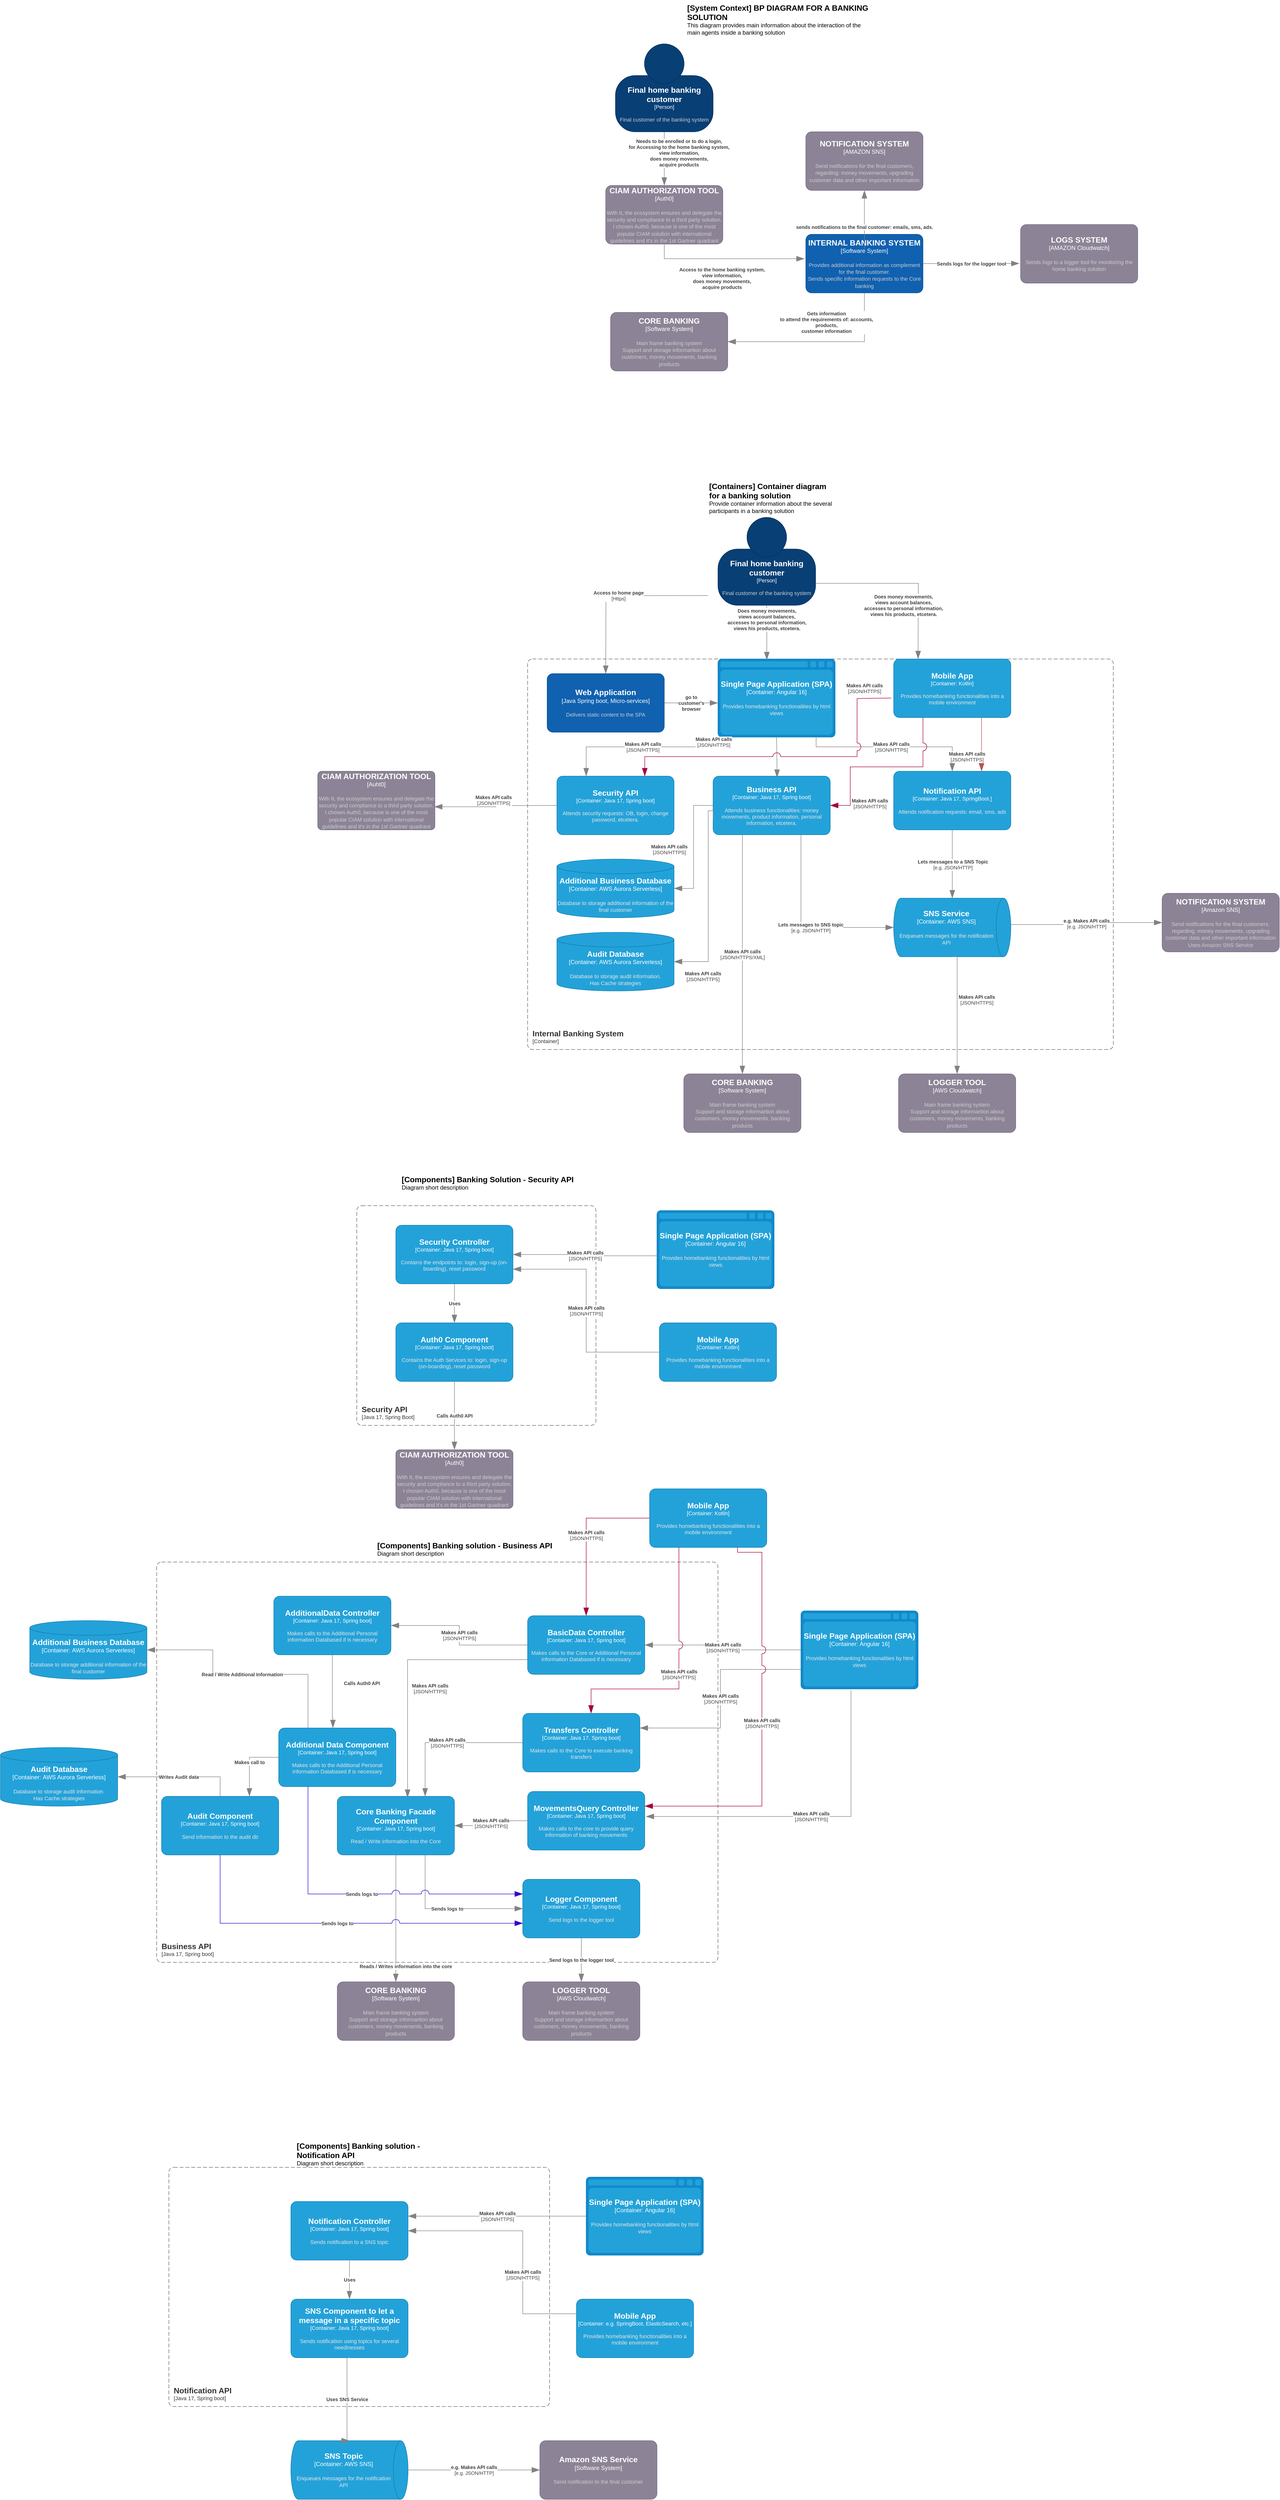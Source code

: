 <mxfile version="24.7.6" pages="2">
  <diagram name="Model C4" id="4HIqLdE3mHpSCGGfidSj">
    <mxGraphModel dx="2856" dy="1392" grid="1" gridSize="10" guides="1" tooltips="1" connect="1" arrows="1" fold="1" page="0" pageScale="1" pageWidth="1169" pageHeight="827" math="0" shadow="0">
      <root>
        <mxCell id="0" />
        <mxCell id="1" parent="0" />
        <object placeholders="1" c4Name="Final home banking customer" c4Type="Person" c4Description="Final customer of the banking system" label="&lt;font style=&quot;font-size: 16px&quot;&gt;&lt;b&gt;%c4Name%&lt;/b&gt;&lt;/font&gt;&lt;div&gt;[%c4Type%]&lt;/div&gt;&lt;br&gt;&lt;div&gt;&lt;font style=&quot;font-size: 11px&quot;&gt;&lt;font color=&quot;#cccccc&quot;&gt;%c4Description%&lt;/font&gt;&lt;/div&gt;" id="GZQI6lWCXJl9hPIpyUpY-1">
          <mxCell style="html=1;fontSize=11;dashed=0;whiteSpace=wrap;fillColor=#083F75;strokeColor=#06315C;fontColor=#ffffff;shape=mxgraph.c4.person2;align=center;metaEdit=1;points=[[0.5,0,0],[1,0.5,0],[1,0.75,0],[0.75,1,0],[0.5,1,0],[0.25,1,0],[0,0.75,0],[0,0.5,0]];resizable=0;" vertex="1" parent="1">
            <mxGeometry x="230" y="-90" width="200" height="180" as="geometry" />
          </mxCell>
        </object>
        <object placeholders="1" c4Name="CORE BANKING" c4Type="Software System" c4Description="Main frame banking system&#xa;Support and storage informartion about customers, money movements, banking products" label="&lt;font style=&quot;font-size: 16px&quot;&gt;&lt;b&gt;%c4Name%&lt;/b&gt;&lt;/font&gt;&lt;div&gt;[%c4Type%]&lt;/div&gt;&lt;br&gt;&lt;div&gt;&lt;font style=&quot;font-size: 11px&quot;&gt;&lt;font color=&quot;#cccccc&quot;&gt;%c4Description%&lt;/font&gt;&lt;/div&gt;" id="GZQI6lWCXJl9hPIpyUpY-3">
          <mxCell style="rounded=1;whiteSpace=wrap;html=1;labelBackgroundColor=none;fillColor=#8C8496;fontColor=#ffffff;align=center;arcSize=10;strokeColor=#736782;metaEdit=1;resizable=0;points=[[0.25,0,0],[0.5,0,0],[0.75,0,0],[1,0.25,0],[1,0.5,0],[1,0.75,0],[0.75,1,0],[0.5,1,0],[0.25,1,0],[0,0.75,0],[0,0.5,0],[0,0.25,0]];" vertex="1" parent="1">
            <mxGeometry x="220" y="460" width="240" height="120" as="geometry" />
          </mxCell>
        </object>
        <object placeholders="1" c4Name="INTERNAL BANKING SYSTEM" c4Type="Software System" c4Description="Provides additional information as complement for the final customer.&#xa;Sends specific information requests to the Core banking  " label="&lt;font style=&quot;font-size: 16px&quot;&gt;&lt;b&gt;%c4Name%&lt;/b&gt;&lt;/font&gt;&lt;div&gt;[%c4Type%]&lt;/div&gt;&lt;br&gt;&lt;div&gt;&lt;font style=&quot;font-size: 11px&quot;&gt;&lt;font color=&quot;#cccccc&quot;&gt;%c4Description%&lt;/font&gt;&lt;/div&gt;" id="GZQI6lWCXJl9hPIpyUpY-4">
          <mxCell style="rounded=1;whiteSpace=wrap;html=1;labelBackgroundColor=none;fillColor=#1061B0;fontColor=#ffffff;align=center;arcSize=10;strokeColor=#0D5091;metaEdit=1;resizable=0;points=[[0.25,0,0],[0.5,0,0],[0.75,0,0],[1,0.25,0],[1,0.5,0],[1,0.75,0],[0.75,1,0],[0.5,1,0],[0.25,1,0],[0,0.75,0],[0,0.5,0],[0,0.25,0]];" vertex="1" parent="1">
            <mxGeometry x="620" y="300" width="240" height="120" as="geometry" />
          </mxCell>
        </object>
        <object placeholders="1" c4Name="NOTIFICATION SYSTEM" c4Type="AMAZON SNS" c4Description="Send notifications for the final customers, regarding: money movements, upgrading customer data and other important information" label="&lt;font style=&quot;font-size: 16px&quot;&gt;&lt;b&gt;%c4Name%&lt;/b&gt;&lt;/font&gt;&lt;div&gt;[%c4Type%]&lt;/div&gt;&lt;br&gt;&lt;div&gt;&lt;font style=&quot;font-size: 11px&quot;&gt;&lt;font color=&quot;#cccccc&quot;&gt;%c4Description%&lt;/font&gt;&lt;/div&gt;" id="GZQI6lWCXJl9hPIpyUpY-6">
          <mxCell style="rounded=1;whiteSpace=wrap;html=1;labelBackgroundColor=none;fillColor=#8C8496;fontColor=#ffffff;align=center;arcSize=10;strokeColor=#736782;metaEdit=1;resizable=0;points=[[0.25,0,0],[0.5,0,0],[0.75,0,0],[1,0.25,0],[1,0.5,0],[1,0.75,0],[0.75,1,0],[0.5,1,0],[0.25,1,0],[0,0.75,0],[0,0.5,0],[0,0.25,0]];" vertex="1" parent="1">
            <mxGeometry x="620" y="90" width="240" height="120" as="geometry" />
          </mxCell>
        </object>
        <object placeholders="1" c4Name="[System Context] BP DIAGRAM FOR A BANKING SOLUTION" c4Type="ContainerScopeBoundary" c4Description="This diagram provides main information about the interaction of the main agents inside a banking solution" label="&lt;font style=&quot;font-size: 16px&quot;&gt;&lt;b&gt;&lt;div style=&quot;text-align: left&quot;&gt;%c4Name%&lt;/div&gt;&lt;/b&gt;&lt;/font&gt;&lt;div style=&quot;text-align: left&quot;&gt;%c4Description%&lt;/div&gt;" id="GZQI6lWCXJl9hPIpyUpY-7">
          <mxCell style="text;html=1;strokeColor=none;fillColor=none;align=left;verticalAlign=top;whiteSpace=wrap;rounded=0;metaEdit=1;allowArrows=0;resizable=1;rotatable=0;connectable=0;recursiveResize=0;expand=0;pointerEvents=0;points=[[0.25,0,0],[0.5,0,0],[0.75,0,0],[1,0.25,0],[1,0.5,0],[1,0.75,0],[0.75,1,0],[0.5,1,0],[0.25,1,0],[0,0.75,0],[0,0.5,0],[0,0.25,0]];" vertex="1" parent="1">
            <mxGeometry x="375" y="-180" width="380" height="40" as="geometry" />
          </mxCell>
        </object>
        <object placeholders="1" c4Name="CIAM AUTHORIZATION TOOL" c4Type="Auth0" c4Description="With It, the ecosystem ensures and delegate the security and compliance to a third party solution.&#xa;I chosen Auth0, because is one of the most popular CIAM solution with international guidelines and it&#39;s in the 1st Gartner quadrant" label="&lt;font style=&quot;font-size: 16px&quot;&gt;&lt;b&gt;%c4Name%&lt;/b&gt;&lt;/font&gt;&lt;div&gt;[%c4Type%]&lt;/div&gt;&lt;br&gt;&lt;div&gt;&lt;font style=&quot;font-size: 11px&quot;&gt;&lt;font color=&quot;#cccccc&quot;&gt;%c4Description%&lt;/font&gt;&lt;/div&gt;" id="GZQI6lWCXJl9hPIpyUpY-9">
          <mxCell style="rounded=1;whiteSpace=wrap;html=1;labelBackgroundColor=none;fillColor=#8C8496;fontColor=#ffffff;align=center;arcSize=10;strokeColor=#736782;metaEdit=1;resizable=0;points=[[0.25,0,0],[0.5,0,0],[0.75,0,0],[1,0.25,0],[1,0.5,0],[1,0.75,0],[0.75,1,0],[0.5,1,0],[0.25,1,0],[0,0.75,0],[0,0.5,0],[0,0.25,0]];" vertex="1" parent="1">
            <mxGeometry x="210" y="200" width="240" height="120" as="geometry" />
          </mxCell>
        </object>
        <object placeholders="1" c4Type="Relationship" c4Description="Needs to be enrolled or to do a login,&#xa;for Accessing to the home banking system,&#xa; view information,&#xa; does money movements,&#xa; acquire products" label="&lt;div style=&quot;text-align: left&quot;&gt;&lt;div style=&quot;text-align: center&quot;&gt;&lt;b&gt;%c4Description%&lt;/b&gt;&lt;/div&gt;" id="GZQI6lWCXJl9hPIpyUpY-12">
          <mxCell style="endArrow=blockThin;html=1;fontSize=10;fontColor=#404040;strokeWidth=1;endFill=1;strokeColor=#828282;elbow=vertical;metaEdit=1;endSize=14;startSize=14;jumpStyle=arc;jumpSize=16;rounded=0;edgeStyle=orthogonalEdgeStyle;exitX=0.5;exitY=1;exitDx=0;exitDy=0;exitPerimeter=0;" edge="1" parent="1" source="GZQI6lWCXJl9hPIpyUpY-1" target="GZQI6lWCXJl9hPIpyUpY-9">
            <mxGeometry x="-0.222" y="30" width="240" relative="1" as="geometry">
              <mxPoint x="320" y="210" as="sourcePoint" />
              <mxPoint x="560" y="210" as="targetPoint" />
              <mxPoint as="offset" />
            </mxGeometry>
          </mxCell>
        </object>
        <object placeholders="1" c4Type="Relationship" c4Description="Access to the home banking system,&#xa; view information,&#xa; does money movements,&#xa; acquire products" label="&lt;div style=&quot;text-align: left&quot;&gt;&lt;div style=&quot;text-align: center&quot;&gt;&lt;b&gt;%c4Description%&lt;/b&gt;&lt;/div&gt;" id="GZQI6lWCXJl9hPIpyUpY-13">
          <mxCell style="endArrow=blockThin;html=1;fontSize=10;fontColor=#404040;strokeWidth=1;endFill=1;strokeColor=#828282;elbow=vertical;metaEdit=1;endSize=14;startSize=14;jumpStyle=arc;jumpSize=16;rounded=0;edgeStyle=orthogonalEdgeStyle;exitX=0.5;exitY=1;exitDx=0;exitDy=0;exitPerimeter=0;entryX=-0.012;entryY=0.417;entryDx=0;entryDy=0;entryPerimeter=0;" edge="1" parent="1" source="GZQI6lWCXJl9hPIpyUpY-9" target="GZQI6lWCXJl9hPIpyUpY-4">
            <mxGeometry x="-0.062" y="-40" width="240" relative="1" as="geometry">
              <mxPoint x="330" y="410" as="sourcePoint" />
              <mxPoint x="330" y="559" as="targetPoint" />
              <mxPoint as="offset" />
              <Array as="points">
                <mxPoint x="330" y="350" />
              </Array>
            </mxGeometry>
          </mxCell>
        </object>
        <object placeholders="1" c4Type="Relationship" c4Description="Gets information&#xa; to attend the requirements of: accounts,&#xa; products,&#xa; customer information" label="&lt;div style=&quot;text-align: left&quot;&gt;&lt;div style=&quot;text-align: center&quot;&gt;&lt;b&gt;%c4Description%&lt;/b&gt;&lt;/div&gt;" id="GZQI6lWCXJl9hPIpyUpY-15">
          <mxCell style="endArrow=blockThin;html=1;fontSize=10;fontColor=#404040;strokeWidth=1;endFill=1;strokeColor=#828282;elbow=vertical;metaEdit=1;endSize=14;startSize=14;jumpStyle=arc;jumpSize=16;rounded=0;edgeStyle=orthogonalEdgeStyle;exitX=0.5;exitY=1;exitDx=0;exitDy=0;exitPerimeter=0;entryX=1;entryY=0.5;entryDx=0;entryDy=0;entryPerimeter=0;" edge="1" parent="1" source="GZQI6lWCXJl9hPIpyUpY-4" target="GZQI6lWCXJl9hPIpyUpY-3">
            <mxGeometry x="-0.062" y="-40" width="240" relative="1" as="geometry">
              <mxPoint x="350" y="479" as="sourcePoint" />
              <mxPoint x="860" y="630" as="targetPoint" />
              <mxPoint as="offset" />
              <Array as="points" />
            </mxGeometry>
          </mxCell>
        </object>
        <object placeholders="1" c4Type="Relationship" c4Description="sends notifications to the final customer: emails, sms, ads.&#xa;" label="&lt;div style=&quot;text-align: left&quot;&gt;&lt;div style=&quot;text-align: center&quot;&gt;&lt;b&gt;%c4Description%&lt;/b&gt;&lt;/div&gt;" id="GZQI6lWCXJl9hPIpyUpY-16">
          <mxCell style="endArrow=blockThin;html=1;fontSize=10;fontColor=#404040;strokeWidth=1;endFill=1;strokeColor=#828282;elbow=vertical;metaEdit=1;endSize=14;startSize=14;jumpStyle=arc;jumpSize=16;rounded=0;edgeStyle=orthogonalEdgeStyle;exitX=0.5;exitY=0;exitDx=0;exitDy=0;exitPerimeter=0;entryX=0.5;entryY=1;entryDx=0;entryDy=0;entryPerimeter=0;" edge="1" parent="1" source="GZQI6lWCXJl9hPIpyUpY-4" target="GZQI6lWCXJl9hPIpyUpY-6">
            <mxGeometry width="240" relative="1" as="geometry">
              <mxPoint x="700" y="350" as="sourcePoint" />
              <mxPoint x="940" y="350" as="targetPoint" />
              <Array as="points">
                <mxPoint x="740" y="330" />
              </Array>
              <mxPoint as="offset" />
            </mxGeometry>
          </mxCell>
        </object>
        <object placeholders="1" c4Name="Final home banking customer" c4Type="Person" c4Description="Final customer of the banking system" label="&lt;font style=&quot;font-size: 16px&quot;&gt;&lt;b&gt;%c4Name%&lt;/b&gt;&lt;/font&gt;&lt;div&gt;[%c4Type%]&lt;/div&gt;&lt;br&gt;&lt;div&gt;&lt;font style=&quot;font-size: 11px&quot;&gt;&lt;font color=&quot;#cccccc&quot;&gt;%c4Description%&lt;/font&gt;&lt;/div&gt;" id="GZQI6lWCXJl9hPIpyUpY-17">
          <mxCell style="html=1;fontSize=11;dashed=0;whiteSpace=wrap;fillColor=#083F75;strokeColor=#06315C;fontColor=#ffffff;shape=mxgraph.c4.person2;align=center;metaEdit=1;points=[[0.5,0,0],[1,0.5,0],[1,0.75,0],[0.75,1,0],[0.5,1,0],[0.25,1,0],[0,0.75,0],[0,0.5,0]];resizable=0;" vertex="1" parent="1">
            <mxGeometry x="440" y="880" width="200" height="180" as="geometry" />
          </mxCell>
        </object>
        <object placeholders="1" c4Name="[Containers] Container diagram for a banking solution" c4Type="ContainerDiagramTitle" c4Description="Provide container information about the several participants in a banking solution" label="&lt;font style=&quot;font-size: 16px&quot;&gt;&lt;b&gt;&lt;div style=&quot;text-align: left&quot;&gt;%c4Name%&lt;/div&gt;&lt;/b&gt;&lt;/font&gt;&lt;div style=&quot;text-align: left&quot;&gt;%c4Description%&lt;/div&gt;" id="GZQI6lWCXJl9hPIpyUpY-18">
          <mxCell style="text;html=1;strokeColor=none;fillColor=none;align=left;verticalAlign=top;whiteSpace=wrap;rounded=0;metaEdit=1;allowArrows=0;resizable=1;rotatable=0;connectable=0;recursiveResize=0;expand=0;pointerEvents=0;points=[[0.25,0,0],[0.5,0,0],[0.75,0,0],[1,0.25,0],[1,0.5,0],[1,0.75,0],[0.75,1,0],[0.5,1,0],[0.25,1,0],[0,0.75,0],[0,0.5,0],[0,0.25,0]];" vertex="1" parent="1">
            <mxGeometry x="420" y="800" width="260" height="40" as="geometry" />
          </mxCell>
        </object>
        <object placeholders="1" c4Name="Internal Banking System" c4Type="ContainerScopeBoundary" c4Application="Container" label="&lt;font style=&quot;font-size: 16px&quot;&gt;&lt;b&gt;&lt;div style=&quot;text-align: left&quot;&gt;%c4Name%&lt;/div&gt;&lt;/b&gt;&lt;/font&gt;&lt;div style=&quot;text-align: left&quot;&gt;[%c4Application%]&lt;/div&gt;" id="GZQI6lWCXJl9hPIpyUpY-19">
          <mxCell style="rounded=1;fontSize=11;whiteSpace=wrap;html=1;dashed=1;arcSize=20;fillColor=none;strokeColor=#666666;fontColor=#333333;labelBackgroundColor=none;align=left;verticalAlign=bottom;labelBorderColor=none;spacingTop=0;spacing=10;dashPattern=8 4;metaEdit=1;rotatable=0;perimeter=rectanglePerimeter;noLabel=0;labelPadding=0;allowArrows=0;connectable=0;expand=0;recursiveResize=0;editable=1;pointerEvents=0;absoluteArcSize=1;points=[[0.25,0,0],[0.5,0,0],[0.75,0,0],[1,0.25,0],[1,0.5,0],[1,0.75,0],[0.75,1,0],[0.5,1,0],[0.25,1,0],[0,0.75,0],[0,0.5,0],[0,0.25,0]];" vertex="1" parent="1">
            <mxGeometry x="50" y="1170" width="1200" height="800" as="geometry" />
          </mxCell>
        </object>
        <object placeholders="1" c4Name="Web Application" c4Type="Java Spring boot, Micro-services" c4Description="Delivers static content to the SPA" label="&lt;font style=&quot;font-size: 16px&quot;&gt;&lt;b&gt;%c4Name%&lt;/b&gt;&lt;/font&gt;&lt;div&gt;[%c4Type%]&lt;/div&gt;&lt;br&gt;&lt;div&gt;&lt;font style=&quot;font-size: 11px&quot;&gt;&lt;font color=&quot;#cccccc&quot;&gt;%c4Description%&lt;/font&gt;&lt;/div&gt;" id="GZQI6lWCXJl9hPIpyUpY-20">
          <mxCell style="rounded=1;whiteSpace=wrap;html=1;labelBackgroundColor=none;fillColor=#1061B0;fontColor=#ffffff;align=center;arcSize=10;strokeColor=#0D5091;metaEdit=1;resizable=0;points=[[0.25,0,0],[0.5,0,0],[0.75,0,0],[1,0.25,0],[1,0.5,0],[1,0.75,0],[0.75,1,0],[0.5,1,0],[0.25,1,0],[0,0.75,0],[0,0.5,0],[0,0.25,0]];" vertex="1" parent="1">
            <mxGeometry x="90" y="1200" width="240" height="120" as="geometry" />
          </mxCell>
        </object>
        <object placeholders="1" c4Name="Single Page Application (SPA)" c4Type="Container" c4Technology="Angular 16" c4Description="Provides homebanking functionalities by html views" label="&lt;font style=&quot;font-size: 16px&quot;&gt;&lt;b&gt;%c4Name%&lt;/b&gt;&lt;/font&gt;&lt;div&gt;[%c4Type%:&amp;nbsp;%c4Technology%]&lt;/div&gt;&lt;br&gt;&lt;div&gt;&lt;font style=&quot;font-size: 11px&quot;&gt;&lt;font color=&quot;#E6E6E6&quot;&gt;%c4Description%&lt;/font&gt;&lt;/div&gt;" id="GZQI6lWCXJl9hPIpyUpY-21">
          <mxCell style="shape=mxgraph.c4.webBrowserContainer2;whiteSpace=wrap;html=1;boundedLbl=1;rounded=0;labelBackgroundColor=none;strokeColor=#118ACD;fillColor=#23A2D9;strokeColor=#118ACD;strokeColor2=#0E7DAD;fontSize=12;fontColor=#ffffff;align=center;metaEdit=1;points=[[0.5,0,0],[1,0.25,0],[1,0.5,0],[1,0.75,0],[0.5,1,0],[0,0.75,0],[0,0.5,0],[0,0.25,0]];resizable=0;shadow=0;" vertex="1" parent="1">
            <mxGeometry x="440" y="1170" width="240" height="160" as="geometry" />
          </mxCell>
        </object>
        <object placeholders="1" c4Type="Relationship" c4Description="go to&#xa;customer&#39;s&#xa; browser" label="&lt;div style=&quot;text-align: left&quot;&gt;&lt;div style=&quot;text-align: center&quot;&gt;&lt;b&gt;%c4Description%&lt;/b&gt;&lt;/div&gt;" id="GZQI6lWCXJl9hPIpyUpY-23">
          <mxCell style="endArrow=blockThin;html=1;fontSize=10;fontColor=#404040;strokeWidth=1;endFill=1;strokeColor=#828282;elbow=vertical;metaEdit=1;endSize=14;startSize=14;jumpStyle=arc;jumpSize=16;rounded=0;edgeStyle=orthogonalEdgeStyle;exitX=1;exitY=0.5;exitDx=0;exitDy=0;exitPerimeter=0;entryX=0;entryY=0.563;entryDx=0;entryDy=0;entryPerimeter=0;" edge="1" parent="1" source="GZQI6lWCXJl9hPIpyUpY-20" target="GZQI6lWCXJl9hPIpyUpY-21">
            <mxGeometry x="0.001" width="240" relative="1" as="geometry">
              <mxPoint x="330" y="1370" as="sourcePoint" />
              <mxPoint x="570" y="1370" as="targetPoint" />
              <mxPoint as="offset" />
            </mxGeometry>
          </mxCell>
        </object>
        <object placeholders="1" c4Name="Mobile App" c4Type="Container" c4Technology="Kotlin" c4Description="Provides homebanking functionalities into a mobile environment" label="&lt;font style=&quot;font-size: 16px&quot;&gt;&lt;b&gt;%c4Name%&lt;/b&gt;&lt;/font&gt;&lt;div&gt;[%c4Type%: %c4Technology%]&lt;/div&gt;&lt;br&gt;&lt;div&gt;&lt;font style=&quot;font-size: 11px&quot;&gt;&lt;font color=&quot;#E6E6E6&quot;&gt;%c4Description%&lt;/font&gt;&lt;/div&gt;" id="GZQI6lWCXJl9hPIpyUpY-26">
          <mxCell style="rounded=1;whiteSpace=wrap;html=1;fontSize=11;labelBackgroundColor=none;fillColor=#23A2D9;fontColor=#ffffff;align=center;arcSize=10;strokeColor=#0E7DAD;metaEdit=1;resizable=0;points=[[0.25,0,0],[0.5,0,0],[0.75,0,0],[1,0.25,0],[1,0.5,0],[1,0.75,0],[0.75,1,0],[0.5,1,0],[0.25,1,0],[0,0.75,0],[0,0.5,0],[0,0.25,0]];" vertex="1" parent="1">
            <mxGeometry x="800" y="1170" width="240" height="120" as="geometry" />
          </mxCell>
        </object>
        <object placeholders="1" c4Name="Business API" c4Type="Container" c4Technology="Java 17, Spring boot" c4Description="Attends business functionalities: money movements, product information, personal information, etcetera." label="&lt;font style=&quot;font-size: 16px&quot;&gt;&lt;b&gt;%c4Name%&lt;/b&gt;&lt;/font&gt;&lt;div&gt;[%c4Type%: %c4Technology%]&lt;/div&gt;&lt;br&gt;&lt;div&gt;&lt;font style=&quot;font-size: 11px&quot;&gt;&lt;font color=&quot;#E6E6E6&quot;&gt;%c4Description%&lt;/font&gt;&lt;/div&gt;" id="GZQI6lWCXJl9hPIpyUpY-27">
          <mxCell style="rounded=1;whiteSpace=wrap;html=1;fontSize=11;labelBackgroundColor=none;fillColor=#23A2D9;fontColor=#ffffff;align=center;arcSize=10;strokeColor=#0E7DAD;metaEdit=1;resizable=0;points=[[0.25,0,0],[0.5,0,0],[0.75,0,0],[1,0.25,0],[1,0.5,0],[1,0.75,0],[0.75,1,0],[0.5,1,0],[0.25,1,0],[0,0.75,0],[0,0.5,0],[0,0.25,0]];" vertex="1" parent="1">
            <mxGeometry x="430" y="1410" width="240" height="120" as="geometry" />
          </mxCell>
        </object>
        <object placeholders="1" c4Name="Security API" c4Type="Container" c4Technology="Java 17, Spring boot" c4Description="Attends security requests: OB, login, change password, etcetera." label="&lt;font style=&quot;font-size: 16px&quot;&gt;&lt;b&gt;%c4Name%&lt;/b&gt;&lt;/font&gt;&lt;div&gt;[%c4Type%: %c4Technology%]&lt;/div&gt;&lt;br&gt;&lt;div&gt;&lt;font style=&quot;font-size: 11px&quot;&gt;&lt;font color=&quot;#E6E6E6&quot;&gt;%c4Description%&lt;/font&gt;&lt;/div&gt;" id="GZQI6lWCXJl9hPIpyUpY-28">
          <mxCell style="rounded=1;whiteSpace=wrap;html=1;fontSize=11;labelBackgroundColor=none;fillColor=#23A2D9;fontColor=#ffffff;align=center;arcSize=10;strokeColor=#0E7DAD;metaEdit=1;resizable=0;points=[[0.25,0,0],[0.5,0,0],[0.75,0,0],[1,0.25,0],[1,0.5,0],[1,0.75,0],[0.75,1,0],[0.5,1,0],[0.25,1,0],[0,0.75,0],[0,0.5,0],[0,0.25,0]];" vertex="1" parent="1">
            <mxGeometry x="110" y="1410" width="240" height="120" as="geometry" />
          </mxCell>
        </object>
        <object placeholders="1" c4Name="Notification API" c4Type="Container" c4Technology="Java 17, SpringBoot." c4Description="Attends notification requests: email, sms, ads" label="&lt;font style=&quot;font-size: 16px&quot;&gt;&lt;b&gt;%c4Name%&lt;/b&gt;&lt;/font&gt;&lt;div&gt;[%c4Type%: %c4Technology%]&lt;/div&gt;&lt;br&gt;&lt;div&gt;&lt;font style=&quot;font-size: 11px&quot;&gt;&lt;font color=&quot;#E6E6E6&quot;&gt;%c4Description%&lt;/font&gt;&lt;/div&gt;" id="GZQI6lWCXJl9hPIpyUpY-29">
          <mxCell style="rounded=1;whiteSpace=wrap;html=1;fontSize=11;labelBackgroundColor=none;fillColor=#23A2D9;fontColor=#ffffff;align=center;arcSize=10;strokeColor=#0E7DAD;metaEdit=1;resizable=0;points=[[0.25,0,0],[0.5,0,0],[0.75,0,0],[1,0.25,0],[1,0.5,0],[1,0.75,0],[0.75,1,0],[0.5,1,0],[0.25,1,0],[0,0.75,0],[0,0.5,0],[0,0.25,0]];" vertex="1" parent="1">
            <mxGeometry x="800" y="1400" width="240" height="120" as="geometry" />
          </mxCell>
        </object>
        <object placeholders="1" c4Type="Relationship" c4Technology="Https" c4Description="Access to home page" label="&lt;div style=&quot;text-align: left&quot;&gt;&lt;div style=&quot;text-align: center&quot;&gt;&lt;b&gt;%c4Description%&lt;/b&gt;&lt;/div&gt;&lt;div style=&quot;text-align: center&quot;&gt;[%c4Technology%]&lt;/div&gt;&lt;/div&gt;" id="GZQI6lWCXJl9hPIpyUpY-31">
          <mxCell style="endArrow=blockThin;html=1;fontSize=10;fontColor=#404040;strokeWidth=1;endFill=1;strokeColor=#828282;elbow=vertical;metaEdit=1;endSize=14;startSize=14;jumpStyle=arc;jumpSize=16;rounded=0;edgeStyle=orthogonalEdgeStyle;" edge="1" parent="1">
            <mxGeometry width="240" relative="1" as="geometry">
              <mxPoint x="420" y="1040" as="sourcePoint" />
              <mxPoint x="210" y="1200" as="targetPoint" />
            </mxGeometry>
          </mxCell>
        </object>
        <object placeholders="1" c4Name="SNS Service" c4Type="Container" c4Technology="AWS SNS" c4Description="Enqueues messages for the notification API" label="&lt;font style=&quot;font-size: 16px&quot;&gt;&lt;b&gt;%c4Name%&lt;/b&gt;&lt;/font&gt;&lt;div&gt;[%c4Type%:&amp;nbsp;%c4Technology%]&lt;/div&gt;&lt;br&gt;&lt;div&gt;&lt;font style=&quot;font-size: 11px&quot;&gt;&lt;font color=&quot;#E6E6E6&quot;&gt;%c4Description%&lt;/font&gt;&lt;/div&gt;" id="GZQI6lWCXJl9hPIpyUpY-32">
          <mxCell style="shape=cylinder3;size=15;direction=south;whiteSpace=wrap;html=1;boundedLbl=1;rounded=0;labelBackgroundColor=none;fillColor=#23A2D9;fontSize=12;fontColor=#ffffff;align=center;strokeColor=#0E7DAD;metaEdit=1;points=[[0.5,0,0],[1,0.25,0],[1,0.5,0],[1,0.75,0],[0.5,1,0],[0,0.75,0],[0,0.5,0],[0,0.25,0]];resizable=0;" vertex="1" parent="1">
            <mxGeometry x="800" y="1660" width="240" height="120" as="geometry" />
          </mxCell>
        </object>
        <object placeholders="1" c4Name="NOTIFICATION SYSTEM" c4Type="Amazon SNS" c4Description="Send notifications for the final customers, regarding: money movements, upgrading customer data and other important information&#xa;Uses Amazon SNS Service" label="&lt;font style=&quot;font-size: 16px&quot;&gt;&lt;b&gt;%c4Name%&lt;/b&gt;&lt;/font&gt;&lt;div&gt;[%c4Type%]&lt;/div&gt;&lt;br&gt;&lt;div&gt;&lt;font style=&quot;font-size: 11px&quot;&gt;&lt;font color=&quot;#cccccc&quot;&gt;%c4Description%&lt;/font&gt;&lt;/div&gt;" id="GZQI6lWCXJl9hPIpyUpY-35">
          <mxCell style="rounded=1;whiteSpace=wrap;html=1;labelBackgroundColor=none;fillColor=#8C8496;fontColor=#ffffff;align=center;arcSize=10;strokeColor=#736782;metaEdit=1;resizable=0;points=[[0.25,0,0],[0.5,0,0],[0.75,0,0],[1,0.25,0],[1,0.5,0],[1,0.75,0],[0.75,1,0],[0.5,1,0],[0.25,1,0],[0,0.75,0],[0,0.5,0],[0,0.25,0]];" vertex="1" parent="1">
            <mxGeometry x="1350" y="1650" width="240" height="120" as="geometry" />
          </mxCell>
        </object>
        <object placeholders="1" c4Name="CIAM AUTHORIZATION TOOL" c4Type="Auht0" c4Description="With It, the ecosystem ensures and delegate the security and compliance to a third party solution.&#xa;I chosen Auth0, because is one of the most popular CIAM solution with international guidelines and it&#39;s in the 1st Gartner quadrant" label="&lt;font style=&quot;font-size: 16px&quot;&gt;&lt;b&gt;%c4Name%&lt;/b&gt;&lt;/font&gt;&lt;div&gt;[%c4Type%]&lt;/div&gt;&lt;br&gt;&lt;div&gt;&lt;font style=&quot;font-size: 11px&quot;&gt;&lt;font color=&quot;#cccccc&quot;&gt;%c4Description%&lt;/font&gt;&lt;/div&gt;" id="GZQI6lWCXJl9hPIpyUpY-36">
          <mxCell style="rounded=1;whiteSpace=wrap;html=1;labelBackgroundColor=none;fillColor=#8C8496;fontColor=#ffffff;align=center;arcSize=7;strokeColor=#736782;metaEdit=1;resizable=0;points=[[0.25,0,0],[0.5,0,0],[0.75,0,0],[1,0.25,0],[1,0.5,0],[1,0.75,0],[0.75,1,0],[0.5,1,0],[0.25,1,0],[0,0.75,0],[0,0.5,0],[0,0.25,0]];" vertex="1" parent="1">
            <mxGeometry x="-380" y="1400" width="240" height="120" as="geometry" />
          </mxCell>
        </object>
        <object placeholders="1" c4Name="CORE BANKING" c4Type="Software System" c4Description="Main frame banking system&#xa;Support and storage informartion about customers, money movements, banking products" label="&lt;font style=&quot;font-size: 16px&quot;&gt;&lt;b&gt;%c4Name%&lt;/b&gt;&lt;/font&gt;&lt;div&gt;[%c4Type%]&lt;/div&gt;&lt;br&gt;&lt;div&gt;&lt;font style=&quot;font-size: 11px&quot;&gt;&lt;font color=&quot;#cccccc&quot;&gt;%c4Description%&lt;/font&gt;&lt;/div&gt;" id="GZQI6lWCXJl9hPIpyUpY-37">
          <mxCell style="rounded=1;whiteSpace=wrap;html=1;labelBackgroundColor=none;fillColor=#8C8496;fontColor=#ffffff;align=center;arcSize=10;strokeColor=#736782;metaEdit=1;resizable=0;points=[[0.25,0,0],[0.5,0,0],[0.75,0,0],[1,0.25,0],[1,0.5,0],[1,0.75,0],[0.75,1,0],[0.5,1,0],[0.25,1,0],[0,0.75,0],[0,0.5,0],[0,0.25,0]];" vertex="1" parent="1">
            <mxGeometry x="370" y="2020" width="240" height="120" as="geometry" />
          </mxCell>
        </object>
        <object placeholders="1" c4Type="Relationship" c4Description="Does money movements, &#xa;views account balances,&#xa; accesses to personal information,&#xa; views his products, etcetera." label="&lt;div style=&quot;text-align: left&quot;&gt;&lt;div style=&quot;text-align: center&quot;&gt;&lt;b&gt;%c4Description%&lt;/b&gt;&lt;/div&gt;" id="GZQI6lWCXJl9hPIpyUpY-38">
          <mxCell style="endArrow=blockThin;html=1;fontSize=10;fontColor=#404040;strokeWidth=1;endFill=1;strokeColor=#828282;elbow=vertical;metaEdit=1;endSize=14;startSize=14;jumpStyle=arc;jumpSize=16;rounded=0;edgeStyle=orthogonalEdgeStyle;exitX=0.5;exitY=1;exitDx=0;exitDy=0;exitPerimeter=0;entryX=0.417;entryY=0.013;entryDx=0;entryDy=0;entryPerimeter=0;" edge="1" parent="1" source="GZQI6lWCXJl9hPIpyUpY-17" target="GZQI6lWCXJl9hPIpyUpY-21">
            <mxGeometry x="-0.465" width="240" relative="1" as="geometry">
              <mxPoint x="380" y="1180" as="sourcePoint" />
              <mxPoint x="620" y="1180" as="targetPoint" />
              <mxPoint y="-1" as="offset" />
            </mxGeometry>
          </mxCell>
        </object>
        <object placeholders="1" c4Type="Relationship" c4Description="Does money movements, &#xa;views account balances,&#xa; accesses to personal information,&#xa; views his products, etcetera." label="&lt;div style=&quot;text-align: left&quot;&gt;&lt;div style=&quot;text-align: center&quot;&gt;&lt;b&gt;%c4Description%&lt;/b&gt;&lt;/div&gt;" id="GZQI6lWCXJl9hPIpyUpY-39">
          <mxCell style="endArrow=blockThin;html=1;fontSize=10;fontColor=#404040;strokeWidth=1;endFill=1;strokeColor=#828282;elbow=vertical;metaEdit=1;endSize=14;startSize=14;jumpStyle=arc;jumpSize=16;rounded=0;edgeStyle=orthogonalEdgeStyle;exitX=1;exitY=0.75;exitDx=0;exitDy=0;exitPerimeter=0;" edge="1" parent="1" source="GZQI6lWCXJl9hPIpyUpY-17">
            <mxGeometry x="0.399" y="-30" width="240" relative="1" as="geometry">
              <mxPoint x="380" y="1180" as="sourcePoint" />
              <mxPoint x="850" y="1170" as="targetPoint" />
              <mxPoint as="offset" />
            </mxGeometry>
          </mxCell>
        </object>
        <object placeholders="1" c4Type="Relationship" c4Technology="JSON/HTTPS" c4Description="Makes API calls" label="&lt;div style=&quot;text-align: left&quot;&gt;&lt;div style=&quot;text-align: center&quot;&gt;&lt;b&gt;%c4Description%&lt;/b&gt;&lt;/div&gt;&lt;div style=&quot;text-align: center&quot;&gt;[%c4Technology%]&lt;/div&gt;&lt;/div&gt;" id="GZQI6lWCXJl9hPIpyUpY-40">
          <mxCell style="endArrow=blockThin;html=1;fontSize=10;fontColor=#404040;strokeWidth=1;endFill=1;strokeColor=#828282;elbow=vertical;metaEdit=1;endSize=14;startSize=14;jumpStyle=arc;jumpSize=16;rounded=0;edgeStyle=orthogonalEdgeStyle;exitX=0.358;exitY=1.019;exitDx=0;exitDy=0;exitPerimeter=0;entryX=0.25;entryY=0;entryDx=0;entryDy=0;entryPerimeter=0;" edge="1" parent="1" target="GZQI6lWCXJl9hPIpyUpY-28">
            <mxGeometry width="240" relative="1" as="geometry">
              <mxPoint x="444.92" y="1333.04" as="sourcePoint" />
              <mxPoint x="201.92" y="1400.96" as="targetPoint" />
              <Array as="points">
                <mxPoint x="445" y="1350" />
                <mxPoint x="170" y="1350" />
              </Array>
            </mxGeometry>
          </mxCell>
        </object>
        <object placeholders="1" c4Type="Relationship" c4Technology="JSON/HTTPS" c4Description="Makes API calls" label="&lt;div style=&quot;text-align: left&quot;&gt;&lt;div style=&quot;text-align: center&quot;&gt;&lt;b&gt;%c4Description%&lt;/b&gt;&lt;/div&gt;&lt;div style=&quot;text-align: center&quot;&gt;[%c4Technology%]&lt;/div&gt;&lt;/div&gt;" id="GZQI6lWCXJl9hPIpyUpY-41">
          <mxCell style="endArrow=blockThin;html=1;fontSize=10;fontColor=#404040;strokeWidth=1;endFill=1;strokeColor=#828282;elbow=vertical;metaEdit=1;endSize=14;startSize=14;jumpStyle=arc;jumpSize=16;rounded=0;edgeStyle=orthogonalEdgeStyle;entryX=0.546;entryY=0.025;entryDx=0;entryDy=0;entryPerimeter=0;" edge="1" parent="1" target="GZQI6lWCXJl9hPIpyUpY-27">
            <mxGeometry x="-1" y="206" width="240" relative="1" as="geometry">
              <mxPoint x="560" y="1330" as="sourcePoint" />
              <mxPoint x="560" y="1450" as="targetPoint" />
              <Array as="points">
                <mxPoint x="561" y="1372" />
              </Array>
              <mxPoint x="-26" y="-100" as="offset" />
            </mxGeometry>
          </mxCell>
        </object>
        <object placeholders="1" c4Type="Relationship" c4Technology="JSON/HTTPS" c4Description="Makes API calls" label="&lt;div style=&quot;text-align: left&quot;&gt;&lt;div style=&quot;text-align: center&quot;&gt;&lt;b&gt;%c4Description%&lt;/b&gt;&lt;/div&gt;&lt;div style=&quot;text-align: center&quot;&gt;[%c4Technology%]&lt;/div&gt;&lt;/div&gt;" id="GZQI6lWCXJl9hPIpyUpY-42">
          <mxCell style="endArrow=blockThin;html=1;fontSize=10;fontColor=#404040;strokeWidth=1;endFill=1;strokeColor=#828282;elbow=vertical;metaEdit=1;endSize=14;startSize=14;jumpStyle=arc;jumpSize=16;rounded=0;edgeStyle=orthogonalEdgeStyle;exitX=0.838;exitY=0.994;exitDx=0;exitDy=0;exitPerimeter=0;" edge="1" parent="1" source="GZQI6lWCXJl9hPIpyUpY-21" target="GZQI6lWCXJl9hPIpyUpY-29">
            <mxGeometry width="240" relative="1" as="geometry">
              <mxPoint x="920" y="1350" as="sourcePoint" />
              <mxPoint x="510" y="1350" as="targetPoint" />
              <Array as="points">
                <mxPoint x="641" y="1350" />
                <mxPoint x="920" y="1350" />
              </Array>
            </mxGeometry>
          </mxCell>
        </object>
        <object placeholders="1" c4Type="Relationship" c4Technology="JSON/HTTPS/XML" c4Description="Makes API calls" label="&lt;div style=&quot;text-align: left&quot;&gt;&lt;div style=&quot;text-align: center&quot;&gt;&lt;b&gt;%c4Description%&lt;/b&gt;&lt;/div&gt;&lt;div style=&quot;text-align: center&quot;&gt;[%c4Technology%]&lt;/div&gt;&lt;/div&gt;" id="GZQI6lWCXJl9hPIpyUpY-43">
          <mxCell style="endArrow=blockThin;html=1;fontSize=10;fontColor=#404040;strokeWidth=1;endFill=1;strokeColor=#828282;elbow=vertical;metaEdit=1;endSize=14;startSize=14;jumpStyle=arc;jumpSize=16;rounded=0;edgeStyle=orthogonalEdgeStyle;exitX=0.25;exitY=1;exitDx=0;exitDy=0;exitPerimeter=0;entryX=0.5;entryY=0;entryDx=0;entryDy=0;entryPerimeter=0;" edge="1" parent="1" source="GZQI6lWCXJl9hPIpyUpY-27" target="GZQI6lWCXJl9hPIpyUpY-37">
            <mxGeometry width="240" relative="1" as="geometry">
              <mxPoint x="635" y="1530" as="sourcePoint" />
              <mxPoint x="625" y="1970" as="targetPoint" />
              <Array as="points">
                <mxPoint x="490" y="1920" />
              </Array>
            </mxGeometry>
          </mxCell>
        </object>
        <object placeholders="1" c4Type="Relationship" c4Technology="e.g. JSON/HTTP" c4Description="Lets messages to a SNS Topic" label="&lt;div style=&quot;text-align: left&quot;&gt;&lt;div style=&quot;text-align: center&quot;&gt;&lt;b&gt;%c4Description%&lt;/b&gt;&lt;/div&gt;&lt;div style=&quot;text-align: center&quot;&gt;[%c4Technology%]&lt;/div&gt;&lt;/div&gt;" id="GZQI6lWCXJl9hPIpyUpY-44">
          <mxCell style="endArrow=blockThin;html=1;fontSize=10;fontColor=#404040;strokeWidth=1;endFill=1;strokeColor=#828282;elbow=vertical;metaEdit=1;endSize=14;startSize=14;jumpStyle=arc;jumpSize=16;rounded=0;edgeStyle=orthogonalEdgeStyle;" edge="1" parent="1" target="GZQI6lWCXJl9hPIpyUpY-32">
            <mxGeometry width="240" relative="1" as="geometry">
              <mxPoint x="920" y="1520" as="sourcePoint" />
              <mxPoint x="1000.0" y="1660" as="targetPoint" />
              <Array as="points" />
            </mxGeometry>
          </mxCell>
        </object>
        <object placeholders="1" c4Type="Relationship" c4Technology="e.g. JSON/HTTP" c4Description="e.g. Makes API calls" label="&lt;div style=&quot;text-align: left&quot;&gt;&lt;div style=&quot;text-align: center&quot;&gt;&lt;b&gt;%c4Description%&lt;/b&gt;&lt;/div&gt;&lt;div style=&quot;text-align: center&quot;&gt;[%c4Technology%]&lt;/div&gt;&lt;/div&gt;" id="GZQI6lWCXJl9hPIpyUpY-45">
          <mxCell style="endArrow=blockThin;html=1;fontSize=10;fontColor=#404040;strokeWidth=1;endFill=1;strokeColor=#828282;elbow=vertical;metaEdit=1;endSize=14;startSize=14;jumpStyle=arc;jumpSize=16;rounded=0;edgeStyle=orthogonalEdgeStyle;exitX=0.45;exitY=0.004;exitDx=0;exitDy=0;exitPerimeter=0;entryX=0;entryY=0.5;entryDx=0;entryDy=0;entryPerimeter=0;" edge="1" parent="1" source="GZQI6lWCXJl9hPIpyUpY-32" target="GZQI6lWCXJl9hPIpyUpY-35">
            <mxGeometry width="240" relative="1" as="geometry">
              <mxPoint x="610" y="1540" as="sourcePoint" />
              <mxPoint x="850" y="1540" as="targetPoint" />
            </mxGeometry>
          </mxCell>
        </object>
        <object placeholders="1" c4Name="Additional Business Database" c4Type="Container" c4Technology="AWS Aurora Serverless" c4Description="Database to storage additional information of the final customer" label="&lt;font style=&quot;font-size: 16px&quot;&gt;&lt;b&gt;%c4Name%&lt;/b&gt;&lt;/font&gt;&lt;div&gt;[%c4Type%:&amp;nbsp;%c4Technology%]&lt;/div&gt;&lt;br&gt;&lt;div&gt;&lt;font style=&quot;font-size: 11px&quot;&gt;&lt;font color=&quot;#E6E6E6&quot;&gt;%c4Description%&lt;/font&gt;&lt;/div&gt;" id="GZQI6lWCXJl9hPIpyUpY-46">
          <mxCell style="shape=cylinder3;size=15;whiteSpace=wrap;html=1;boundedLbl=1;rounded=0;labelBackgroundColor=none;fillColor=#23A2D9;fontSize=12;fontColor=#ffffff;align=center;strokeColor=#0E7DAD;metaEdit=1;points=[[0.5,0,0],[1,0.25,0],[1,0.5,0],[1,0.75,0],[0.5,1,0],[0,0.75,0],[0,0.5,0],[0,0.25,0]];resizable=0;" vertex="1" parent="1">
            <mxGeometry x="110" y="1580" width="240" height="120" as="geometry" />
          </mxCell>
        </object>
        <object placeholders="1" c4Type="Relationship" c4Technology="JSON/HTTPS" c4Description="Makes API calls" label="&lt;div style=&quot;text-align: left&quot;&gt;&lt;div style=&quot;text-align: center&quot;&gt;&lt;b&gt;%c4Description%&lt;/b&gt;&lt;/div&gt;&lt;div style=&quot;text-align: center&quot;&gt;[%c4Technology%]&lt;/div&gt;&lt;/div&gt;" id="GZQI6lWCXJl9hPIpyUpY-50">
          <mxCell style="endArrow=blockThin;html=1;fontSize=10;fontColor=#404040;strokeWidth=1;endFill=1;strokeColor=#828282;elbow=vertical;metaEdit=1;endSize=14;startSize=14;jumpStyle=arc;jumpSize=16;rounded=0;edgeStyle=orthogonalEdgeStyle;exitX=0;exitY=0.5;exitDx=0;exitDy=0;exitPerimeter=0;entryX=1;entryY=0.5;entryDx=0;entryDy=0;entryPerimeter=0;" edge="1" parent="1" source="GZQI6lWCXJl9hPIpyUpY-27" target="GZQI6lWCXJl9hPIpyUpY-46">
            <mxGeometry x="0.04" y="-50" width="240" relative="1" as="geometry">
              <mxPoint x="410" y="1720" as="sourcePoint" />
              <mxPoint x="460" y="1850" as="targetPoint" />
              <mxPoint as="offset" />
            </mxGeometry>
          </mxCell>
        </object>
        <object placeholders="1" c4Type="Relationship" c4Technology="JSON/HTTPS" c4Description="Makes API calls" label="&lt;div style=&quot;text-align: left&quot;&gt;&lt;div style=&quot;text-align: center&quot;&gt;&lt;b&gt;%c4Description%&lt;/b&gt;&lt;/div&gt;&lt;div style=&quot;text-align: center&quot;&gt;[%c4Technology%]&lt;/div&gt;&lt;/div&gt;" id="GZQI6lWCXJl9hPIpyUpY-57">
          <mxCell style="endArrow=blockThin;html=1;fontSize=10;fontColor=#404040;strokeWidth=1;endFill=1;strokeColor=#828282;elbow=vertical;metaEdit=1;endSize=14;startSize=14;jumpStyle=arc;jumpSize=16;rounded=0;edgeStyle=orthogonalEdgeStyle;entryX=0.995;entryY=0.606;entryDx=0;entryDy=0;entryPerimeter=0;" edge="1" parent="1" target="GZQI6lWCXJl9hPIpyUpY-36">
            <mxGeometry x="-0.013" y="-12" width="240" relative="1" as="geometry">
              <mxPoint x="110" y="1470" as="sourcePoint" />
              <mxPoint y="1240" as="targetPoint" />
              <mxPoint x="7" y="-11" as="offset" />
            </mxGeometry>
          </mxCell>
        </object>
        <object placeholders="1" c4Type="Relationship" c4Technology="JSON/HTTPS" c4Description="Makes API calls" label="&lt;div style=&quot;text-align: left&quot;&gt;&lt;div style=&quot;text-align: center&quot;&gt;&lt;b&gt;%c4Description%&lt;/b&gt;&lt;/div&gt;&lt;div style=&quot;text-align: center&quot;&gt;[%c4Technology%]&lt;/div&gt;&lt;/div&gt;" id="GZQI6lWCXJl9hPIpyUpY-60">
          <mxCell style="endArrow=blockThin;html=1;fontSize=10;fontColor=#404040;strokeWidth=1;endFill=1;strokeColor=#A50040;elbow=vertical;metaEdit=1;endSize=14;startSize=14;jumpStyle=arc;jumpSize=16;rounded=0;edgeStyle=orthogonalEdgeStyle;fillColor=#d80073;entryX=0.75;entryY=0;entryDx=0;entryDy=0;entryPerimeter=0;" edge="1" parent="1" target="GZQI6lWCXJl9hPIpyUpY-28">
            <mxGeometry x="0.455" y="-30" width="240" relative="1" as="geometry">
              <mxPoint x="795" y="1250" as="sourcePoint" />
              <mxPoint x="285" y="1410" as="targetPoint" />
              <mxPoint as="offset" />
              <Array as="points">
                <mxPoint x="725" y="1251" />
                <mxPoint x="725" y="1370" />
                <mxPoint x="290" y="1370" />
              </Array>
            </mxGeometry>
          </mxCell>
        </object>
        <object placeholders="1" c4Type="Relationship" c4Technology="JSON/HTTPS" c4Description="Makes API calls" label="&lt;div style=&quot;text-align: left&quot;&gt;&lt;div style=&quot;text-align: center&quot;&gt;&lt;b&gt;%c4Description%&lt;/b&gt;&lt;/div&gt;&lt;div style=&quot;text-align: center&quot;&gt;[%c4Technology%]&lt;/div&gt;&lt;/div&gt;" id="GZQI6lWCXJl9hPIpyUpY-62">
          <mxCell style="endArrow=blockThin;html=1;fontSize=10;fontColor=#404040;strokeWidth=1;endFill=1;strokeColor=#A50040;elbow=vertical;metaEdit=1;endSize=14;startSize=14;jumpStyle=arc;jumpSize=16;rounded=0;edgeStyle=orthogonalEdgeStyle;entryX=1;entryY=0.5;entryDx=0;entryDy=0;entryPerimeter=0;exitX=0.25;exitY=1;exitDx=0;exitDy=0;exitPerimeter=0;fillColor=#d80073;" edge="1" parent="1" source="GZQI6lWCXJl9hPIpyUpY-26" target="GZQI6lWCXJl9hPIpyUpY-27">
            <mxGeometry x="0.756" y="40" width="240" relative="1" as="geometry">
              <mxPoint x="800" y="1370" as="sourcePoint" />
              <mxPoint x="710" y="1570" as="targetPoint" />
              <mxPoint as="offset" />
              <Array as="points">
                <mxPoint x="860" y="1391" />
                <mxPoint x="711" y="1391" />
                <mxPoint x="711" y="1470" />
              </Array>
            </mxGeometry>
          </mxCell>
        </object>
        <object placeholders="1" c4Type="Relationship" c4Technology="JSON/HTTPS" c4Description="Makes API calls" label="&lt;div style=&quot;text-align: left&quot;&gt;&lt;div style=&quot;text-align: center&quot;&gt;&lt;b&gt;%c4Description%&lt;/b&gt;&lt;/div&gt;&lt;div style=&quot;text-align: center&quot;&gt;[%c4Technology%]&lt;/div&gt;&lt;/div&gt;" id="GZQI6lWCXJl9hPIpyUpY-63">
          <mxCell style="endArrow=blockThin;html=1;fontSize=10;fontColor=#404040;strokeWidth=1;endFill=1;strokeColor=#b85450;elbow=vertical;metaEdit=1;endSize=14;startSize=14;jumpStyle=arc;jumpSize=16;rounded=0;edgeStyle=orthogonalEdgeStyle;exitX=0.75;exitY=1;exitDx=0;exitDy=0;exitPerimeter=0;entryX=0.75;entryY=0;entryDx=0;entryDy=0;entryPerimeter=0;fillColor=#f8cecc;" edge="1" parent="1" source="GZQI6lWCXJl9hPIpyUpY-26" target="GZQI6lWCXJl9hPIpyUpY-29">
            <mxGeometry x="0.455" y="-30" width="240" relative="1" as="geometry">
              <mxPoint x="1380" y="1460" as="sourcePoint" />
              <mxPoint x="1260" y="1560" as="targetPoint" />
              <mxPoint as="offset" />
              <Array as="points">
                <mxPoint x="980" y="1360" />
                <mxPoint x="980" y="1360" />
              </Array>
            </mxGeometry>
          </mxCell>
        </object>
        <object placeholders="1" c4Name="Security API" c4Type="ContainerScopeBoundary" c4Application="Java 17, Spring Boot" label="&lt;font style=&quot;font-size: 16px&quot;&gt;&lt;b&gt;&lt;div style=&quot;text-align: left&quot;&gt;%c4Name%&lt;/div&gt;&lt;/b&gt;&lt;/font&gt;&lt;div style=&quot;text-align: left&quot;&gt;[%c4Application%]&lt;/div&gt;" id="GZQI6lWCXJl9hPIpyUpY-65">
          <mxCell style="rounded=1;fontSize=11;whiteSpace=wrap;html=1;dashed=1;arcSize=20;fillColor=none;strokeColor=#666666;fontColor=#333333;labelBackgroundColor=none;align=left;verticalAlign=bottom;labelBorderColor=none;spacingTop=0;spacing=10;dashPattern=8 4;metaEdit=1;rotatable=0;perimeter=rectanglePerimeter;noLabel=0;labelPadding=0;allowArrows=0;connectable=0;expand=0;recursiveResize=0;editable=1;pointerEvents=0;absoluteArcSize=1;points=[[0.25,0,0],[0.5,0,0],[0.75,0,0],[1,0.25,0],[1,0.5,0],[1,0.75,0],[0.75,1,0],[0.5,1,0],[0.25,1,0],[0,0.75,0],[0,0.5,0],[0,0.25,0]];" vertex="1" parent="1">
            <mxGeometry x="-300" y="2290" width="490" height="450" as="geometry" />
          </mxCell>
        </object>
        <object placeholders="1" c4Name="LOGS SYSTEM" c4Type="AMAZON Cloudwatch" c4Description="Sends logs to a logger tool for monitoring the home banking solution" label="&lt;font style=&quot;font-size: 16px&quot;&gt;&lt;b&gt;%c4Name%&lt;/b&gt;&lt;/font&gt;&lt;div&gt;[%c4Type%]&lt;/div&gt;&lt;br&gt;&lt;div&gt;&lt;font style=&quot;font-size: 11px&quot;&gt;&lt;font color=&quot;#cccccc&quot;&gt;%c4Description%&lt;/font&gt;&lt;/div&gt;" id="GZQI6lWCXJl9hPIpyUpY-66">
          <mxCell style="rounded=1;whiteSpace=wrap;html=1;labelBackgroundColor=none;fillColor=#8C8496;fontColor=#ffffff;align=center;arcSize=10;strokeColor=#736782;metaEdit=1;resizable=0;points=[[0.25,0,0],[0.5,0,0],[0.75,0,0],[1,0.25,0],[1,0.5,0],[1,0.75,0],[0.75,1,0],[0.5,1,0],[0.25,1,0],[0,0.75,0],[0,0.5,0],[0,0.25,0]];" vertex="1" parent="1">
            <mxGeometry x="1060" y="280" width="240" height="120" as="geometry" />
          </mxCell>
        </object>
        <object placeholders="1" c4Type="Relationship" c4Description="Sends logs for the logger tool" label="&lt;div style=&quot;text-align: left&quot;&gt;&lt;div style=&quot;text-align: center&quot;&gt;&lt;b&gt;%c4Description%&lt;/b&gt;&lt;/div&gt;" id="GZQI6lWCXJl9hPIpyUpY-67">
          <mxCell style="endArrow=blockThin;html=1;fontSize=10;fontColor=#404040;strokeWidth=1;endFill=1;strokeColor=#828282;elbow=vertical;metaEdit=1;endSize=14;startSize=14;jumpStyle=arc;jumpSize=16;rounded=0;edgeStyle=orthogonalEdgeStyle;exitX=1;exitY=0.5;exitDx=0;exitDy=0;exitPerimeter=0;entryX=-0.011;entryY=0.665;entryDx=0;entryDy=0;entryPerimeter=0;" edge="1" parent="1" source="GZQI6lWCXJl9hPIpyUpY-4" target="GZQI6lWCXJl9hPIpyUpY-66">
            <mxGeometry width="240" relative="1" as="geometry">
              <mxPoint x="910" y="359" as="sourcePoint" />
              <mxPoint x="1100" y="359.29" as="targetPoint" />
            </mxGeometry>
          </mxCell>
        </object>
        <object placeholders="1" c4Name="LOGGER TOOL" c4Type="AWS Cloudwatch" c4Description="Main frame banking system&#xa;Support and storage informartion about customers, money movements, banking products" label="&lt;font style=&quot;font-size: 16px&quot;&gt;&lt;b&gt;%c4Name%&lt;/b&gt;&lt;/font&gt;&lt;div&gt;[%c4Type%]&lt;/div&gt;&lt;br&gt;&lt;div&gt;&lt;font style=&quot;font-size: 11px&quot;&gt;&lt;font color=&quot;#cccccc&quot;&gt;%c4Description%&lt;/font&gt;&lt;/div&gt;" id="GZQI6lWCXJl9hPIpyUpY-68">
          <mxCell style="rounded=1;whiteSpace=wrap;html=1;labelBackgroundColor=none;fillColor=#8C8496;fontColor=#ffffff;align=center;arcSize=10;strokeColor=#736782;metaEdit=1;resizable=0;points=[[0.25,0,0],[0.5,0,0],[0.75,0,0],[1,0.25,0],[1,0.5,0],[1,0.75,0],[0.75,1,0],[0.5,1,0],[0.25,1,0],[0,0.75,0],[0,0.5,0],[0,0.25,0]];" vertex="1" parent="1">
            <mxGeometry x="810" y="2020" width="240" height="120" as="geometry" />
          </mxCell>
        </object>
        <object placeholders="1" c4Type="Relationship" c4Technology="e.g. JSON/HTTP" c4Description="Lets messages to SNS topic" label="&lt;div style=&quot;text-align: left&quot;&gt;&lt;div style=&quot;text-align: center&quot;&gt;&lt;b&gt;%c4Description%&lt;/b&gt;&lt;/div&gt;&lt;div style=&quot;text-align: center&quot;&gt;[%c4Technology%]&lt;/div&gt;&lt;/div&gt;" id="GZQI6lWCXJl9hPIpyUpY-72">
          <mxCell style="endArrow=blockThin;html=1;fontSize=10;fontColor=#404040;strokeWidth=1;endFill=1;strokeColor=#828282;elbow=vertical;metaEdit=1;endSize=14;startSize=14;jumpStyle=arc;jumpSize=16;rounded=0;edgeStyle=orthogonalEdgeStyle;exitX=0.75;exitY=1;exitDx=0;exitDy=0;exitPerimeter=0;entryX=0.5;entryY=1;entryDx=0;entryDy=0;entryPerimeter=0;" edge="1" parent="1" source="GZQI6lWCXJl9hPIpyUpY-27" target="GZQI6lWCXJl9hPIpyUpY-32">
            <mxGeometry x="0.105" width="240" relative="1" as="geometry">
              <mxPoint x="680" y="1760" as="sourcePoint" />
              <mxPoint x="920" y="1760" as="targetPoint" />
              <mxPoint as="offset" />
            </mxGeometry>
          </mxCell>
        </object>
        <object placeholders="1" c4Type="Relationship" c4Technology="JSON/HTTPS" c4Description="Makes API calls" label="&lt;div style=&quot;text-align: left&quot;&gt;&lt;div style=&quot;text-align: center&quot;&gt;&lt;b&gt;%c4Description%&lt;/b&gt;&lt;/div&gt;&lt;div style=&quot;text-align: center&quot;&gt;[%c4Technology%]&lt;/div&gt;&lt;/div&gt;" id="GZQI6lWCXJl9hPIpyUpY-73">
          <mxCell style="endArrow=blockThin;html=1;fontSize=10;fontColor=#404040;strokeWidth=1;endFill=1;strokeColor=#828282;elbow=vertical;metaEdit=1;endSize=14;startSize=14;jumpStyle=arc;jumpSize=16;rounded=0;edgeStyle=orthogonalEdgeStyle;entryX=0.5;entryY=0;entryDx=0;entryDy=0;entryPerimeter=0;exitX=1;exitY=0.5;exitDx=0;exitDy=0;exitPerimeter=0;" edge="1" parent="1" source="GZQI6lWCXJl9hPIpyUpY-32" target="GZQI6lWCXJl9hPIpyUpY-68">
            <mxGeometry x="-0.222" y="40" width="240" relative="1" as="geometry">
              <mxPoint x="680" y="1760" as="sourcePoint" />
              <mxPoint x="920" y="1760" as="targetPoint" />
              <Array as="points">
                <mxPoint x="930" y="1780" />
              </Array>
              <mxPoint as="offset" />
            </mxGeometry>
          </mxCell>
        </object>
        <object placeholders="1" c4Name="Business API" c4Type="ContainerScopeBoundary" c4Application="Java 17, Spring boot" label="&lt;font style=&quot;font-size: 16px&quot;&gt;&lt;b&gt;&lt;div style=&quot;text-align: left&quot;&gt;%c4Name%&lt;/div&gt;&lt;/b&gt;&lt;/font&gt;&lt;div style=&quot;text-align: left&quot;&gt;[%c4Application%]&lt;/div&gt;" id="GZQI6lWCXJl9hPIpyUpY-74">
          <mxCell style="rounded=1;fontSize=11;whiteSpace=wrap;html=1;dashed=1;arcSize=20;fillColor=none;strokeColor=#666666;fontColor=#333333;labelBackgroundColor=none;align=left;verticalAlign=bottom;labelBorderColor=none;spacingTop=0;spacing=10;dashPattern=8 4;metaEdit=1;rotatable=0;perimeter=rectanglePerimeter;noLabel=0;labelPadding=0;allowArrows=0;connectable=0;expand=0;recursiveResize=0;editable=1;pointerEvents=0;absoluteArcSize=1;points=[[0.25,0,0],[0.5,0,0],[0.75,0,0],[1,0.25,0],[1,0.5,0],[1,0.75,0],[0.75,1,0],[0.5,1,0],[0.25,1,0],[0,0.75,0],[0,0.5,0],[0,0.25,0]];" vertex="1" parent="1">
            <mxGeometry x="-710" y="3020" width="1150" height="820" as="geometry" />
          </mxCell>
        </object>
        <object placeholders="1" c4Name="Notification API" c4Type="ContainerScopeBoundary" c4Application="Java 17, Spring boot" label="&lt;font style=&quot;font-size: 16px&quot;&gt;&lt;b&gt;&lt;div style=&quot;text-align: left&quot;&gt;%c4Name%&lt;/div&gt;&lt;/b&gt;&lt;/font&gt;&lt;div style=&quot;text-align: left&quot;&gt;[%c4Application%]&lt;/div&gt;" id="GZQI6lWCXJl9hPIpyUpY-75">
          <mxCell style="rounded=1;fontSize=11;whiteSpace=wrap;html=1;dashed=1;arcSize=20;fillColor=none;strokeColor=#666666;fontColor=#333333;labelBackgroundColor=none;align=left;verticalAlign=bottom;labelBorderColor=none;spacingTop=0;spacing=10;dashPattern=8 4;metaEdit=1;rotatable=0;perimeter=rectanglePerimeter;noLabel=0;labelPadding=0;allowArrows=0;connectable=0;expand=0;recursiveResize=0;editable=1;pointerEvents=0;absoluteArcSize=1;points=[[0.25,0,0],[0.5,0,0],[0.75,0,0],[1,0.25,0],[1,0.5,0],[1,0.75,0],[0.75,1,0],[0.5,1,0],[0.25,1,0],[0,0.75,0],[0,0.5,0],[0,0.25,0]];" vertex="1" parent="1">
            <mxGeometry x="-685" y="4260" width="780" height="490" as="geometry" />
          </mxCell>
        </object>
        <object placeholders="1" c4Name="Single Page Application (SPA)" c4Type="Container" c4Technology="Angular 16" c4Description="Provides homebanking functionalities by html views" label="&lt;font style=&quot;font-size: 16px&quot;&gt;&lt;b&gt;%c4Name%&lt;/b&gt;&lt;/font&gt;&lt;div&gt;[%c4Type%:&amp;nbsp;%c4Technology%]&lt;/div&gt;&lt;br&gt;&lt;div&gt;&lt;font style=&quot;font-size: 11px&quot;&gt;&lt;font color=&quot;#E6E6E6&quot;&gt;%c4Description%&lt;/font&gt;&lt;/div&gt;" id="GZQI6lWCXJl9hPIpyUpY-76">
          <mxCell style="shape=mxgraph.c4.webBrowserContainer2;whiteSpace=wrap;html=1;boundedLbl=1;rounded=0;labelBackgroundColor=none;strokeColor=#118ACD;fillColor=#23A2D9;strokeColor=#118ACD;strokeColor2=#0E7DAD;fontSize=12;fontColor=#ffffff;align=center;metaEdit=1;points=[[0.5,0,0],[1,0.25,0],[1,0.5,0],[1,0.75,0],[0.5,1,0],[0,0.75,0],[0,0.5,0],[0,0.25,0]];resizable=0;shadow=0;" vertex="1" parent="1">
            <mxGeometry x="315" y="2300" width="240" height="160" as="geometry" />
          </mxCell>
        </object>
        <object placeholders="1" c4Name="Mobile App" c4Type="Container" c4Technology="Kotlin" c4Description="Provides homebanking functionalities into a mobile environment" label="&lt;font style=&quot;font-size: 16px&quot;&gt;&lt;b&gt;%c4Name%&lt;/b&gt;&lt;/font&gt;&lt;div&gt;[%c4Type%: %c4Technology%]&lt;/div&gt;&lt;br&gt;&lt;div&gt;&lt;font style=&quot;font-size: 11px&quot;&gt;&lt;font color=&quot;#E6E6E6&quot;&gt;%c4Description%&lt;/font&gt;&lt;/div&gt;" id="GZQI6lWCXJl9hPIpyUpY-77">
          <mxCell style="rounded=1;whiteSpace=wrap;html=1;fontSize=11;labelBackgroundColor=none;fillColor=#23A2D9;fontColor=#ffffff;align=center;arcSize=10;strokeColor=#0E7DAD;metaEdit=1;resizable=0;points=[[0.25,0,0],[0.5,0,0],[0.75,0,0],[1,0.25,0],[1,0.5,0],[1,0.75,0],[0.75,1,0],[0.5,1,0],[0.25,1,0],[0,0.75,0],[0,0.5,0],[0,0.25,0]];" vertex="1" parent="1">
            <mxGeometry x="320" y="2530" width="240" height="120" as="geometry" />
          </mxCell>
        </object>
        <object placeholders="1" c4Name="Single Page Application (SPA)" c4Type="Container" c4Technology="Angular 16" c4Description="Provides homebanking functionalities by html views" label="&lt;font style=&quot;font-size: 16px&quot;&gt;&lt;b&gt;%c4Name%&lt;/b&gt;&lt;/font&gt;&lt;div&gt;[%c4Type%:&amp;nbsp;%c4Technology%]&lt;/div&gt;&lt;br&gt;&lt;div&gt;&lt;font style=&quot;font-size: 11px&quot;&gt;&lt;font color=&quot;#E6E6E6&quot;&gt;%c4Description%&lt;/font&gt;&lt;/div&gt;" id="GZQI6lWCXJl9hPIpyUpY-78">
          <mxCell style="shape=mxgraph.c4.webBrowserContainer2;whiteSpace=wrap;html=1;boundedLbl=1;rounded=0;labelBackgroundColor=none;strokeColor=#118ACD;fillColor=#23A2D9;strokeColor=#118ACD;strokeColor2=#0E7DAD;fontSize=12;fontColor=#ffffff;align=center;metaEdit=1;points=[[0.5,0,0],[1,0.25,0],[1,0.5,0],[1,0.75,0],[0.5,1,0],[0,0.75,0],[0,0.5,0],[0,0.25,0]];resizable=0;shadow=0;" vertex="1" parent="1">
            <mxGeometry x="610" y="3120" width="240" height="160" as="geometry" />
          </mxCell>
        </object>
        <object placeholders="1" c4Name="Mobile App" c4Type="Container" c4Technology="Kotlin" c4Description="Provides homebanking functionalities into a mobile environment" label="&lt;font style=&quot;font-size: 16px&quot;&gt;&lt;b&gt;%c4Name%&lt;/b&gt;&lt;/font&gt;&lt;div&gt;[%c4Type%: %c4Technology%]&lt;/div&gt;&lt;br&gt;&lt;div&gt;&lt;font style=&quot;font-size: 11px&quot;&gt;&lt;font color=&quot;#E6E6E6&quot;&gt;%c4Description%&lt;/font&gt;&lt;/div&gt;" id="GZQI6lWCXJl9hPIpyUpY-79">
          <mxCell style="rounded=1;whiteSpace=wrap;html=1;fontSize=11;labelBackgroundColor=none;fillColor=#23A2D9;fontColor=#ffffff;align=center;arcSize=10;strokeColor=#0E7DAD;metaEdit=1;resizable=0;points=[[0.25,0,0],[0.5,0,0],[0.75,0,0],[1,0.25,0],[1,0.5,0],[1,0.75,0],[0.75,1,0],[0.5,1,0],[0.25,1,0],[0,0.75,0],[0,0.5,0],[0,0.25,0]];" vertex="1" parent="1">
            <mxGeometry x="300" y="2870" width="240" height="120" as="geometry" />
          </mxCell>
        </object>
        <object placeholders="1" c4Name="Single Page Application (SPA)" c4Type="Container" c4Technology="Angular 16" c4Description="Provides homebanking functionalities by html views" label="&lt;font style=&quot;font-size: 16px&quot;&gt;&lt;b&gt;%c4Name%&lt;/b&gt;&lt;/font&gt;&lt;div&gt;[%c4Type%:&amp;nbsp;%c4Technology%]&lt;/div&gt;&lt;br&gt;&lt;div&gt;&lt;font style=&quot;font-size: 11px&quot;&gt;&lt;font color=&quot;#E6E6E6&quot;&gt;%c4Description%&lt;/font&gt;&lt;/div&gt;" id="GZQI6lWCXJl9hPIpyUpY-80">
          <mxCell style="shape=mxgraph.c4.webBrowserContainer2;whiteSpace=wrap;html=1;boundedLbl=1;rounded=0;labelBackgroundColor=none;strokeColor=#118ACD;fillColor=#23A2D9;strokeColor=#118ACD;strokeColor2=#0E7DAD;fontSize=12;fontColor=#ffffff;align=center;metaEdit=1;points=[[0.5,0,0],[1,0.25,0],[1,0.5,0],[1,0.75,0],[0.5,1,0],[0,0.75,0],[0,0.5,0],[0,0.25,0]];resizable=0;shadow=0;" vertex="1" parent="1">
            <mxGeometry x="170" y="4280" width="240" height="160" as="geometry" />
          </mxCell>
        </object>
        <object placeholders="1" c4Name="Mobile App" c4Type="Container" c4Technology="e.g. SpringBoot, ElasticSearch, etc." c4Description="Provides homebanking functionalities into a mobile environment" label="&lt;font style=&quot;font-size: 16px&quot;&gt;&lt;b&gt;%c4Name%&lt;/b&gt;&lt;/font&gt;&lt;div&gt;[%c4Type%: %c4Technology%]&lt;/div&gt;&lt;br&gt;&lt;div&gt;&lt;font style=&quot;font-size: 11px&quot;&gt;&lt;font color=&quot;#E6E6E6&quot;&gt;%c4Description%&lt;/font&gt;&lt;/div&gt;" id="GZQI6lWCXJl9hPIpyUpY-81">
          <mxCell style="rounded=1;whiteSpace=wrap;html=1;fontSize=11;labelBackgroundColor=none;fillColor=#23A2D9;fontColor=#ffffff;align=center;arcSize=10;strokeColor=#0E7DAD;metaEdit=1;resizable=0;points=[[0.25,0,0],[0.5,0,0],[0.75,0,0],[1,0.25,0],[1,0.5,0],[1,0.75,0],[0.75,1,0],[0.5,1,0],[0.25,1,0],[0,0.75,0],[0,0.5,0],[0,0.25,0]];" vertex="1" parent="1">
            <mxGeometry x="150" y="4530" width="240" height="120" as="geometry" />
          </mxCell>
        </object>
        <object placeholders="1" c4Name="[Components] Banking Solution - Security API" c4Type="ContainerDiagramTitle" c4Description="Diagram short description" label="&lt;font style=&quot;font-size: 16px&quot;&gt;&lt;b&gt;&lt;div style=&quot;text-align: left&quot;&gt;%c4Name%&lt;/div&gt;&lt;/b&gt;&lt;/font&gt;&lt;div style=&quot;text-align: left&quot;&gt;%c4Description%&lt;/div&gt;" id="GZQI6lWCXJl9hPIpyUpY-82">
          <mxCell style="text;html=1;strokeColor=none;fillColor=none;align=left;verticalAlign=top;whiteSpace=wrap;rounded=0;metaEdit=1;allowArrows=0;resizable=1;rotatable=0;connectable=0;recursiveResize=0;expand=0;pointerEvents=0;points=[[0.25,0,0],[0.5,0,0],[0.75,0,0],[1,0.25,0],[1,0.5,0],[1,0.75,0],[0.75,1,0],[0.5,1,0],[0.25,1,0],[0,0.75,0],[0,0.5,0],[0,0.25,0]];" vertex="1" parent="1">
            <mxGeometry x="-210" y="2220" width="380" height="40" as="geometry" />
          </mxCell>
        </object>
        <object placeholders="1" c4Name="[Components] Banking solution - Business API" c4Type="ContainerDiagramTitle" c4Description="Diagram short description" label="&lt;font style=&quot;font-size: 16px&quot;&gt;&lt;b&gt;&lt;div style=&quot;text-align: left&quot;&gt;%c4Name%&lt;/div&gt;&lt;/b&gt;&lt;/font&gt;&lt;div style=&quot;text-align: left&quot;&gt;%c4Description%&lt;/div&gt;" id="GZQI6lWCXJl9hPIpyUpY-83">
          <mxCell style="text;html=1;strokeColor=none;fillColor=none;align=left;verticalAlign=top;whiteSpace=wrap;rounded=0;metaEdit=1;allowArrows=0;resizable=1;rotatable=0;connectable=0;recursiveResize=0;expand=0;pointerEvents=0;points=[[0.25,0,0],[0.5,0,0],[0.75,0,0],[1,0.25,0],[1,0.5,0],[1,0.75,0],[0.75,1,0],[0.5,1,0],[0.25,1,0],[0,0.75,0],[0,0.5,0],[0,0.25,0]];" vertex="1" parent="1">
            <mxGeometry x="-260" y="2970" width="370" height="40" as="geometry" />
          </mxCell>
        </object>
        <object placeholders="1" c4Name="[Components] Banking solution - Notification API" c4Type="ContainerDiagramTitle" c4Description="Diagram short description" label="&lt;font style=&quot;font-size: 16px&quot;&gt;&lt;b&gt;&lt;div style=&quot;text-align: left&quot;&gt;%c4Name%&lt;/div&gt;&lt;/b&gt;&lt;/font&gt;&lt;div style=&quot;text-align: left&quot;&gt;%c4Description%&lt;/div&gt;" id="GZQI6lWCXJl9hPIpyUpY-84">
          <mxCell style="text;html=1;strokeColor=none;fillColor=none;align=left;verticalAlign=top;whiteSpace=wrap;rounded=0;metaEdit=1;allowArrows=0;resizable=1;rotatable=0;connectable=0;recursiveResize=0;expand=0;pointerEvents=0;points=[[0.25,0,0],[0.5,0,0],[0.75,0,0],[1,0.25,0],[1,0.5,0],[1,0.75,0],[0.75,1,0],[0.5,1,0],[0.25,1,0],[0,0.75,0],[0,0.5,0],[0,0.25,0]];" vertex="1" parent="1">
            <mxGeometry x="-425" y="4200" width="260" height="40" as="geometry" />
          </mxCell>
        </object>
        <object placeholders="1" c4Name="CIAM AUTHORIZATION TOOL" c4Type="Auth0" c4Description="With It, the ecosystem ensures and delegate the security and compliance to a third party solution.&#xa;I chosen Auth0, because is one of the most popular CIAM solution with international guidelines and it&#39;s in the 1st Gartner quadrant" label="&lt;font style=&quot;font-size: 16px&quot;&gt;&lt;b&gt;%c4Name%&lt;/b&gt;&lt;/font&gt;&lt;div&gt;[%c4Type%]&lt;/div&gt;&lt;br&gt;&lt;div&gt;&lt;font style=&quot;font-size: 11px&quot;&gt;&lt;font color=&quot;#cccccc&quot;&gt;%c4Description%&lt;/font&gt;&lt;/div&gt;" id="GZQI6lWCXJl9hPIpyUpY-85">
          <mxCell style="rounded=1;whiteSpace=wrap;html=1;labelBackgroundColor=none;fillColor=#8C8496;fontColor=#ffffff;align=center;arcSize=7;strokeColor=#736782;metaEdit=1;resizable=0;points=[[0.25,0,0],[0.5,0,0],[0.75,0,0],[1,0.25,0],[1,0.5,0],[1,0.75,0],[0.75,1,0],[0.5,1,0],[0.25,1,0],[0,0.75,0],[0,0.5,0],[0,0.25,0]];" vertex="1" parent="1">
            <mxGeometry x="-220" y="2790" width="240" height="120" as="geometry" />
          </mxCell>
        </object>
        <object placeholders="1" c4Name="CORE BANKING" c4Type="Software System" c4Description="Main frame banking system&#xa;Support and storage informartion about customers, money movements, banking products" label="&lt;font style=&quot;font-size: 16px&quot;&gt;&lt;b&gt;%c4Name%&lt;/b&gt;&lt;/font&gt;&lt;div&gt;[%c4Type%]&lt;/div&gt;&lt;br&gt;&lt;div&gt;&lt;font style=&quot;font-size: 11px&quot;&gt;&lt;font color=&quot;#cccccc&quot;&gt;%c4Description%&lt;/font&gt;&lt;/div&gt;" id="GZQI6lWCXJl9hPIpyUpY-87">
          <mxCell style="rounded=1;whiteSpace=wrap;html=1;labelBackgroundColor=none;fillColor=#8C8496;fontColor=#ffffff;align=center;arcSize=10;strokeColor=#736782;metaEdit=1;resizable=0;points=[[0.25,0,0],[0.5,0,0],[0.75,0,0],[1,0.25,0],[1,0.5,0],[1,0.75,0],[0.75,1,0],[0.5,1,0],[0.25,1,0],[0,0.75,0],[0,0.5,0],[0,0.25,0]];" vertex="1" parent="1">
            <mxGeometry x="-340" y="3880" width="240" height="120" as="geometry" />
          </mxCell>
        </object>
        <object placeholders="1" c4Name="LOGGER TOOL" c4Type="AWS Cloudwatch" c4Description="Main frame banking system&#xa;Support and storage informartion about customers, money movements, banking products" label="&lt;font style=&quot;font-size: 16px&quot;&gt;&lt;b&gt;%c4Name%&lt;/b&gt;&lt;/font&gt;&lt;div&gt;[%c4Type%]&lt;/div&gt;&lt;br&gt;&lt;div&gt;&lt;font style=&quot;font-size: 11px&quot;&gt;&lt;font color=&quot;#cccccc&quot;&gt;%c4Description%&lt;/font&gt;&lt;/div&gt;" id="GZQI6lWCXJl9hPIpyUpY-88">
          <mxCell style="rounded=1;whiteSpace=wrap;html=1;labelBackgroundColor=none;fillColor=#8C8496;fontColor=#ffffff;align=center;arcSize=10;strokeColor=#736782;metaEdit=1;resizable=0;points=[[0.25,0,0],[0.5,0,0],[0.75,0,0],[1,0.25,0],[1,0.5,0],[1,0.75,0],[0.75,1,0],[0.5,1,0],[0.25,1,0],[0,0.75,0],[0,0.5,0],[0,0.25,0]];" vertex="1" parent="1">
            <mxGeometry x="40" y="3880" width="240" height="120" as="geometry" />
          </mxCell>
        </object>
        <object placeholders="1" c4Name="SNS Topic" c4Type="Container" c4Technology="AWS SNS" c4Description="Enqueues messages for the notification API" label="&lt;font style=&quot;font-size: 16px&quot;&gt;&lt;b&gt;%c4Name%&lt;/b&gt;&lt;/font&gt;&lt;div&gt;[%c4Type%:&amp;nbsp;%c4Technology%]&lt;/div&gt;&lt;br&gt;&lt;div&gt;&lt;font style=&quot;font-size: 11px&quot;&gt;&lt;font color=&quot;#E6E6E6&quot;&gt;%c4Description%&lt;/font&gt;&lt;/div&gt;" id="GZQI6lWCXJl9hPIpyUpY-89">
          <mxCell style="shape=cylinder3;size=15;direction=south;whiteSpace=wrap;html=1;boundedLbl=1;rounded=0;labelBackgroundColor=none;fillColor=#23A2D9;fontSize=12;fontColor=#ffffff;align=center;strokeColor=#0E7DAD;metaEdit=1;points=[[0.5,0,0],[1,0.25,0],[1,0.5,0],[1,0.75,0],[0.5,1,0],[0,0.75,0],[0,0.5,0],[0,0.25,0]];resizable=0;" vertex="1" parent="1">
            <mxGeometry x="-435" y="4820" width="240" height="120" as="geometry" />
          </mxCell>
        </object>
        <object placeholders="1" c4Name="Amazon SNS Service" c4Type="Software System" c4Description="Send notification to the final customer" label="&lt;font style=&quot;font-size: 16px&quot;&gt;&lt;b&gt;%c4Name%&lt;/b&gt;&lt;/font&gt;&lt;div&gt;[%c4Type%]&lt;/div&gt;&lt;br&gt;&lt;div&gt;&lt;font style=&quot;font-size: 11px&quot;&gt;&lt;font color=&quot;#cccccc&quot;&gt;%c4Description%&lt;/font&gt;&lt;/div&gt;" id="GZQI6lWCXJl9hPIpyUpY-90">
          <mxCell style="rounded=1;whiteSpace=wrap;html=1;labelBackgroundColor=none;fillColor=#8C8496;fontColor=#ffffff;align=center;arcSize=10;strokeColor=#736782;metaEdit=1;resizable=0;points=[[0.25,0,0],[0.5,0,0],[0.75,0,0],[1,0.25,0],[1,0.5,0],[1,0.75,0],[0.75,1,0],[0.5,1,0],[0.25,1,0],[0,0.75,0],[0,0.5,0],[0,0.25,0]];" vertex="1" parent="1">
            <mxGeometry x="75" y="4820" width="240" height="120" as="geometry" />
          </mxCell>
        </object>
        <object placeholders="1" c4Name="Audit Database" c4Type="Container" c4Technology="AWS Aurora Serverless" c4Description="Database to storage audit information.&#xa;Has Cache strategies" label="&lt;font style=&quot;font-size: 16px&quot;&gt;&lt;b&gt;%c4Name%&lt;/b&gt;&lt;/font&gt;&lt;div&gt;[%c4Type%:&amp;nbsp;%c4Technology%]&lt;/div&gt;&lt;br&gt;&lt;div&gt;&lt;font style=&quot;font-size: 11px&quot;&gt;&lt;font color=&quot;#E6E6E6&quot;&gt;%c4Description%&lt;/font&gt;&lt;/div&gt;" id="GZQI6lWCXJl9hPIpyUpY-91">
          <mxCell style="shape=cylinder3;size=15;whiteSpace=wrap;html=1;boundedLbl=1;rounded=0;labelBackgroundColor=none;fillColor=#23A2D9;fontSize=12;fontColor=#ffffff;align=center;strokeColor=#0E7DAD;metaEdit=1;points=[[0.5,0,0],[1,0.25,0],[1,0.5,0],[1,0.75,0],[0.5,1,0],[0,0.75,0],[0,0.5,0],[0,0.25,0]];resizable=0;" vertex="1" parent="1">
            <mxGeometry x="110" y="1730" width="240" height="120" as="geometry" />
          </mxCell>
        </object>
        <object placeholders="1" c4Type="Relationship" c4Technology="JSON/HTTPS" c4Description="Makes API calls" label="&lt;div style=&quot;text-align: left&quot;&gt;&lt;div style=&quot;text-align: center&quot;&gt;&lt;b&gt;%c4Description%&lt;/b&gt;&lt;/div&gt;&lt;div style=&quot;text-align: center&quot;&gt;[%c4Technology%]&lt;/div&gt;&lt;/div&gt;" id="GZQI6lWCXJl9hPIpyUpY-92">
          <mxCell style="endArrow=blockThin;html=1;fontSize=10;fontColor=#404040;strokeWidth=1;endFill=1;strokeColor=#828282;elbow=vertical;metaEdit=1;endSize=14;startSize=14;jumpStyle=arc;jumpSize=16;rounded=0;edgeStyle=orthogonalEdgeStyle;exitX=0;exitY=0.75;exitDx=0;exitDy=0;exitPerimeter=0;entryX=1;entryY=0.5;entryDx=0;entryDy=0;entryPerimeter=0;" edge="1" parent="1" source="GZQI6lWCXJl9hPIpyUpY-27" target="GZQI6lWCXJl9hPIpyUpY-91">
            <mxGeometry x="0.714" y="30" width="240" relative="1" as="geometry">
              <mxPoint x="440" y="1480" as="sourcePoint" />
              <mxPoint x="360" y="1650" as="targetPoint" />
              <mxPoint as="offset" />
              <Array as="points">
                <mxPoint x="430" y="1481" />
                <mxPoint x="420" y="1481" />
                <mxPoint x="420" y="1790" />
              </Array>
            </mxGeometry>
          </mxCell>
        </object>
        <object placeholders="1" c4Name="Security Controller" c4Type="Container" c4Technology="Java 17, Spring boot" c4Description="Contains the endpoints to: login, sign-up (on-boarding), reset password" label="&lt;font style=&quot;font-size: 16px&quot;&gt;&lt;b&gt;%c4Name%&lt;/b&gt;&lt;/font&gt;&lt;div&gt;[%c4Type%: %c4Technology%]&lt;/div&gt;&lt;br&gt;&lt;div&gt;&lt;font style=&quot;font-size: 11px&quot;&gt;&lt;font color=&quot;#E6E6E6&quot;&gt;%c4Description%&lt;/font&gt;&lt;/div&gt;" id="GZQI6lWCXJl9hPIpyUpY-93">
          <mxCell style="rounded=1;whiteSpace=wrap;html=1;fontSize=11;labelBackgroundColor=none;fillColor=#23A2D9;fontColor=#ffffff;align=center;arcSize=10;strokeColor=#0E7DAD;metaEdit=1;resizable=0;points=[[0.25,0,0],[0.5,0,0],[0.75,0,0],[1,0.25,0],[1,0.5,0],[1,0.75,0],[0.75,1,0],[0.5,1,0],[0.25,1,0],[0,0.75,0],[0,0.5,0],[0,0.25,0]];" vertex="1" parent="1">
            <mxGeometry x="-220" y="2330" width="240" height="120" as="geometry" />
          </mxCell>
        </object>
        <object placeholders="1" c4Name="Auth0 Component" c4Type="Container" c4Technology="Java 17, Spring boot" c4Description="Contains the Auth Services to: login, sign-up (on-boarding), reset password" label="&lt;font style=&quot;font-size: 16px&quot;&gt;&lt;b&gt;%c4Name%&lt;/b&gt;&lt;/font&gt;&lt;div&gt;[%c4Type%: %c4Technology%]&lt;/div&gt;&lt;br&gt;&lt;div&gt;&lt;font style=&quot;font-size: 11px&quot;&gt;&lt;font color=&quot;#E6E6E6&quot;&gt;%c4Description%&lt;/font&gt;&lt;/div&gt;" id="GZQI6lWCXJl9hPIpyUpY-94">
          <mxCell style="rounded=1;whiteSpace=wrap;html=1;fontSize=11;labelBackgroundColor=none;fillColor=#23A2D9;fontColor=#ffffff;align=center;arcSize=10;strokeColor=#0E7DAD;metaEdit=1;resizable=0;points=[[0.25,0,0],[0.5,0,0],[0.75,0,0],[1,0.25,0],[1,0.5,0],[1,0.75,0],[0.75,1,0],[0.5,1,0],[0.25,1,0],[0,0.75,0],[0,0.5,0],[0,0.25,0]];" vertex="1" parent="1">
            <mxGeometry x="-220" y="2530" width="240" height="120" as="geometry" />
          </mxCell>
        </object>
        <object placeholders="1" c4Type="Relationship" c4Description="Uses" label="&lt;div style=&quot;text-align: left&quot;&gt;&lt;div style=&quot;text-align: center&quot;&gt;&lt;b&gt;%c4Description%&lt;/b&gt;&lt;/div&gt;" id="GZQI6lWCXJl9hPIpyUpY-95">
          <mxCell style="endArrow=blockThin;html=1;fontSize=10;fontColor=#404040;strokeWidth=1;endFill=1;strokeColor=#828282;elbow=vertical;metaEdit=1;endSize=14;startSize=14;jumpStyle=arc;jumpSize=16;rounded=0;edgeStyle=orthogonalEdgeStyle;exitX=0.5;exitY=1;exitDx=0;exitDy=0;exitPerimeter=0;entryX=0.5;entryY=0;entryDx=0;entryDy=0;entryPerimeter=0;" edge="1" parent="1" source="GZQI6lWCXJl9hPIpyUpY-93" target="GZQI6lWCXJl9hPIpyUpY-94">
            <mxGeometry width="240" relative="1" as="geometry">
              <mxPoint x="310" y="2600" as="sourcePoint" />
              <mxPoint x="490" y="2750" as="targetPoint" />
              <mxPoint as="offset" />
            </mxGeometry>
          </mxCell>
        </object>
        <object placeholders="1" c4Type="Relationship" c4Description="Calls Auth0 API" label="&lt;div style=&quot;text-align: left&quot;&gt;&lt;div style=&quot;text-align: center&quot;&gt;&lt;b&gt;%c4Description%&lt;/b&gt;&lt;/div&gt;" id="GZQI6lWCXJl9hPIpyUpY-96">
          <mxCell style="endArrow=blockThin;html=1;fontSize=10;fontColor=#404040;strokeWidth=1;endFill=1;strokeColor=#828282;elbow=vertical;metaEdit=1;endSize=14;startSize=14;jumpStyle=arc;jumpSize=16;rounded=0;edgeStyle=orthogonalEdgeStyle;exitX=0.5;exitY=1;exitDx=0;exitDy=0;exitPerimeter=0;entryX=0.5;entryY=0;entryDx=0;entryDy=0;entryPerimeter=0;" edge="1" parent="1" source="GZQI6lWCXJl9hPIpyUpY-94" target="GZQI6lWCXJl9hPIpyUpY-85">
            <mxGeometry width="240" relative="1" as="geometry">
              <mxPoint x="280" y="2670" as="sourcePoint" />
              <mxPoint x="490" y="2750" as="targetPoint" />
            </mxGeometry>
          </mxCell>
        </object>
        <object placeholders="1" c4Type="Relationship" c4Technology="JSON/HTTPS" c4Description="Makes API calls" label="&lt;div style=&quot;text-align: left&quot;&gt;&lt;div style=&quot;text-align: center&quot;&gt;&lt;b&gt;%c4Description%&lt;/b&gt;&lt;/div&gt;&lt;div style=&quot;text-align: center&quot;&gt;[%c4Technology%]&lt;/div&gt;&lt;/div&gt;" id="GZQI6lWCXJl9hPIpyUpY-97">
          <mxCell style="endArrow=blockThin;html=1;fontSize=10;fontColor=#404040;strokeWidth=1;endFill=1;strokeColor=#828282;elbow=vertical;metaEdit=1;endSize=14;startSize=14;jumpStyle=arc;jumpSize=16;rounded=0;edgeStyle=orthogonalEdgeStyle;exitX=0.007;exitY=0.579;exitDx=0;exitDy=0;exitPerimeter=0;entryX=1;entryY=0.5;entryDx=0;entryDy=0;entryPerimeter=0;" edge="1" parent="1" source="GZQI6lWCXJl9hPIpyUpY-76" target="GZQI6lWCXJl9hPIpyUpY-93">
            <mxGeometry width="240" relative="1" as="geometry">
              <mxPoint x="250" y="2750" as="sourcePoint" />
              <mxPoint x="200" y="2900" as="targetPoint" />
            </mxGeometry>
          </mxCell>
        </object>
        <object placeholders="1" c4Type="Relationship" c4Technology="JSON/HTTPS" c4Description="Makes API calls" label="&lt;div style=&quot;text-align: left&quot;&gt;&lt;div style=&quot;text-align: center&quot;&gt;&lt;b&gt;%c4Description%&lt;/b&gt;&lt;/div&gt;&lt;div style=&quot;text-align: center&quot;&gt;[%c4Technology%]&lt;/div&gt;&lt;/div&gt;" id="GZQI6lWCXJl9hPIpyUpY-101">
          <mxCell style="endArrow=blockThin;html=1;fontSize=10;fontColor=#404040;strokeWidth=1;endFill=1;strokeColor=#828282;elbow=vertical;metaEdit=1;endSize=14;startSize=14;jumpStyle=arc;jumpSize=16;rounded=0;edgeStyle=orthogonalEdgeStyle;exitX=0;exitY=0.5;exitDx=0;exitDy=0;exitPerimeter=0;entryX=1;entryY=0.75;entryDx=0;entryDy=0;entryPerimeter=0;" edge="1" parent="1" source="GZQI6lWCXJl9hPIpyUpY-77" target="GZQI6lWCXJl9hPIpyUpY-93">
            <mxGeometry width="240" relative="1" as="geometry">
              <mxPoint x="347" y="2512.5" as="sourcePoint" />
              <mxPoint x="50" y="2509.5" as="targetPoint" />
            </mxGeometry>
          </mxCell>
        </object>
        <object placeholders="1" c4Name="BasicData Controller" c4Type="Container" c4Technology="Java 17, Spring boot" c4Description="Makes calls to the Core or Additional Personal information Databased if is necessary" label="&lt;font style=&quot;font-size: 16px&quot;&gt;&lt;b&gt;%c4Name%&lt;/b&gt;&lt;/font&gt;&lt;div&gt;[%c4Type%: %c4Technology%]&lt;/div&gt;&lt;br&gt;&lt;div&gt;&lt;font style=&quot;font-size: 11px&quot;&gt;&lt;font color=&quot;#E6E6E6&quot;&gt;%c4Description%&lt;/font&gt;&lt;/div&gt;" id="GZQI6lWCXJl9hPIpyUpY-102">
          <mxCell style="rounded=1;whiteSpace=wrap;html=1;fontSize=11;labelBackgroundColor=none;fillColor=#23A2D9;fontColor=#ffffff;align=center;arcSize=10;strokeColor=#0E7DAD;metaEdit=1;resizable=0;points=[[0.25,0,0],[0.5,0,0],[0.75,0,0],[1,0.25,0],[1,0.5,0],[1,0.75,0],[0.75,1,0],[0.5,1,0],[0.25,1,0],[0,0.75,0],[0,0.5,0],[0,0.25,0]];" vertex="1" parent="1">
            <mxGeometry x="50" y="3130" width="240" height="120" as="geometry" />
          </mxCell>
        </object>
        <object placeholders="1" c4Name="MovementsQuery Controller" c4Type="Container" c4Technology="Java 17, Spring boot" c4Description="Makes calls to the core to provide query information of banking movements" label="&lt;font style=&quot;font-size: 16px&quot;&gt;&lt;b&gt;%c4Name%&lt;/b&gt;&lt;/font&gt;&lt;div&gt;[%c4Type%: %c4Technology%]&lt;/div&gt;&lt;br&gt;&lt;div&gt;&lt;font style=&quot;font-size: 11px&quot;&gt;&lt;font color=&quot;#E6E6E6&quot;&gt;%c4Description%&lt;/font&gt;&lt;/div&gt;" id="GZQI6lWCXJl9hPIpyUpY-103">
          <mxCell style="rounded=1;whiteSpace=wrap;html=1;fontSize=11;labelBackgroundColor=none;fillColor=#23A2D9;fontColor=#ffffff;align=center;arcSize=10;strokeColor=#0E7DAD;metaEdit=1;resizable=0;points=[[0.25,0,0],[0.5,0,0],[0.75,0,0],[1,0.25,0],[1,0.5,0],[1,0.75,0],[0.75,1,0],[0.5,1,0],[0.25,1,0],[0,0.75,0],[0,0.5,0],[0,0.25,0]];" vertex="1" parent="1">
            <mxGeometry x="50" y="3490" width="240" height="120" as="geometry" />
          </mxCell>
        </object>
        <object placeholders="1" c4Name="Transfers Controller" c4Type="Container" c4Technology="Java 17, Spring boot" c4Description="Makes calls to the Core to execute banking transfers" label="&lt;font style=&quot;font-size: 16px&quot;&gt;&lt;b&gt;%c4Name%&lt;/b&gt;&lt;/font&gt;&lt;div&gt;[%c4Type%: %c4Technology%]&lt;/div&gt;&lt;br&gt;&lt;div&gt;&lt;font style=&quot;font-size: 11px&quot;&gt;&lt;font color=&quot;#E6E6E6&quot;&gt;%c4Description%&lt;/font&gt;&lt;/div&gt;" id="GZQI6lWCXJl9hPIpyUpY-104">
          <mxCell style="rounded=1;whiteSpace=wrap;html=1;fontSize=11;labelBackgroundColor=none;fillColor=#23A2D9;fontColor=#ffffff;align=center;arcSize=10;strokeColor=#0E7DAD;metaEdit=1;resizable=0;points=[[0.25,0,0],[0.5,0,0],[0.75,0,0],[1,0.25,0],[1,0.5,0],[1,0.75,0],[0.75,1,0],[0.5,1,0],[0.25,1,0],[0,0.75,0],[0,0.5,0],[0,0.25,0]];" vertex="1" parent="1">
            <mxGeometry x="40" y="3330" width="240" height="120" as="geometry" />
          </mxCell>
        </object>
        <object placeholders="1" c4Name="Additional Business Database" c4Type="Container" c4Technology="AWS Aurora Serverless" c4Description="Database to storage additional information of the final customer" label="&lt;font style=&quot;font-size: 16px&quot;&gt;&lt;b&gt;%c4Name%&lt;/b&gt;&lt;/font&gt;&lt;div&gt;[%c4Type%:&amp;nbsp;%c4Technology%]&lt;/div&gt;&lt;br&gt;&lt;div&gt;&lt;font style=&quot;font-size: 11px&quot;&gt;&lt;font color=&quot;#E6E6E6&quot;&gt;%c4Description%&lt;/font&gt;&lt;/div&gt;" id="GZQI6lWCXJl9hPIpyUpY-105">
          <mxCell style="shape=cylinder3;size=15;whiteSpace=wrap;html=1;boundedLbl=1;rounded=0;labelBackgroundColor=none;fillColor=#23A2D9;fontSize=12;fontColor=#ffffff;align=center;strokeColor=#0E7DAD;metaEdit=1;points=[[0.5,0,0],[1,0.25,0],[1,0.5,0],[1,0.75,0],[0.5,1,0],[0,0.75,0],[0,0.5,0],[0,0.25,0]];resizable=0;" vertex="1" parent="1">
            <mxGeometry x="-970" y="3140" width="240" height="120" as="geometry" />
          </mxCell>
        </object>
        <object placeholders="1" c4Name="Audit Database" c4Type="Container" c4Technology="AWS Aurora Serverless" c4Description="Database to storage audit information.&#xa;Has Cache strategies" label="&lt;font style=&quot;font-size: 16px&quot;&gt;&lt;b&gt;%c4Name%&lt;/b&gt;&lt;/font&gt;&lt;div&gt;[%c4Type%:&amp;nbsp;%c4Technology%]&lt;/div&gt;&lt;br&gt;&lt;div&gt;&lt;font style=&quot;font-size: 11px&quot;&gt;&lt;font color=&quot;#E6E6E6&quot;&gt;%c4Description%&lt;/font&gt;&lt;/div&gt;" id="GZQI6lWCXJl9hPIpyUpY-106">
          <mxCell style="shape=cylinder3;size=15;whiteSpace=wrap;html=1;boundedLbl=1;rounded=0;labelBackgroundColor=none;fillColor=#23A2D9;fontSize=12;fontColor=#ffffff;align=center;strokeColor=#0E7DAD;metaEdit=1;points=[[0.5,0,0],[1,0.25,0],[1,0.5,0],[1,0.75,0],[0.5,1,0],[0,0.75,0],[0,0.5,0],[0,0.25,0]];resizable=0;" vertex="1" parent="1">
            <mxGeometry x="-1030" y="3400" width="240" height="120" as="geometry" />
          </mxCell>
        </object>
        <object placeholders="1" c4Name="AdditionalData Controller" c4Type="Container" c4Technology="Java 17, Spring boot" c4Description="Makes calls to the Additional Personal information Databased if is necessary" label="&lt;font style=&quot;font-size: 16px&quot;&gt;&lt;b&gt;%c4Name%&lt;/b&gt;&lt;/font&gt;&lt;div&gt;[%c4Type%: %c4Technology%]&lt;/div&gt;&lt;br&gt;&lt;div&gt;&lt;font style=&quot;font-size: 11px&quot;&gt;&lt;font color=&quot;#E6E6E6&quot;&gt;%c4Description%&lt;/font&gt;&lt;/div&gt;" id="GZQI6lWCXJl9hPIpyUpY-107">
          <mxCell style="rounded=1;whiteSpace=wrap;html=1;fontSize=11;labelBackgroundColor=none;fillColor=#23A2D9;fontColor=#ffffff;align=center;arcSize=10;strokeColor=#0E7DAD;metaEdit=1;resizable=0;points=[[0.25,0,0],[0.5,0,0],[0.75,0,0],[1,0.25,0],[1,0.5,0],[1,0.75,0],[0.75,1,0],[0.5,1,0],[0.25,1,0],[0,0.75,0],[0,0.5,0],[0,0.25,0]];" vertex="1" parent="1">
            <mxGeometry x="-470" y="3090" width="240" height="120" as="geometry" />
          </mxCell>
        </object>
        <object placeholders="1" c4Type="Relationship" c4Technology="JSON/HTTPS" c4Description="Makes API calls" label="&lt;div style=&quot;text-align: left&quot;&gt;&lt;div style=&quot;text-align: center&quot;&gt;&lt;b&gt;%c4Description%&lt;/b&gt;&lt;/div&gt;&lt;div style=&quot;text-align: center&quot;&gt;[%c4Technology%]&lt;/div&gt;&lt;/div&gt;" id="GZQI6lWCXJl9hPIpyUpY-111">
          <mxCell style="endArrow=blockThin;html=1;fontSize=10;fontColor=#404040;strokeWidth=1;endFill=1;strokeColor=#828282;elbow=vertical;metaEdit=1;endSize=14;startSize=14;jumpStyle=arc;jumpSize=16;rounded=0;edgeStyle=orthogonalEdgeStyle;exitX=0;exitY=0.5;exitDx=0;exitDy=0;exitPerimeter=0;entryX=1;entryY=0.5;entryDx=0;entryDy=0;entryPerimeter=0;" edge="1" parent="1" source="GZQI6lWCXJl9hPIpyUpY-78" target="GZQI6lWCXJl9hPIpyUpY-102">
            <mxGeometry width="240" relative="1" as="geometry">
              <mxPoint x="477" y="3202" as="sourcePoint" />
              <mxPoint x="180" y="3199" as="targetPoint" />
            </mxGeometry>
          </mxCell>
        </object>
        <object placeholders="1" c4Type="Relationship" c4Technology="JSON/HTTPS" c4Description="Makes API calls" label="&lt;div style=&quot;text-align: left&quot;&gt;&lt;div style=&quot;text-align: center&quot;&gt;&lt;b&gt;%c4Description%&lt;/b&gt;&lt;/div&gt;&lt;div style=&quot;text-align: center&quot;&gt;[%c4Technology%]&lt;/div&gt;&lt;/div&gt;" id="GZQI6lWCXJl9hPIpyUpY-112">
          <mxCell style="endArrow=blockThin;html=1;fontSize=10;fontColor=#404040;strokeWidth=1;endFill=1;strokeColor=#828282;elbow=vertical;metaEdit=1;endSize=14;startSize=14;jumpStyle=arc;jumpSize=16;rounded=0;edgeStyle=orthogonalEdgeStyle;exitX=0;exitY=0.75;exitDx=0;exitDy=0;exitPerimeter=0;entryX=1;entryY=0.25;entryDx=0;entryDy=0;entryPerimeter=0;" edge="1" parent="1" source="GZQI6lWCXJl9hPIpyUpY-78" target="GZQI6lWCXJl9hPIpyUpY-104">
            <mxGeometry width="240" relative="1" as="geometry">
              <mxPoint x="478.5" y="3333" as="sourcePoint" />
              <mxPoint x="181.5" y="3330" as="targetPoint" />
            </mxGeometry>
          </mxCell>
        </object>
        <object placeholders="1" c4Type="Relationship" c4Technology="JSON/HTTPS" c4Description="Makes API calls" label="&lt;div style=&quot;text-align: left&quot;&gt;&lt;div style=&quot;text-align: center&quot;&gt;&lt;b&gt;%c4Description%&lt;/b&gt;&lt;/div&gt;&lt;div style=&quot;text-align: center&quot;&gt;[%c4Technology%]&lt;/div&gt;&lt;/div&gt;" id="GZQI6lWCXJl9hPIpyUpY-115">
          <mxCell style="endArrow=blockThin;html=1;fontSize=10;fontColor=#404040;strokeWidth=1;endFill=1;strokeColor=#828282;elbow=vertical;metaEdit=1;endSize=14;startSize=14;jumpStyle=arc;jumpSize=16;rounded=0;edgeStyle=orthogonalEdgeStyle;exitX=0.427;exitY=1.017;exitDx=0;exitDy=0;exitPerimeter=0;entryX=1.01;entryY=0.427;entryDx=0;entryDy=0;entryPerimeter=0;" edge="1" parent="1" source="GZQI6lWCXJl9hPIpyUpY-78" target="GZQI6lWCXJl9hPIpyUpY-103">
            <mxGeometry width="240" relative="1" as="geometry">
              <mxPoint x="510" y="3250" as="sourcePoint" />
              <mxPoint x="260" y="3330" as="targetPoint" />
              <Array as="points">
                <mxPoint x="712" y="3541" />
              </Array>
            </mxGeometry>
          </mxCell>
        </object>
        <object placeholders="1" c4Name="Additional Data Component" c4Type="Container" c4Technology="Java 17, Spring boot" c4Description="Makes calls to the Additional Personal information Databased if is necessary" label="&lt;font style=&quot;font-size: 16px&quot;&gt;&lt;b&gt;%c4Name%&lt;/b&gt;&lt;/font&gt;&lt;div&gt;[%c4Type%: %c4Technology%]&lt;/div&gt;&lt;br&gt;&lt;div&gt;&lt;font style=&quot;font-size: 11px&quot;&gt;&lt;font color=&quot;#E6E6E6&quot;&gt;%c4Description%&lt;/font&gt;&lt;/div&gt;" id="GZQI6lWCXJl9hPIpyUpY-116">
          <mxCell style="rounded=1;whiteSpace=wrap;html=1;fontSize=11;labelBackgroundColor=none;fillColor=#23A2D9;fontColor=#ffffff;align=center;arcSize=10;strokeColor=#0E7DAD;metaEdit=1;resizable=0;points=[[0.25,0,0],[0.5,0,0],[0.75,0,0],[1,0.25,0],[1,0.5,0],[1,0.75,0],[0.75,1,0],[0.5,1,0],[0.25,1,0],[0,0.75,0],[0,0.5,0],[0,0.25,0]];" vertex="1" parent="1">
            <mxGeometry x="-460" y="3360" width="240" height="120" as="geometry" />
          </mxCell>
        </object>
        <object placeholders="1" c4Type="Relationship" c4Technology="JSON/HTTPS" c4Description="Makes API calls" label="&lt;div style=&quot;text-align: left&quot;&gt;&lt;div style=&quot;text-align: center&quot;&gt;&lt;b&gt;%c4Description%&lt;/b&gt;&lt;/div&gt;&lt;div style=&quot;text-align: center&quot;&gt;[%c4Technology%]&lt;/div&gt;&lt;/div&gt;" id="GZQI6lWCXJl9hPIpyUpY-117">
          <mxCell style="endArrow=blockThin;html=1;fontSize=10;fontColor=#404040;strokeWidth=1;endFill=1;strokeColor=#828282;elbow=vertical;metaEdit=1;endSize=14;startSize=14;jumpStyle=arc;jumpSize=16;rounded=0;edgeStyle=orthogonalEdgeStyle;exitX=0;exitY=0.5;exitDx=0;exitDy=0;exitPerimeter=0;entryX=1;entryY=0.5;entryDx=0;entryDy=0;entryPerimeter=0;" edge="1" parent="1" source="GZQI6lWCXJl9hPIpyUpY-102" target="GZQI6lWCXJl9hPIpyUpY-107">
            <mxGeometry width="240" relative="1" as="geometry">
              <mxPoint x="-50" y="3194.5" as="sourcePoint" />
              <mxPoint x="-440" y="3184.5" as="targetPoint" />
            </mxGeometry>
          </mxCell>
        </object>
        <object placeholders="1" c4Type="Relationship" c4Description="Read / Write Additional Information" label="&lt;div style=&quot;text-align: left&quot;&gt;&lt;div style=&quot;text-align: center&quot;&gt;&lt;b&gt;%c4Description%&lt;/b&gt;&lt;/div&gt;" id="GZQI6lWCXJl9hPIpyUpY-118">
          <mxCell style="endArrow=blockThin;html=1;fontSize=10;fontColor=#404040;strokeWidth=1;endFill=1;strokeColor=#828282;elbow=vertical;metaEdit=1;endSize=14;startSize=14;jumpStyle=arc;jumpSize=16;rounded=0;edgeStyle=orthogonalEdgeStyle;exitX=0.25;exitY=0;exitDx=0;exitDy=0;exitPerimeter=0;entryX=1;entryY=0.5;entryDx=0;entryDy=0;entryPerimeter=0;" edge="1" parent="1" source="GZQI6lWCXJl9hPIpyUpY-116" target="GZQI6lWCXJl9hPIpyUpY-105">
            <mxGeometry width="240" relative="1" as="geometry">
              <mxPoint x="-690" y="3280" as="sourcePoint" />
              <mxPoint x="-520" y="3520" as="targetPoint" />
              <Array as="points">
                <mxPoint x="-400" y="3250" />
                <mxPoint x="-595" y="3250" />
                <mxPoint x="-595" y="3200" />
              </Array>
            </mxGeometry>
          </mxCell>
        </object>
        <object placeholders="1" c4Type="Relationship" c4Description="Calls Auth0 API" label="&lt;div style=&quot;text-align: left&quot;&gt;&lt;div style=&quot;text-align: center&quot;&gt;&lt;b&gt;%c4Description%&lt;/b&gt;&lt;/div&gt;" id="GZQI6lWCXJl9hPIpyUpY-121">
          <mxCell style="endArrow=blockThin;html=1;fontSize=10;fontColor=#404040;strokeWidth=1;endFill=1;strokeColor=#828282;elbow=vertical;metaEdit=1;endSize=14;startSize=14;jumpStyle=arc;jumpSize=16;rounded=0;edgeStyle=orthogonalEdgeStyle;entryX=0.463;entryY=-0.001;entryDx=0;entryDy=0;entryPerimeter=0;exitX=0.5;exitY=1;exitDx=0;exitDy=0;exitPerimeter=0;" edge="1" parent="1" source="GZQI6lWCXJl9hPIpyUpY-107" target="GZQI6lWCXJl9hPIpyUpY-116">
            <mxGeometry x="-0.236" y="60" width="240" relative="1" as="geometry">
              <mxPoint x="-220" y="3270" as="sourcePoint" />
              <mxPoint x="-220" y="3340" as="targetPoint" />
              <Array as="points">
                <mxPoint x="-350" y="3340" />
              </Array>
              <mxPoint as="offset" />
            </mxGeometry>
          </mxCell>
        </object>
        <object placeholders="1" c4Name="Core Banking Facade Component" c4Type="Container" c4Technology="Java 17, Spring boot" c4Description="Read / Write information into the Core" label="&lt;font style=&quot;font-size: 16px&quot;&gt;&lt;b&gt;%c4Name%&lt;/b&gt;&lt;/font&gt;&lt;div&gt;[%c4Type%: %c4Technology%]&lt;/div&gt;&lt;br&gt;&lt;div&gt;&lt;font style=&quot;font-size: 11px&quot;&gt;&lt;font color=&quot;#E6E6E6&quot;&gt;%c4Description%&lt;/font&gt;&lt;/div&gt;" id="GZQI6lWCXJl9hPIpyUpY-122">
          <mxCell style="rounded=1;whiteSpace=wrap;html=1;fontSize=11;labelBackgroundColor=none;fillColor=#23A2D9;fontColor=#ffffff;align=center;arcSize=10;strokeColor=#0E7DAD;metaEdit=1;resizable=0;points=[[0.25,0,0],[0.5,0,0],[0.75,0,0],[1,0.25,0],[1,0.5,0],[1,0.75,0],[0.75,1,0],[0.5,1,0],[0.25,1,0],[0,0.75,0],[0,0.5,0],[0,0.25,0]];" vertex="1" parent="1">
            <mxGeometry x="-340" y="3500" width="240" height="120" as="geometry" />
          </mxCell>
        </object>
        <object placeholders="1" c4Type="Relationship" c4Technology="JSON/HTTPS" c4Description="Makes API calls" label="&lt;div style=&quot;text-align: left&quot;&gt;&lt;div style=&quot;text-align: center&quot;&gt;&lt;b&gt;%c4Description%&lt;/b&gt;&lt;/div&gt;&lt;div style=&quot;text-align: center&quot;&gt;[%c4Technology%]&lt;/div&gt;&lt;/div&gt;" id="GZQI6lWCXJl9hPIpyUpY-123">
          <mxCell style="endArrow=blockThin;html=1;fontSize=10;fontColor=#404040;strokeWidth=1;endFill=1;strokeColor=#828282;elbow=vertical;metaEdit=1;endSize=14;startSize=14;jumpStyle=arc;jumpSize=16;rounded=0;edgeStyle=orthogonalEdgeStyle;exitX=0;exitY=0.5;exitDx=0;exitDy=0;exitPerimeter=0;entryX=0.75;entryY=0;entryDx=0;entryDy=0;entryPerimeter=0;" edge="1" parent="1" source="GZQI6lWCXJl9hPIpyUpY-104" target="GZQI6lWCXJl9hPIpyUpY-122">
            <mxGeometry width="240" relative="1" as="geometry">
              <mxPoint x="-10" y="3200" as="sourcePoint" />
              <mxPoint x="-220" y="3200" as="targetPoint" />
            </mxGeometry>
          </mxCell>
        </object>
        <object placeholders="1" c4Type="Relationship" c4Technology="JSON/HTTPS" c4Description="Makes API calls" label="&lt;div style=&quot;text-align: left&quot;&gt;&lt;div style=&quot;text-align: center&quot;&gt;&lt;b&gt;%c4Description%&lt;/b&gt;&lt;/div&gt;&lt;div style=&quot;text-align: center&quot;&gt;[%c4Technology%]&lt;/div&gt;&lt;/div&gt;" id="GZQI6lWCXJl9hPIpyUpY-124">
          <mxCell style="endArrow=blockThin;html=1;fontSize=10;fontColor=#404040;strokeWidth=1;endFill=1;strokeColor=#828282;elbow=vertical;metaEdit=1;endSize=14;startSize=14;jumpStyle=arc;jumpSize=16;rounded=0;edgeStyle=orthogonalEdgeStyle;exitX=0;exitY=0.5;exitDx=0;exitDy=0;exitPerimeter=0;entryX=1;entryY=0.5;entryDx=0;entryDy=0;entryPerimeter=0;" edge="1" parent="1" source="GZQI6lWCXJl9hPIpyUpY-103" target="GZQI6lWCXJl9hPIpyUpY-122">
            <mxGeometry width="240" relative="1" as="geometry">
              <mxPoint x="160" y="3469.29" as="sourcePoint" />
              <mxPoint x="-50" y="3469.29" as="targetPoint" />
            </mxGeometry>
          </mxCell>
        </object>
        <object placeholders="1" c4Type="Relationship" c4Description="Reads / Writes information into the core" label="&lt;div style=&quot;text-align: left&quot;&gt;&lt;div style=&quot;text-align: center&quot;&gt;&lt;b&gt;%c4Description%&lt;/b&gt;&lt;/div&gt;" id="GZQI6lWCXJl9hPIpyUpY-125">
          <mxCell style="endArrow=blockThin;html=1;fontSize=10;fontColor=#404040;strokeWidth=1;endFill=1;strokeColor=#828282;elbow=vertical;metaEdit=1;endSize=14;startSize=14;jumpStyle=arc;jumpSize=16;rounded=0;edgeStyle=orthogonalEdgeStyle;exitX=0.5;exitY=1;exitDx=0;exitDy=0;exitPerimeter=0;" edge="1" parent="1" source="GZQI6lWCXJl9hPIpyUpY-122" target="GZQI6lWCXJl9hPIpyUpY-87">
            <mxGeometry x="0.75" y="20" width="240" relative="1" as="geometry">
              <mxPoint x="-60" y="3710" as="sourcePoint" />
              <mxPoint x="180" y="3710" as="targetPoint" />
              <mxPoint as="offset" />
            </mxGeometry>
          </mxCell>
        </object>
        <object placeholders="1" c4Type="Relationship" c4Technology="JSON/HTTPS" c4Description="Makes API calls" label="&lt;div style=&quot;text-align: left&quot;&gt;&lt;div style=&quot;text-align: center&quot;&gt;&lt;b&gt;%c4Description%&lt;/b&gt;&lt;/div&gt;&lt;div style=&quot;text-align: center&quot;&gt;[%c4Technology%]&lt;/div&gt;&lt;/div&gt;" id="GZQI6lWCXJl9hPIpyUpY-126">
          <mxCell style="endArrow=blockThin;html=1;fontSize=10;fontColor=#404040;strokeWidth=1;endFill=1;strokeColor=#A50040;elbow=vertical;metaEdit=1;endSize=14;startSize=14;jumpStyle=arc;jumpSize=16;rounded=0;edgeStyle=orthogonalEdgeStyle;exitX=0;exitY=0.5;exitDx=0;exitDy=0;exitPerimeter=0;entryX=0.5;entryY=0;entryDx=0;entryDy=0;entryPerimeter=0;fillColor=#d80073;" edge="1" parent="1" source="GZQI6lWCXJl9hPIpyUpY-79" target="GZQI6lWCXJl9hPIpyUpY-102">
            <mxGeometry width="240" relative="1" as="geometry">
              <mxPoint x="620" y="3210" as="sourcePoint" />
              <mxPoint x="230" y="3200" as="targetPoint" />
            </mxGeometry>
          </mxCell>
        </object>
        <object placeholders="1" c4Type="Relationship" c4Technology="JSON/HTTPS" c4Description="Makes API calls" label="&lt;div style=&quot;text-align: left&quot;&gt;&lt;div style=&quot;text-align: center&quot;&gt;&lt;b&gt;%c4Description%&lt;/b&gt;&lt;/div&gt;&lt;div style=&quot;text-align: center&quot;&gt;[%c4Technology%]&lt;/div&gt;&lt;/div&gt;" id="GZQI6lWCXJl9hPIpyUpY-127">
          <mxCell style="endArrow=blockThin;html=1;fontSize=10;fontColor=#404040;strokeWidth=1;endFill=1;strokeColor=#A50040;elbow=vertical;metaEdit=1;endSize=14;startSize=14;jumpStyle=arc;jumpSize=16;rounded=0;edgeStyle=orthogonalEdgeStyle;exitX=0.25;exitY=1;exitDx=0;exitDy=0;exitPerimeter=0;fillColor=#d80073;" edge="1" parent="1" source="GZQI6lWCXJl9hPIpyUpY-79">
            <mxGeometry width="240" relative="1" as="geometry">
              <mxPoint x="490" y="3020" as="sourcePoint" />
              <mxPoint x="180" y="3330" as="targetPoint" />
              <Array as="points">
                <mxPoint x="360" y="3280" />
                <mxPoint x="180" y="3280" />
              </Array>
            </mxGeometry>
          </mxCell>
        </object>
        <object placeholders="1" c4Type="Relationship" c4Technology="JSON/HTTPS" c4Description="Makes API calls" label="&lt;div style=&quot;text-align: left&quot;&gt;&lt;div style=&quot;text-align: center&quot;&gt;&lt;b&gt;%c4Description%&lt;/b&gt;&lt;/div&gt;&lt;div style=&quot;text-align: center&quot;&gt;[%c4Technology%]&lt;/div&gt;&lt;/div&gt;" id="GZQI6lWCXJl9hPIpyUpY-128">
          <mxCell style="endArrow=blockThin;html=1;fontSize=10;fontColor=#404040;strokeWidth=1;endFill=1;strokeColor=#A50040;elbow=vertical;metaEdit=1;endSize=14;startSize=14;jumpStyle=arc;jumpSize=16;rounded=0;edgeStyle=orthogonalEdgeStyle;exitX=0.75;exitY=1;exitDx=0;exitDy=0;exitPerimeter=0;entryX=1;entryY=0.25;entryDx=0;entryDy=0;entryPerimeter=0;fillColor=#d80073;" edge="1" parent="1" source="GZQI6lWCXJl9hPIpyUpY-79" target="GZQI6lWCXJl9hPIpyUpY-103">
            <mxGeometry width="240" relative="1" as="geometry">
              <mxPoint x="485" y="3000" as="sourcePoint" />
              <mxPoint x="350" y="3490" as="targetPoint" />
              <Array as="points">
                <mxPoint x="480" y="3000" />
                <mxPoint x="530" y="3000" />
                <mxPoint x="530" y="3520" />
              </Array>
            </mxGeometry>
          </mxCell>
        </object>
        <object placeholders="1" c4Name="Audit Component" c4Type="Container" c4Technology="Java 17, Spring boot" c4Description="Send information to the audit db" label="&lt;font style=&quot;font-size: 16px&quot;&gt;&lt;b&gt;%c4Name%&lt;/b&gt;&lt;/font&gt;&lt;div&gt;[%c4Type%: %c4Technology%]&lt;/div&gt;&lt;br&gt;&lt;div&gt;&lt;font style=&quot;font-size: 11px&quot;&gt;&lt;font color=&quot;#E6E6E6&quot;&gt;%c4Description%&lt;/font&gt;&lt;/div&gt;" id="GZQI6lWCXJl9hPIpyUpY-131">
          <mxCell style="rounded=1;whiteSpace=wrap;html=1;fontSize=11;labelBackgroundColor=none;fillColor=#23A2D9;fontColor=#ffffff;align=center;arcSize=10;strokeColor=#0E7DAD;metaEdit=1;resizable=0;points=[[0.25,0,0],[0.5,0,0],[0.75,0,0],[1,0.25,0],[1,0.5,0],[1,0.75,0],[0.75,1,0],[0.5,1,0],[0.25,1,0],[0,0.75,0],[0,0.5,0],[0,0.25,0]];" vertex="1" parent="1">
            <mxGeometry x="-700" y="3500" width="240" height="120" as="geometry" />
          </mxCell>
        </object>
        <object placeholders="1" c4Name="Logger Component" c4Type="Container" c4Technology="Java 17, Spring boot" c4Description="Send logs to the logger tool" label="&lt;font style=&quot;font-size: 16px&quot;&gt;&lt;b&gt;%c4Name%&lt;/b&gt;&lt;/font&gt;&lt;div&gt;[%c4Type%: %c4Technology%]&lt;/div&gt;&lt;br&gt;&lt;div&gt;&lt;font style=&quot;font-size: 11px&quot;&gt;&lt;font color=&quot;#E6E6E6&quot;&gt;%c4Description%&lt;/font&gt;&lt;/div&gt;" id="GZQI6lWCXJl9hPIpyUpY-132">
          <mxCell style="rounded=1;whiteSpace=wrap;html=1;fontSize=11;labelBackgroundColor=none;fillColor=#23A2D9;fontColor=#ffffff;align=center;arcSize=10;strokeColor=#0E7DAD;metaEdit=1;resizable=0;points=[[0.25,0,0],[0.5,0,0],[0.75,0,0],[1,0.25,0],[1,0.5,0],[1,0.75,0],[0.75,1,0],[0.5,1,0],[0.25,1,0],[0,0.75,0],[0,0.5,0],[0,0.25,0]];" vertex="1" parent="1">
            <mxGeometry x="40" y="3670" width="240" height="120" as="geometry" />
          </mxCell>
        </object>
        <object placeholders="1" c4Type="Relationship" c4Description="Writes Audit data" label="&lt;div style=&quot;text-align: left&quot;&gt;&lt;div style=&quot;text-align: center&quot;&gt;&lt;b&gt;%c4Description%&lt;/b&gt;&lt;/div&gt;" id="GZQI6lWCXJl9hPIpyUpY-133">
          <mxCell style="endArrow=blockThin;html=1;fontSize=10;fontColor=#404040;strokeWidth=1;endFill=1;strokeColor=#828282;elbow=vertical;metaEdit=1;endSize=14;startSize=14;jumpStyle=arc;jumpSize=16;rounded=0;edgeStyle=orthogonalEdgeStyle;exitX=0.5;exitY=0;exitDx=0;exitDy=0;exitPerimeter=0;entryX=1;entryY=0.5;entryDx=0;entryDy=0;entryPerimeter=0;" edge="1" parent="1" source="GZQI6lWCXJl9hPIpyUpY-131" target="GZQI6lWCXJl9hPIpyUpY-106">
            <mxGeometry width="240" relative="1" as="geometry">
              <mxPoint x="-1010" y="3650" as="sourcePoint" />
              <mxPoint x="-770" y="3650" as="targetPoint" />
            </mxGeometry>
          </mxCell>
        </object>
        <object placeholders="1" c4Type="Relationship" c4Description="Makes call to" label="&lt;div style=&quot;text-align: left&quot;&gt;&lt;div style=&quot;text-align: center&quot;&gt;&lt;b&gt;%c4Description%&lt;/b&gt;&lt;/div&gt;" id="GZQI6lWCXJl9hPIpyUpY-135">
          <mxCell style="endArrow=blockThin;html=1;fontSize=10;fontColor=#404040;strokeWidth=1;endFill=1;strokeColor=#828282;elbow=vertical;metaEdit=1;endSize=14;startSize=14;jumpStyle=arc;jumpSize=16;rounded=0;edgeStyle=orthogonalEdgeStyle;exitX=0;exitY=0.5;exitDx=0;exitDy=0;exitPerimeter=0;entryX=0.75;entryY=0;entryDx=0;entryDy=0;entryPerimeter=0;" edge="1" parent="1" source="GZQI6lWCXJl9hPIpyUpY-116" target="GZQI6lWCXJl9hPIpyUpY-131">
            <mxGeometry width="240" relative="1" as="geometry">
              <mxPoint x="-550" y="3370" as="sourcePoint" />
              <mxPoint x="-760" y="3330" as="targetPoint" />
            </mxGeometry>
          </mxCell>
        </object>
        <object placeholders="1" c4Type="Relationship" c4Description="Send logs to the logger tool" label="&lt;div style=&quot;text-align: left&quot;&gt;&lt;div style=&quot;text-align: center&quot;&gt;&lt;b&gt;%c4Description%&lt;/b&gt;&lt;/div&gt;" id="GZQI6lWCXJl9hPIpyUpY-136">
          <mxCell style="endArrow=blockThin;html=1;fontSize=10;fontColor=#404040;strokeWidth=1;endFill=1;strokeColor=#828282;elbow=vertical;metaEdit=1;endSize=14;startSize=14;jumpStyle=arc;jumpSize=16;rounded=0;edgeStyle=orthogonalEdgeStyle;exitX=0.5;exitY=1;exitDx=0;exitDy=0;exitPerimeter=0;entryX=0.5;entryY=0;entryDx=0;entryDy=0;entryPerimeter=0;" edge="1" parent="1" source="GZQI6lWCXJl9hPIpyUpY-132" target="GZQI6lWCXJl9hPIpyUpY-88">
            <mxGeometry width="240" relative="1" as="geometry">
              <mxPoint x="370" y="3870" as="sourcePoint" />
              <mxPoint x="610" y="3870" as="targetPoint" />
            </mxGeometry>
          </mxCell>
        </object>
        <object placeholders="1" c4Type="Relationship" c4Description="Sends logs to" label="&lt;div style=&quot;text-align: left&quot;&gt;&lt;div style=&quot;text-align: center&quot;&gt;&lt;b&gt;%c4Description%&lt;/b&gt;&lt;/div&gt;" id="GZQI6lWCXJl9hPIpyUpY-137">
          <mxCell style="endArrow=blockThin;html=1;fontSize=10;fontColor=#404040;strokeWidth=1;endFill=1;strokeColor=#828282;elbow=vertical;metaEdit=1;endSize=14;startSize=14;jumpStyle=arc;jumpSize=16;rounded=0;edgeStyle=orthogonalEdgeStyle;exitX=0.75;exitY=1;exitDx=0;exitDy=0;exitPerimeter=0;entryX=0;entryY=0.5;entryDx=0;entryDy=0;entryPerimeter=0;" edge="1" parent="1" source="GZQI6lWCXJl9hPIpyUpY-122" target="GZQI6lWCXJl9hPIpyUpY-132">
            <mxGeometry width="240" relative="1" as="geometry">
              <mxPoint x="-150" y="3660" as="sourcePoint" />
              <mxPoint x="90" y="3660" as="targetPoint" />
            </mxGeometry>
          </mxCell>
        </object>
        <object placeholders="1" c4Type="Relationship" c4Description="Sends logs to" label="&lt;div style=&quot;text-align: left&quot;&gt;&lt;div style=&quot;text-align: center&quot;&gt;&lt;b&gt;%c4Description%&lt;/b&gt;&lt;/div&gt;" id="GZQI6lWCXJl9hPIpyUpY-138">
          <mxCell style="endArrow=blockThin;html=1;fontSize=10;fontColor=#404040;strokeWidth=1;endFill=1;strokeColor=#3700CC;elbow=vertical;metaEdit=1;endSize=14;startSize=14;jumpStyle=arc;jumpSize=16;rounded=0;edgeStyle=orthogonalEdgeStyle;exitX=0.25;exitY=1;exitDx=0;exitDy=0;exitPerimeter=0;entryX=0;entryY=0.25;entryDx=0;entryDy=0;entryPerimeter=0;fillColor=#6a00ff;" edge="1" parent="1" source="GZQI6lWCXJl9hPIpyUpY-116" target="GZQI6lWCXJl9hPIpyUpY-132">
            <mxGeometry width="240" relative="1" as="geometry">
              <mxPoint x="-440" y="3670" as="sourcePoint" />
              <mxPoint x="-200" y="3670" as="targetPoint" />
              <mxPoint as="offset" />
            </mxGeometry>
          </mxCell>
        </object>
        <object placeholders="1" c4Type="Relationship" c4Description="Sends logs to" label="&lt;div style=&quot;text-align: left&quot;&gt;&lt;div style=&quot;text-align: center&quot;&gt;&lt;b&gt;%c4Description%&lt;/b&gt;&lt;/div&gt;" id="GZQI6lWCXJl9hPIpyUpY-139">
          <mxCell style="endArrow=blockThin;html=1;fontSize=10;fontColor=#404040;strokeWidth=1;endFill=1;strokeColor=#3700CC;elbow=vertical;metaEdit=1;endSize=14;startSize=14;jumpStyle=arc;jumpSize=16;rounded=0;edgeStyle=orthogonalEdgeStyle;exitX=0.5;exitY=1;exitDx=0;exitDy=0;exitPerimeter=0;entryX=0;entryY=0.75;entryDx=0;entryDy=0;entryPerimeter=0;fillColor=#6a00ff;" edge="1" parent="1" source="GZQI6lWCXJl9hPIpyUpY-131" target="GZQI6lWCXJl9hPIpyUpY-132">
            <mxGeometry width="240" relative="1" as="geometry">
              <mxPoint x="-570" y="3690" as="sourcePoint" />
              <mxPoint x="-330" y="3690" as="targetPoint" />
              <mxPoint as="offset" />
            </mxGeometry>
          </mxCell>
        </object>
        <object placeholders="1" c4Name="Notification Controller" c4Type="Container" c4Technology="Java 17, Spring boot" c4Description="Sends notification to a SNS topic" label="&lt;font style=&quot;font-size: 16px&quot;&gt;&lt;b&gt;%c4Name%&lt;/b&gt;&lt;/font&gt;&lt;div&gt;[%c4Type%: %c4Technology%]&lt;/div&gt;&lt;br&gt;&lt;div&gt;&lt;font style=&quot;font-size: 11px&quot;&gt;&lt;font color=&quot;#E6E6E6&quot;&gt;%c4Description%&lt;/font&gt;&lt;/div&gt;" id="GZQI6lWCXJl9hPIpyUpY-141">
          <mxCell style="rounded=1;whiteSpace=wrap;html=1;fontSize=11;labelBackgroundColor=none;fillColor=#23A2D9;fontColor=#ffffff;align=center;arcSize=10;strokeColor=#0E7DAD;metaEdit=1;resizable=0;points=[[0.25,0,0],[0.5,0,0],[0.75,0,0],[1,0.25,0],[1,0.5,0],[1,0.75,0],[0.75,1,0],[0.5,1,0],[0.25,1,0],[0,0.75,0],[0,0.5,0],[0,0.25,0]];" vertex="1" parent="1">
            <mxGeometry x="-435" y="4330" width="240" height="120" as="geometry" />
          </mxCell>
        </object>
        <object placeholders="1" c4Name="SNS Component to let a message in a specific topic" c4Type="Container" c4Technology="Java 17, Spring boot" c4Description="Sends notification using topics for several needinesses" label="&lt;font style=&quot;font-size: 16px&quot;&gt;&lt;b&gt;%c4Name%&lt;/b&gt;&lt;/font&gt;&lt;div&gt;[%c4Type%: %c4Technology%]&lt;/div&gt;&lt;br&gt;&lt;div&gt;&lt;font style=&quot;font-size: 11px&quot;&gt;&lt;font color=&quot;#E6E6E6&quot;&gt;%c4Description%&lt;/font&gt;&lt;/div&gt;" id="GZQI6lWCXJl9hPIpyUpY-142">
          <mxCell style="rounded=1;whiteSpace=wrap;html=1;fontSize=11;labelBackgroundColor=none;fillColor=#23A2D9;fontColor=#ffffff;align=center;arcSize=10;strokeColor=#0E7DAD;metaEdit=1;resizable=0;points=[[0.25,0,0],[0.5,0,0],[0.75,0,0],[1,0.25,0],[1,0.5,0],[1,0.75,0],[0.75,1,0],[0.5,1,0],[0.25,1,0],[0,0.75,0],[0,0.5,0],[0,0.25,0]];" vertex="1" parent="1">
            <mxGeometry x="-435" y="4530" width="240" height="120" as="geometry" />
          </mxCell>
        </object>
        <object placeholders="1" c4Type="Relationship" c4Description="Uses" label="&lt;div style=&quot;text-align: left&quot;&gt;&lt;div style=&quot;text-align: center&quot;&gt;&lt;b&gt;%c4Description%&lt;/b&gt;&lt;/div&gt;" id="GZQI6lWCXJl9hPIpyUpY-143">
          <mxCell style="endArrow=blockThin;html=1;fontSize=10;fontColor=#404040;strokeWidth=1;endFill=1;strokeColor=#828282;elbow=vertical;metaEdit=1;endSize=14;startSize=14;jumpStyle=arc;jumpSize=16;rounded=0;edgeStyle=orthogonalEdgeStyle;exitX=0.5;exitY=1;exitDx=0;exitDy=0;exitPerimeter=0;entryX=0.5;entryY=0;entryDx=0;entryDy=0;entryPerimeter=0;" edge="1" parent="1" source="GZQI6lWCXJl9hPIpyUpY-141" target="GZQI6lWCXJl9hPIpyUpY-142">
            <mxGeometry width="240" relative="1" as="geometry">
              <mxPoint x="95" y="4600" as="sourcePoint" />
              <mxPoint x="275" y="4750" as="targetPoint" />
              <mxPoint as="offset" />
            </mxGeometry>
          </mxCell>
        </object>
        <object placeholders="1" c4Type="Relationship" c4Technology="JSON/HTTPS" c4Description="Makes API calls" label="&lt;div style=&quot;text-align: left&quot;&gt;&lt;div style=&quot;text-align: center&quot;&gt;&lt;b&gt;%c4Description%&lt;/b&gt;&lt;/div&gt;&lt;div style=&quot;text-align: center&quot;&gt;[%c4Technology%]&lt;/div&gt;&lt;/div&gt;" id="GZQI6lWCXJl9hPIpyUpY-144">
          <mxCell style="endArrow=blockThin;html=1;fontSize=10;fontColor=#404040;strokeWidth=1;endFill=1;strokeColor=#828282;elbow=vertical;metaEdit=1;endSize=14;startSize=14;jumpStyle=arc;jumpSize=16;rounded=0;edgeStyle=orthogonalEdgeStyle;entryX=1;entryY=0.25;entryDx=0;entryDy=0;entryPerimeter=0;exitX=0;exitY=0.5;exitDx=0;exitDy=0;exitPerimeter=0;" edge="1" parent="1" source="GZQI6lWCXJl9hPIpyUpY-80" target="GZQI6lWCXJl9hPIpyUpY-141">
            <mxGeometry width="240" relative="1" as="geometry">
              <mxPoint x="170" y="4364" as="sourcePoint" />
              <mxPoint x="-160" y="4360" as="targetPoint" />
            </mxGeometry>
          </mxCell>
        </object>
        <object placeholders="1" c4Type="Relationship" c4Technology="JSON/HTTPS" c4Description="Makes API calls" label="&lt;div style=&quot;text-align: left&quot;&gt;&lt;div style=&quot;text-align: center&quot;&gt;&lt;b&gt;%c4Description%&lt;/b&gt;&lt;/div&gt;&lt;div style=&quot;text-align: center&quot;&gt;[%c4Technology%]&lt;/div&gt;&lt;/div&gt;" id="GZQI6lWCXJl9hPIpyUpY-145">
          <mxCell style="endArrow=blockThin;html=1;fontSize=10;fontColor=#404040;strokeWidth=1;endFill=1;strokeColor=#828282;elbow=vertical;metaEdit=1;endSize=14;startSize=14;jumpStyle=arc;jumpSize=16;rounded=0;edgeStyle=orthogonalEdgeStyle;entryX=1;entryY=0.5;entryDx=0;entryDy=0;entryPerimeter=0;exitX=0;exitY=0.25;exitDx=0;exitDy=0;exitPerimeter=0;" edge="1" parent="1" source="GZQI6lWCXJl9hPIpyUpY-81" target="GZQI6lWCXJl9hPIpyUpY-141">
            <mxGeometry x="-0.262" width="240" relative="1" as="geometry">
              <mxPoint x="170" y="4420" as="sourcePoint" />
              <mxPoint x="-195" y="4420" as="targetPoint" />
              <Array as="points">
                <mxPoint x="40" y="4560" />
                <mxPoint x="40" y="4390" />
              </Array>
              <mxPoint as="offset" />
            </mxGeometry>
          </mxCell>
        </object>
        <object placeholders="1" c4Type="Relationship" c4Description="Uses SNS Service" label="&lt;div style=&quot;text-align: left&quot;&gt;&lt;div style=&quot;text-align: center&quot;&gt;&lt;b&gt;%c4Description%&lt;/b&gt;&lt;/div&gt;" id="GZQI6lWCXJl9hPIpyUpY-148">
          <mxCell style="endArrow=blockThin;html=1;fontSize=10;fontColor=#404040;strokeWidth=1;endFill=1;strokeColor=#828282;elbow=vertical;metaEdit=1;endSize=14;startSize=14;jumpStyle=arc;jumpSize=16;rounded=0;edgeStyle=orthogonalEdgeStyle;exitX=0.5;exitY=1;exitDx=0;exitDy=0;exitPerimeter=0;entryX=0;entryY=0.5;entryDx=0;entryDy=0;entryPerimeter=0;" edge="1" parent="1" source="GZQI6lWCXJl9hPIpyUpY-142" target="GZQI6lWCXJl9hPIpyUpY-89">
            <mxGeometry width="240" relative="1" as="geometry">
              <mxPoint x="190" y="4750" as="sourcePoint" />
              <mxPoint x="430" y="4750" as="targetPoint" />
              <Array as="points">
                <mxPoint x="-320" y="4650" />
                <mxPoint x="-320" y="4820" />
              </Array>
              <mxPoint as="offset" />
            </mxGeometry>
          </mxCell>
        </object>
        <object placeholders="1" c4Type="Relationship" c4Technology="e.g. JSON/HTTP" c4Description="e.g. Makes API calls" label="&lt;div style=&quot;text-align: left&quot;&gt;&lt;div style=&quot;text-align: center&quot;&gt;&lt;b&gt;%c4Description%&lt;/b&gt;&lt;/div&gt;&lt;div style=&quot;text-align: center&quot;&gt;[%c4Technology%]&lt;/div&gt;&lt;/div&gt;" id="GZQI6lWCXJl9hPIpyUpY-149">
          <mxCell style="endArrow=blockThin;html=1;fontSize=10;fontColor=#404040;strokeWidth=1;endFill=1;strokeColor=#828282;elbow=vertical;metaEdit=1;endSize=14;startSize=14;jumpStyle=arc;jumpSize=16;rounded=0;edgeStyle=orthogonalEdgeStyle;exitX=0.5;exitY=0;exitDx=0;exitDy=0;exitPerimeter=0;entryX=0;entryY=0.5;entryDx=0;entryDy=0;entryPerimeter=0;" edge="1" parent="1" source="GZQI6lWCXJl9hPIpyUpY-89" target="GZQI6lWCXJl9hPIpyUpY-90">
            <mxGeometry width="240" relative="1" as="geometry">
              <mxPoint x="-180" y="4870" as="sourcePoint" />
              <mxPoint x="40" y="4870" as="targetPoint" />
            </mxGeometry>
          </mxCell>
        </object>
        <object placeholders="1" c4Type="Relationship" c4Technology="JSON/HTTPS" c4Description="Makes API calls" label="&lt;div style=&quot;text-align: left&quot;&gt;&lt;div style=&quot;text-align: center&quot;&gt;&lt;b&gt;%c4Description%&lt;/b&gt;&lt;/div&gt;&lt;div style=&quot;text-align: center&quot;&gt;[%c4Technology%]&lt;/div&gt;&lt;/div&gt;" id="GZQI6lWCXJl9hPIpyUpY-150">
          <mxCell style="endArrow=blockThin;html=1;fontSize=10;fontColor=#404040;strokeWidth=1;endFill=1;strokeColor=#828282;elbow=vertical;metaEdit=1;endSize=14;startSize=14;jumpStyle=arc;jumpSize=16;rounded=0;edgeStyle=orthogonalEdgeStyle;exitX=0;exitY=0.75;exitDx=0;exitDy=0;exitPerimeter=0;entryX=0.6;entryY=0.022;entryDx=0;entryDy=0;entryPerimeter=0;" edge="1" parent="1" source="GZQI6lWCXJl9hPIpyUpY-102" target="GZQI6lWCXJl9hPIpyUpY-122">
            <mxGeometry x="0.158" y="46" width="240" relative="1" as="geometry">
              <mxPoint x="-180" y="3310" as="sourcePoint" />
              <mxPoint x="10" y="3340" as="targetPoint" />
              <mxPoint y="-1" as="offset" />
            </mxGeometry>
          </mxCell>
        </object>
      </root>
    </mxGraphModel>
  </diagram>
  <diagram id="4rU3t2xdYJAS7hOcGaOT" name="Infraestructure - AWS">
    <mxGraphModel dx="1929" dy="676" grid="1" gridSize="10" guides="1" tooltips="1" connect="1" arrows="1" fold="1" page="0" pageScale="1" pageWidth="1169" pageHeight="827" math="0" shadow="0">
      <root>
        <mxCell id="0" />
        <mxCell id="1" parent="0" />
        <mxCell id="axHrC9_-l8XJFkem9MPa-1" value="AWS Cloud" style="points=[[0,0],[0.25,0],[0.5,0],[0.75,0],[1,0],[1,0.25],[1,0.5],[1,0.75],[1,1],[0.75,1],[0.5,1],[0.25,1],[0,1],[0,0.75],[0,0.5],[0,0.25]];outlineConnect=0;gradientColor=none;html=1;whiteSpace=wrap;fontSize=9;fontStyle=0;container=0;pointerEvents=0;collapsible=0;recursiveResize=0;shape=mxgraph.aws4.group;grIcon=mxgraph.aws4.group_aws_cloud_alt;strokeColor=#232F3E;fillColor=none;verticalAlign=top;align=left;spacingLeft=30;fontColor=#232F3E;dashed=0;" vertex="1" parent="1">
          <mxGeometry x="-360" y="390" width="1050" height="500" as="geometry" />
        </mxCell>
        <mxCell id="Bt1-4M6yZ0r4U0ug5p6Y-33" value="Active" style="text;html=1;align=center;verticalAlign=middle;resizable=0;points=[];autosize=1;strokeColor=none;fillColor=none;fontSize=9;" vertex="1" parent="1">
          <mxGeometry x="105" y="423" width="50" height="20" as="geometry" />
        </mxCell>
        <mxCell id="Bt1-4M6yZ0r4U0ug5p6Y-41" value="Shared cluster&lt;div style=&quot;font-size: 5px;&quot;&gt;data volume&lt;/div&gt;" style="text;html=1;align=center;verticalAlign=top;resizable=0;points=[];autosize=1;strokeColor=none;fillColor=none;fontSize=5;" vertex="1" parent="1">
          <mxGeometry x="-76" y="728" width="60" height="30" as="geometry" />
        </mxCell>
        <mxCell id="Bt1-4M6yZ0r4U0ug5p6Y-44" value="ASYNCHRONUS CROSS REGION REPLICATION&lt;div style=&quot;font-size: 6px;&quot;&gt;(Aurora Global Database)&lt;/div&gt;" style="text;html=1;align=center;verticalAlign=middle;resizable=0;points=[];autosize=1;strokeColor=none;fillColor=none;fontSize=6;" vertex="1" parent="1">
          <mxGeometry x="-30" y="788" width="160" height="30" as="geometry" />
        </mxCell>
        <mxCell id="Bt1-4M6yZ0r4U0ug5p6Y-50" value="AWS INFRASTRUCTURE DIAGRAM WITH PILOT LIGHT DISASTER RECOVERY" style="text;html=1;align=center;verticalAlign=middle;resizable=0;points=[];autosize=1;strokeColor=none;fillColor=none;" vertex="1" parent="1">
          <mxGeometry x="-30" y="350" width="470" height="30" as="geometry" />
        </mxCell>
        <mxCell id="Bt1-4M6yZ0r4U0ug5p6Y-51" value="&lt;font style=&quot;font-size: 9px;&quot;&gt;Lambda for logs&lt;/font&gt;" style="sketch=0;points=[[0,0,0],[0.25,0,0],[0.5,0,0],[0.75,0,0],[1,0,0],[0,1,0],[0.25,1,0],[0.5,1,0],[0.75,1,0],[1,1,0],[0,0.25,0],[0,0.5,0],[0,0.75,0],[1,0.25,0],[1,0.5,0],[1,0.75,0]];outlineConnect=0;fontColor=#232F3E;fillColor=#ED7100;strokeColor=#ffffff;dashed=0;verticalLabelPosition=bottom;verticalAlign=top;align=center;html=1;fontSize=12;fontStyle=0;aspect=fixed;shape=mxgraph.aws4.resourceIcon;resIcon=mxgraph.aws4.lambda;" vertex="1" parent="1">
          <mxGeometry x="-327.5" y="590" width="38" height="38" as="geometry" />
        </mxCell>
        <mxCell id="axHrC9_-l8XJFkem9MPa-2" value="Region" style="points=[[0,0],[0.25,0],[0.5,0],[0.75,0],[1,0],[1,0.25],[1,0.5],[1,0.75],[1,1],[0.75,1],[0.5,1],[0.25,1],[0,1],[0,0.75],[0,0.5],[0,0.25]];outlineConnect=0;gradientColor=none;html=1;whiteSpace=wrap;fontSize=9;fontStyle=0;container=1;pointerEvents=0;collapsible=0;recursiveResize=0;shape=mxgraph.aws4.group;grIcon=mxgraph.aws4.group_region;strokeColor=#00A4A6;fillColor=none;verticalAlign=top;align=left;spacingLeft=30;fontColor=#147EBA;dashed=1;" vertex="1" parent="1">
          <mxGeometry x="-250" y="450" width="410" height="360" as="geometry" />
        </mxCell>
        <mxCell id="axHrC9_-l8XJFkem9MPa-3" value="Availability Zone&amp;nbsp;" style="fillColor=none;strokeColor=#147EBA;dashed=1;verticalAlign=top;fontStyle=0;fontColor=#147EBA;whiteSpace=wrap;html=1;" vertex="1" parent="axHrC9_-l8XJFkem9MPa-2">
          <mxGeometry x="223" y="62.5" width="150" height="257.5" as="geometry" />
        </mxCell>
        <mxCell id="axHrC9_-l8XJFkem9MPa-4" value="VPC" style="points=[[0,0],[0.25,0],[0.5,0],[0.75,0],[1,0],[1,0.25],[1,0.5],[1,0.75],[1,1],[0.75,1],[0.5,1],[0.25,1],[0,1],[0,0.75],[0,0.5],[0,0.25]];outlineConnect=0;gradientColor=none;html=1;whiteSpace=wrap;fontSize=9;fontStyle=0;container=1;pointerEvents=0;collapsible=0;recursiveResize=0;shape=mxgraph.aws4.group;grIcon=mxgraph.aws4.group_vpc2;strokeColor=#8C4FFF;fillColor=none;verticalAlign=top;align=left;spacingLeft=30;fontColor=#AAB7B8;dashed=0;" vertex="1" parent="axHrC9_-l8XJFkem9MPa-2">
          <mxGeometry x="35" y="80" width="342" height="250" as="geometry" />
        </mxCell>
        <mxCell id="axHrC9_-l8XJFkem9MPa-7" value="Auto scaling&lt;div&gt;&amp;nbsp;group&lt;/div&gt;" style="sketch=0;points=[[0,0,0],[0.25,0,0],[0.5,0,0],[0.75,0,0],[1,0,0],[0,1,0],[0.25,1,0],[0.5,1,0],[0.75,1,0],[1,1,0],[0,0.25,0],[0,0.5,0],[0,0.75,0],[1,0.25,0],[1,0.5,0],[1,0.75,0]];outlineConnect=0;fontColor=#232F3E;fillColor=#ED7100;strokeColor=#ffffff;dashed=0;verticalLabelPosition=bottom;verticalAlign=top;align=center;html=1;fontSize=7;fontStyle=0;aspect=fixed;shape=mxgraph.aws4.resourceIcon;resIcon=mxgraph.aws4.auto_scaling2;" vertex="1" parent="axHrC9_-l8XJFkem9MPa-4">
          <mxGeometry x="154" y="48.25" width="30" height="30" as="geometry" />
        </mxCell>
        <mxCell id="axHrC9_-l8XJFkem9MPa-28" value="" style="fillColor=none;strokeColor=#5A6C86;dashed=1;verticalAlign=top;fontStyle=0;fontColor=#5A6C86;whiteSpace=wrap;html=1;" vertex="1" parent="axHrC9_-l8XJFkem9MPa-4">
          <mxGeometry x="18" y="33.13" width="316" height="58.25" as="geometry" />
        </mxCell>
        <mxCell id="8PXFZJnqsLYnYuHjeDpz-7" value="FRONT END SERVER" style="sketch=0;points=[[0,0,0],[0.25,0,0],[0.5,0,0],[0.75,0,0],[1,0,0],[0,1,0],[0.25,1,0],[0.5,1,0],[0.75,1,0],[1,1,0],[0,0.25,0],[0,0.5,0],[0,0.75,0],[1,0.25,0],[1,0.5,0],[1,0.75,0]];outlineConnect=0;fontColor=#232F3E;fillColor=#ED7100;strokeColor=#ffffff;dashed=0;verticalLabelPosition=bottom;verticalAlign=top;align=center;html=1;fontSize=5;fontStyle=0;aspect=fixed;shape=mxgraph.aws4.resourceIcon;resIcon=mxgraph.aws4.ec2;" vertex="1" parent="axHrC9_-l8XJFkem9MPa-4">
          <mxGeometry x="207.75" y="48.25" width="28" height="28" as="geometry" />
        </mxCell>
        <mxCell id="8PXFZJnqsLYnYuHjeDpz-8" value="MOBILE APP" style="sketch=0;points=[[0,0,0],[0.25,0,0],[0.5,0,0],[0.75,0,0],[1,0,0],[0,1,0],[0.25,1,0],[0.5,1,0],[0.75,1,0],[1,1,0],[0,0.25,0],[0,0.5,0],[0,0.75,0],[1,0.25,0],[1,0.5,0],[1,0.75,0]];outlineConnect=0;fontColor=#232F3E;fillColor=#ED7100;strokeColor=#ffffff;dashed=0;verticalLabelPosition=bottom;verticalAlign=top;align=center;html=1;fontSize=5;fontStyle=0;aspect=fixed;shape=mxgraph.aws4.resourceIcon;resIcon=mxgraph.aws4.ec2;" vertex="1" parent="axHrC9_-l8XJFkem9MPa-4">
          <mxGeometry x="267.75" y="48.25" width="28" height="28" as="geometry" />
        </mxCell>
        <mxCell id="8PXFZJnqsLYnYuHjeDpz-12" value="Auto scaling group" style="sketch=0;points=[[0,0,0],[0.25,0,0],[0.5,0,0],[0.75,0,0],[1,0,0],[0,1,0],[0.25,1,0],[0.5,1,0],[0.75,1,0],[1,1,0],[0,0.25,0],[0,0.5,0],[0,0.75,0],[1,0.25,0],[1,0.5,0],[1,0.75,0]];outlineConnect=0;fontColor=#232F3E;fillColor=#ED7100;strokeColor=#ffffff;dashed=0;verticalLabelPosition=bottom;verticalAlign=top;align=center;html=1;fontSize=6;fontStyle=0;aspect=fixed;shape=mxgraph.aws4.resourceIcon;resIcon=mxgraph.aws4.auto_scaling2;" vertex="1" parent="axHrC9_-l8XJFkem9MPa-4">
          <mxGeometry x="154.75" y="118.25" width="29.25" height="29.25" as="geometry" />
        </mxCell>
        <mxCell id="8PXFZJnqsLYnYuHjeDpz-23" value="Aurora db&lt;div&gt;additional data&lt;/div&gt;&lt;div&gt;Replica&lt;/div&gt;" style="sketch=0;outlineConnect=0;fontColor=#232F3E;gradientColor=none;fillColor=#C925D1;strokeColor=none;dashed=0;verticalLabelPosition=bottom;verticalAlign=top;align=center;html=1;fontSize=7;fontStyle=0;aspect=fixed;pointerEvents=1;shape=mxgraph.aws4.aurora_instance;labelPosition=center;" vertex="1" parent="axHrC9_-l8XJFkem9MPa-4">
          <mxGeometry x="215.75" y="174.5" width="23.75" height="23.75" as="geometry" />
        </mxCell>
        <mxCell id="8PXFZJnqsLYnYuHjeDpz-24" value="Aurora db&lt;div&gt;additional data&lt;/div&gt;&lt;div&gt;Replica&lt;/div&gt;" style="sketch=0;outlineConnect=0;fontColor=#232F3E;gradientColor=none;fillColor=#C925D1;strokeColor=none;dashed=0;verticalLabelPosition=bottom;verticalAlign=top;align=center;html=1;fontSize=7;fontStyle=0;aspect=fixed;pointerEvents=1;shape=mxgraph.aws4.aurora_instance;labelPosition=center;" vertex="1" parent="axHrC9_-l8XJFkem9MPa-4">
          <mxGeometry x="265.75" y="174.5" width="23.75" height="23.75" as="geometry" />
        </mxCell>
        <mxCell id="axHrC9_-l8XJFkem9MPa-20" value="FRONT END SERVER" style="sketch=0;points=[[0,0,0],[0.25,0,0],[0.5,0,0],[0.75,0,0],[1,0,0],[0,1,0],[0.25,1,0],[0.5,1,0],[0.75,1,0],[1,1,0],[0,0.25,0],[0,0.5,0],[0,0.75,0],[1,0.25,0],[1,0.5,0],[1,0.75,0]];outlineConnect=0;fontColor=#232F3E;fillColor=#ED7100;strokeColor=#ffffff;dashed=0;verticalLabelPosition=bottom;verticalAlign=top;align=center;html=1;fontSize=5;fontStyle=0;aspect=fixed;shape=mxgraph.aws4.resourceIcon;resIcon=mxgraph.aws4.ec2;" vertex="1" parent="axHrC9_-l8XJFkem9MPa-4">
          <mxGeometry x="38.75" y="48.25" width="28" height="28" as="geometry" />
        </mxCell>
        <mxCell id="axHrC9_-l8XJFkem9MPa-21" value="Security ms" style="sketch=0;points=[[0,0,0],[0.25,0,0],[0.5,0,0],[0.75,0,0],[1,0,0],[0,1,0],[0.25,1,0],[0.5,1,0],[0.75,1,0],[1,1,0],[0,0.25,0],[0,0.5,0],[0,0.75,0],[1,0.25,0],[1,0.5,0],[1,0.75,0]];outlineConnect=0;fontColor=#232F3E;fillColor=#ED7100;strokeColor=#ffffff;dashed=0;verticalLabelPosition=bottom;verticalAlign=top;align=center;html=1;fontSize=5;fontStyle=0;aspect=fixed;shape=mxgraph.aws4.resourceIcon;resIcon=mxgraph.aws4.ec2;" vertex="1" parent="axHrC9_-l8XJFkem9MPa-4">
          <mxGeometry x="25.75" y="119.5" width="28" height="28" as="geometry" />
        </mxCell>
        <mxCell id="axHrC9_-l8XJFkem9MPa-22" value="Business ms" style="sketch=0;points=[[0,0,0],[0.25,0,0],[0.5,0,0],[0.75,0,0],[1,0,0],[0,1,0],[0.25,1,0],[0.5,1,0],[0.75,1,0],[1,1,0],[0,0.25,0],[0,0.5,0],[0,0.75,0],[1,0.25,0],[1,0.5,0],[1,0.75,0]];outlineConnect=0;fontColor=#232F3E;fillColor=#ED7100;strokeColor=#ffffff;dashed=0;verticalLabelPosition=bottom;verticalAlign=top;align=center;html=1;fontSize=5;fontStyle=0;aspect=fixed;shape=mxgraph.aws4.resourceIcon;resIcon=mxgraph.aws4.ec2;" vertex="1" parent="axHrC9_-l8XJFkem9MPa-4">
          <mxGeometry x="66.75" y="119.5" width="28" height="28" as="geometry" />
        </mxCell>
        <mxCell id="8PXFZJnqsLYnYuHjeDpz-4" value="Aurora db&amp;nbsp;&lt;div&gt;audit&lt;/div&gt;" style="sketch=0;outlineConnect=0;fontColor=#232F3E;gradientColor=none;fillColor=#C925D1;strokeColor=none;dashed=0;verticalLabelPosition=bottom;verticalAlign=top;align=center;html=1;fontSize=7;fontStyle=0;aspect=fixed;pointerEvents=1;shape=mxgraph.aws4.aurora_instance;labelPosition=center;" vertex="1" parent="axHrC9_-l8XJFkem9MPa-4">
          <mxGeometry x="36.75" y="178.25" width="23.75" height="23.75" as="geometry" />
        </mxCell>
        <mxCell id="8PXFZJnqsLYnYuHjeDpz-6" value="MOBILE APP" style="sketch=0;points=[[0,0,0],[0.25,0,0],[0.5,0,0],[0.75,0,0],[1,0,0],[0,1,0],[0.25,1,0],[0.5,1,0],[0.75,1,0],[1,1,0],[0,0.25,0],[0,0.5,0],[0,0.75,0],[1,0.25,0],[1,0.5,0],[1,0.75,0]];outlineConnect=0;fontColor=#232F3E;fillColor=#ED7100;strokeColor=#ffffff;dashed=0;verticalLabelPosition=bottom;verticalAlign=top;align=center;html=1;fontSize=5;fontStyle=0;aspect=fixed;shape=mxgraph.aws4.resourceIcon;resIcon=mxgraph.aws4.ec2;" vertex="1" parent="axHrC9_-l8XJFkem9MPa-4">
          <mxGeometry x="99.63" y="48.25" width="28" height="28" as="geometry" />
        </mxCell>
        <mxCell id="8PXFZJnqsLYnYuHjeDpz-9" value="Notification ms" style="sketch=0;points=[[0,0,0],[0.25,0,0],[0.5,0,0],[0.75,0,0],[1,0,0],[0,1,0],[0.25,1,0],[0.5,1,0],[0.75,1,0],[1,1,0],[0,0.25,0],[0,0.5,0],[0,0.75,0],[1,0.25,0],[1,0.5,0],[1,0.75,0]];outlineConnect=0;fontColor=#232F3E;fillColor=#ED7100;strokeColor=#ffffff;dashed=0;verticalLabelPosition=bottom;verticalAlign=top;align=center;html=1;fontSize=5;fontStyle=0;aspect=fixed;shape=mxgraph.aws4.resourceIcon;resIcon=mxgraph.aws4.ec2;" vertex="1" parent="axHrC9_-l8XJFkem9MPa-4">
          <mxGeometry x="105.75" y="119.5" width="28" height="28" as="geometry" />
        </mxCell>
        <mxCell id="8PXFZJnqsLYnYuHjeDpz-22" value="Aurora db&lt;div&gt;additional data&lt;/div&gt;" style="sketch=0;outlineConnect=0;fontColor=#232F3E;gradientColor=none;fillColor=#C925D1;strokeColor=none;dashed=0;verticalLabelPosition=bottom;verticalAlign=top;align=center;html=1;fontSize=7;fontStyle=0;aspect=fixed;pointerEvents=1;shape=mxgraph.aws4.aurora_instance;labelPosition=center;" vertex="1" parent="axHrC9_-l8XJFkem9MPa-4">
          <mxGeometry x="101.75" y="178.25" width="23.75" height="23.75" as="geometry" />
        </mxCell>
        <mxCell id="8PXFZJnqsLYnYuHjeDpz-11" value="" style="fillColor=none;strokeColor=#5A6C86;dashed=1;verticalAlign=top;fontStyle=0;fontColor=#5A6C86;whiteSpace=wrap;html=1;" vertex="1" parent="axHrC9_-l8XJFkem9MPa-4">
          <mxGeometry x="18" y="113.5" width="316" height="54.75" as="geometry" />
        </mxCell>
        <mxCell id="Bt1-4M6yZ0r4U0ug5p6Y-1" value="Security ms" style="sketch=0;points=[[0,0,0],[0.25,0,0],[0.5,0,0],[0.75,0,0],[1,0,0],[0,1,0],[0.25,1,0],[0.5,1,0],[0.75,1,0],[1,1,0],[0,0.25,0],[0,0.5,0],[0,0.75,0],[1,0.25,0],[1,0.5,0],[1,0.75,0]];outlineConnect=0;fontColor=#232F3E;fillColor=#ED7100;strokeColor=#ffffff;dashed=0;verticalLabelPosition=bottom;verticalAlign=top;align=center;html=1;fontSize=5;fontStyle=0;aspect=fixed;shape=mxgraph.aws4.resourceIcon;resIcon=mxgraph.aws4.ec2;" vertex="1" parent="axHrC9_-l8XJFkem9MPa-4">
          <mxGeometry x="215.75" y="118.25" width="28" height="28" as="geometry" />
        </mxCell>
        <mxCell id="Bt1-4M6yZ0r4U0ug5p6Y-2" value="Business ms" style="sketch=0;points=[[0,0,0],[0.25,0,0],[0.5,0,0],[0.75,0,0],[1,0,0],[0,1,0],[0.25,1,0],[0.5,1,0],[0.75,1,0],[1,1,0],[0,0.25,0],[0,0.5,0],[0,0.75,0],[1,0.25,0],[1,0.5,0],[1,0.75,0]];outlineConnect=0;fontColor=#232F3E;fillColor=#ED7100;strokeColor=#ffffff;dashed=0;verticalLabelPosition=bottom;verticalAlign=top;align=center;html=1;fontSize=5;fontStyle=0;aspect=fixed;shape=mxgraph.aws4.resourceIcon;resIcon=mxgraph.aws4.ec2;" vertex="1" parent="axHrC9_-l8XJFkem9MPa-4">
          <mxGeometry x="256.75" y="118.25" width="28" height="28" as="geometry" />
        </mxCell>
        <mxCell id="Bt1-4M6yZ0r4U0ug5p6Y-3" value="Notification ms" style="sketch=0;points=[[0,0,0],[0.25,0,0],[0.5,0,0],[0.75,0,0],[1,0,0],[0,1,0],[0.25,1,0],[0.5,1,0],[0.75,1,0],[1,1,0],[0,0.25,0],[0,0.5,0],[0,0.75,0],[1,0.25,0],[1,0.5,0],[1,0.75,0]];outlineConnect=0;fontColor=#232F3E;fillColor=#ED7100;strokeColor=#ffffff;dashed=0;verticalLabelPosition=bottom;verticalAlign=top;align=center;html=1;fontSize=5;fontStyle=0;aspect=fixed;shape=mxgraph.aws4.resourceIcon;resIcon=mxgraph.aws4.ec2;" vertex="1" parent="axHrC9_-l8XJFkem9MPa-4">
          <mxGeometry x="295.75" y="118.25" width="28" height="28" as="geometry" />
        </mxCell>
        <mxCell id="Bt1-4M6yZ0r4U0ug5p6Y-4" value="Elastic load balancing" style="sketch=0;points=[[0,0,0],[0.25,0,0],[0.5,0,0],[0.75,0,0],[1,0,0],[0,1,0],[0.25,1,0],[0.5,1,0],[0.75,1,0],[1,1,0],[0,0.25,0],[0,0.5,0],[0,0.75,0],[1,0.25,0],[1,0.5,0],[1,0.75,0]];outlineConnect=0;fontColor=#232F3E;fillColor=#8C4FFF;strokeColor=#ffffff;dashed=0;verticalLabelPosition=middle;verticalAlign=middle;align=left;html=1;fontSize=7;fontStyle=0;aspect=fixed;shape=mxgraph.aws4.resourceIcon;resIcon=mxgraph.aws4.elastic_load_balancing;labelPosition=right;" vertex="1" parent="axHrC9_-l8XJFkem9MPa-4">
          <mxGeometry x="154" y="5.13" width="23" height="23" as="geometry" />
        </mxCell>
        <mxCell id="Bt1-4M6yZ0r4U0ug5p6Y-37" value="" style="fillColor=none;strokeColor=#5A6C86;dashed=1;verticalAlign=top;fontStyle=0;fontColor=#5A6C86;whiteSpace=wrap;html=1;" vertex="1" parent="axHrC9_-l8XJFkem9MPa-4">
          <mxGeometry x="18" y="172.5" width="122" height="54.75" as="geometry" />
        </mxCell>
        <mxCell id="axHrC9_-l8XJFkem9MPa-10" value="Availability Zone&amp;nbsp;" style="fillColor=none;strokeColor=#147EBA;dashed=1;verticalAlign=top;fontStyle=0;fontColor=#147EBA;whiteSpace=wrap;html=1;" vertex="1" parent="axHrC9_-l8XJFkem9MPa-2">
          <mxGeometry x="34" y="62.5" width="150" height="257.5" as="geometry" />
        </mxCell>
        <mxCell id="Bt1-4M6yZ0r4U0ug5p6Y-38" value="" style="fillColor=none;strokeColor=#5A6C86;dashed=1;verticalAlign=top;fontStyle=0;fontColor=#5A6C86;whiteSpace=wrap;html=1;" vertex="1" parent="axHrC9_-l8XJFkem9MPa-2">
          <mxGeometry x="230" y="252" width="122" height="54.75" as="geometry" />
        </mxCell>
        <mxCell id="Bt1-4M6yZ0r4U0ug5p6Y-40" style="edgeStyle=orthogonalEdgeStyle;rounded=0;orthogonalLoop=1;jettySize=auto;html=1;entryX=0;entryY=0.5;entryDx=0;entryDy=0;" edge="1" parent="axHrC9_-l8XJFkem9MPa-2" source="Bt1-4M6yZ0r4U0ug5p6Y-37" target="Bt1-4M6yZ0r4U0ug5p6Y-38">
          <mxGeometry relative="1" as="geometry" />
        </mxCell>
        <mxCell id="Bt1-4M6yZ0r4U0ug5p6Y-6" value="Region" style="points=[[0,0],[0.25,0],[0.5,0],[0.75,0],[1,0],[1,0.25],[1,0.5],[1,0.75],[1,1],[0.75,1],[0.5,1],[0.25,1],[0,1],[0,0.75],[0,0.5],[0,0.25]];outlineConnect=0;gradientColor=none;html=1;whiteSpace=wrap;fontSize=9;fontStyle=0;container=1;pointerEvents=0;collapsible=0;recursiveResize=0;shape=mxgraph.aws4.group;grIcon=mxgraph.aws4.group_region;strokeColor=#00A4A6;fillColor=none;verticalAlign=top;align=left;spacingLeft=30;fontColor=#147EBA;dashed=1;" vertex="1" parent="1">
          <mxGeometry x="216" y="449" width="410" height="361" as="geometry" />
        </mxCell>
        <mxCell id="Bt1-4M6yZ0r4U0ug5p6Y-7" value="Availability Zone&amp;nbsp;" style="fillColor=none;strokeColor=#147EBA;dashed=1;verticalAlign=top;fontStyle=0;fontColor=#147EBA;whiteSpace=wrap;html=1;" vertex="1" parent="Bt1-4M6yZ0r4U0ug5p6Y-6">
          <mxGeometry x="223" y="62.5" width="150" height="247.5" as="geometry" />
        </mxCell>
        <mxCell id="Bt1-4M6yZ0r4U0ug5p6Y-8" value="VPC" style="points=[[0,0],[0.25,0],[0.5,0],[0.75,0],[1,0],[1,0.25],[1,0.5],[1,0.75],[1,1],[0.75,1],[0.5,1],[0.25,1],[0,1],[0,0.75],[0,0.5],[0,0.25]];outlineConnect=0;gradientColor=none;html=1;whiteSpace=wrap;fontSize=9;fontStyle=0;container=1;pointerEvents=0;collapsible=0;recursiveResize=0;shape=mxgraph.aws4.group;grIcon=mxgraph.aws4.group_vpc2;strokeColor=#8C4FFF;fillColor=none;verticalAlign=top;align=left;spacingLeft=30;fontColor=#AAB7B8;dashed=0;" vertex="1" parent="Bt1-4M6yZ0r4U0ug5p6Y-6">
          <mxGeometry x="35" y="80" width="342" height="250" as="geometry" />
        </mxCell>
        <mxCell id="Bt1-4M6yZ0r4U0ug5p6Y-9" value="Auto scaling&lt;div&gt;&amp;nbsp;group&lt;/div&gt;" style="sketch=0;points=[[0,0,0],[0.25,0,0],[0.5,0,0],[0.75,0,0],[1,0,0],[0,1,0],[0.25,1,0],[0.5,1,0],[0.75,1,0],[1,1,0],[0,0.25,0],[0,0.5,0],[0,0.75,0],[1,0.25,0],[1,0.5,0],[1,0.75,0]];outlineConnect=0;fontColor=#232F3E;fillColor=#ED7100;strokeColor=#ffffff;dashed=0;verticalLabelPosition=bottom;verticalAlign=top;align=center;html=1;fontSize=7;fontStyle=0;aspect=fixed;shape=mxgraph.aws4.resourceIcon;resIcon=mxgraph.aws4.auto_scaling2;" vertex="1" parent="Bt1-4M6yZ0r4U0ug5p6Y-8">
          <mxGeometry x="154" y="48.25" width="30" height="30" as="geometry" />
        </mxCell>
        <mxCell id="Bt1-4M6yZ0r4U0ug5p6Y-10" value="" style="fillColor=none;strokeColor=#5A6C86;dashed=1;verticalAlign=top;fontStyle=0;fontColor=#5A6C86;whiteSpace=wrap;html=1;" vertex="1" parent="Bt1-4M6yZ0r4U0ug5p6Y-8">
          <mxGeometry x="18" y="33.13" width="316" height="58.25" as="geometry" />
        </mxCell>
        <mxCell id="Bt1-4M6yZ0r4U0ug5p6Y-11" value="FRONT END SERVER" style="sketch=0;points=[[0,0,0],[0.25,0,0],[0.5,0,0],[0.75,0,0],[1,0,0],[0,1,0],[0.25,1,0],[0.5,1,0],[0.75,1,0],[1,1,0],[0,0.25,0],[0,0.5,0],[0,0.75,0],[1,0.25,0],[1,0.5,0],[1,0.75,0]];outlineConnect=0;fontColor=#232F3E;fillColor=#ED7100;strokeColor=#ffffff;dashed=0;verticalLabelPosition=bottom;verticalAlign=top;align=center;html=1;fontSize=5;fontStyle=0;aspect=fixed;shape=mxgraph.aws4.resourceIcon;resIcon=mxgraph.aws4.ec2;opacity=50;" vertex="1" parent="Bt1-4M6yZ0r4U0ug5p6Y-8">
          <mxGeometry x="207.75" y="48.25" width="28" height="28" as="geometry" />
        </mxCell>
        <mxCell id="Bt1-4M6yZ0r4U0ug5p6Y-12" value="MOBILE APP" style="sketch=0;points=[[0,0,0],[0.25,0,0],[0.5,0,0],[0.75,0,0],[1,0,0],[0,1,0],[0.25,1,0],[0.5,1,0],[0.75,1,0],[1,1,0],[0,0.25,0],[0,0.5,0],[0,0.75,0],[1,0.25,0],[1,0.5,0],[1,0.75,0]];outlineConnect=0;fontColor=#232F3E;fillColor=#ED7100;strokeColor=#ffffff;dashed=0;verticalLabelPosition=bottom;verticalAlign=top;align=center;html=1;fontSize=5;fontStyle=0;aspect=fixed;shape=mxgraph.aws4.resourceIcon;resIcon=mxgraph.aws4.ec2;opacity=50;" vertex="1" parent="Bt1-4M6yZ0r4U0ug5p6Y-8">
          <mxGeometry x="267.75" y="48.25" width="28" height="28" as="geometry" />
        </mxCell>
        <mxCell id="Bt1-4M6yZ0r4U0ug5p6Y-13" value="Auto scaling group" style="sketch=0;points=[[0,0,0],[0.25,0,0],[0.5,0,0],[0.75,0,0],[1,0,0],[0,1,0],[0.25,1,0],[0.5,1,0],[0.75,1,0],[1,1,0],[0,0.25,0],[0,0.5,0],[0,0.75,0],[1,0.25,0],[1,0.5,0],[1,0.75,0]];outlineConnect=0;fontColor=#232F3E;fillColor=#ED7100;strokeColor=#ffffff;dashed=0;verticalLabelPosition=bottom;verticalAlign=top;align=center;html=1;fontSize=6;fontStyle=0;aspect=fixed;shape=mxgraph.aws4.resourceIcon;resIcon=mxgraph.aws4.auto_scaling2;" vertex="1" parent="Bt1-4M6yZ0r4U0ug5p6Y-8">
          <mxGeometry x="154.75" y="118.25" width="29.25" height="29.25" as="geometry" />
        </mxCell>
        <mxCell id="Bt1-4M6yZ0r4U0ug5p6Y-16" value="FRONT END SERVER" style="sketch=0;points=[[0,0,0],[0.25,0,0],[0.5,0,0],[0.75,0,0],[1,0,0],[0,1,0],[0.25,1,0],[0.5,1,0],[0.75,1,0],[1,1,0],[0,0.25,0],[0,0.5,0],[0,0.75,0],[1,0.25,0],[1,0.5,0],[1,0.75,0]];outlineConnect=0;fontColor=#232F3E;fillColor=#ED7100;strokeColor=#ffffff;dashed=0;verticalLabelPosition=bottom;verticalAlign=top;align=center;html=1;fontSize=5;fontStyle=0;aspect=fixed;shape=mxgraph.aws4.resourceIcon;resIcon=mxgraph.aws4.ec2;" vertex="1" parent="Bt1-4M6yZ0r4U0ug5p6Y-8">
          <mxGeometry x="38.75" y="48.25" width="28" height="28" as="geometry" />
        </mxCell>
        <mxCell id="Bt1-4M6yZ0r4U0ug5p6Y-17" value="Security ms" style="sketch=0;points=[[0,0,0],[0.25,0,0],[0.5,0,0],[0.75,0,0],[1,0,0],[0,1,0],[0.25,1,0],[0.5,1,0],[0.75,1,0],[1,1,0],[0,0.25,0],[0,0.5,0],[0,0.75,0],[1,0.25,0],[1,0.5,0],[1,0.75,0]];outlineConnect=0;fontColor=#232F3E;fillColor=#ED7100;strokeColor=#ffffff;dashed=0;verticalLabelPosition=bottom;verticalAlign=top;align=center;html=1;fontSize=5;fontStyle=0;aspect=fixed;shape=mxgraph.aws4.resourceIcon;resIcon=mxgraph.aws4.ec2;" vertex="1" parent="Bt1-4M6yZ0r4U0ug5p6Y-8">
          <mxGeometry x="25.75" y="119.5" width="28" height="28" as="geometry" />
        </mxCell>
        <mxCell id="Bt1-4M6yZ0r4U0ug5p6Y-18" value="Business ms" style="sketch=0;points=[[0,0,0],[0.25,0,0],[0.5,0,0],[0.75,0,0],[1,0,0],[0,1,0],[0.25,1,0],[0.5,1,0],[0.75,1,0],[1,1,0],[0,0.25,0],[0,0.5,0],[0,0.75,0],[1,0.25,0],[1,0.5,0],[1,0.75,0]];outlineConnect=0;fontColor=#232F3E;fillColor=#ED7100;strokeColor=#ffffff;dashed=0;verticalLabelPosition=bottom;verticalAlign=top;align=center;html=1;fontSize=5;fontStyle=0;aspect=fixed;shape=mxgraph.aws4.resourceIcon;resIcon=mxgraph.aws4.ec2;" vertex="1" parent="Bt1-4M6yZ0r4U0ug5p6Y-8">
          <mxGeometry x="66.75" y="119.5" width="28" height="28" as="geometry" />
        </mxCell>
        <mxCell id="Bt1-4M6yZ0r4U0ug5p6Y-20" value="MOBILE APP" style="sketch=0;points=[[0,0,0],[0.25,0,0],[0.5,0,0],[0.75,0,0],[1,0,0],[0,1,0],[0.25,1,0],[0.5,1,0],[0.75,1,0],[1,1,0],[0,0.25,0],[0,0.5,0],[0,0.75,0],[1,0.25,0],[1,0.5,0],[1,0.75,0]];outlineConnect=0;fontColor=#232F3E;fillColor=#ED7100;strokeColor=#ffffff;dashed=0;verticalLabelPosition=bottom;verticalAlign=top;align=center;html=1;fontSize=5;fontStyle=0;aspect=fixed;shape=mxgraph.aws4.resourceIcon;resIcon=mxgraph.aws4.ec2;" vertex="1" parent="Bt1-4M6yZ0r4U0ug5p6Y-8">
          <mxGeometry x="99.63" y="48.25" width="28" height="28" as="geometry" />
        </mxCell>
        <mxCell id="Bt1-4M6yZ0r4U0ug5p6Y-21" value="Notification ms" style="sketch=0;points=[[0,0,0],[0.25,0,0],[0.5,0,0],[0.75,0,0],[1,0,0],[0,1,0],[0.25,1,0],[0.5,1,0],[0.75,1,0],[1,1,0],[0,0.25,0],[0,0.5,0],[0,0.75,0],[1,0.25,0],[1,0.5,0],[1,0.75,0]];outlineConnect=0;fontColor=#232F3E;fillColor=#ED7100;strokeColor=#ffffff;dashed=0;verticalLabelPosition=bottom;verticalAlign=top;align=center;html=1;fontSize=5;fontStyle=0;aspect=fixed;shape=mxgraph.aws4.resourceIcon;resIcon=mxgraph.aws4.ec2;" vertex="1" parent="Bt1-4M6yZ0r4U0ug5p6Y-8">
          <mxGeometry x="105.75" y="119.5" width="28" height="28" as="geometry" />
        </mxCell>
        <mxCell id="Bt1-4M6yZ0r4U0ug5p6Y-23" value="" style="fillColor=none;strokeColor=#5A6C86;dashed=1;verticalAlign=top;fontStyle=0;fontColor=#5A6C86;whiteSpace=wrap;html=1;" vertex="1" parent="Bt1-4M6yZ0r4U0ug5p6Y-8">
          <mxGeometry x="18" y="113.5" width="316" height="54.75" as="geometry" />
        </mxCell>
        <mxCell id="Bt1-4M6yZ0r4U0ug5p6Y-24" value="Security ms" style="sketch=0;points=[[0,0,0],[0.25,0,0],[0.5,0,0],[0.75,0,0],[1,0,0],[0,1,0],[0.25,1,0],[0.5,1,0],[0.75,1,0],[1,1,0],[0,0.25,0],[0,0.5,0],[0,0.75,0],[1,0.25,0],[1,0.5,0],[1,0.75,0]];outlineConnect=0;fontColor=#232F3E;fillColor=#ED7100;strokeColor=#ffffff;dashed=0;verticalLabelPosition=bottom;verticalAlign=top;align=center;html=1;fontSize=5;fontStyle=0;aspect=fixed;shape=mxgraph.aws4.resourceIcon;resIcon=mxgraph.aws4.ec2;opacity=50;" vertex="1" parent="Bt1-4M6yZ0r4U0ug5p6Y-8">
          <mxGeometry x="215.75" y="118.25" width="28" height="28" as="geometry" />
        </mxCell>
        <mxCell id="Bt1-4M6yZ0r4U0ug5p6Y-25" value="Business ms" style="sketch=0;points=[[0,0,0],[0.25,0,0],[0.5,0,0],[0.75,0,0],[1,0,0],[0,1,0],[0.25,1,0],[0.5,1,0],[0.75,1,0],[1,1,0],[0,0.25,0],[0,0.5,0],[0,0.75,0],[1,0.25,0],[1,0.5,0],[1,0.75,0]];outlineConnect=0;fontColor=#232F3E;fillColor=#ED7100;strokeColor=#ffffff;dashed=0;verticalLabelPosition=bottom;verticalAlign=top;align=center;html=1;fontSize=5;fontStyle=0;aspect=fixed;shape=mxgraph.aws4.resourceIcon;resIcon=mxgraph.aws4.ec2;opacity=50;" vertex="1" parent="Bt1-4M6yZ0r4U0ug5p6Y-8">
          <mxGeometry x="256.75" y="118.25" width="28" height="28" as="geometry" />
        </mxCell>
        <mxCell id="Bt1-4M6yZ0r4U0ug5p6Y-26" value="Notification ms" style="sketch=0;points=[[0,0,0],[0.25,0,0],[0.5,0,0],[0.75,0,0],[1,0,0],[0,1,0],[0.25,1,0],[0.5,1,0],[0.75,1,0],[1,1,0],[0,0.25,0],[0,0.5,0],[0,0.75,0],[1,0.25,0],[1,0.5,0],[1,0.75,0]];outlineConnect=0;fontColor=#232F3E;fillColor=#ED7100;strokeColor=#ffffff;dashed=0;verticalLabelPosition=bottom;verticalAlign=top;align=center;html=1;fontSize=5;fontStyle=0;aspect=fixed;shape=mxgraph.aws4.resourceIcon;resIcon=mxgraph.aws4.ec2;opacity=50;" vertex="1" parent="Bt1-4M6yZ0r4U0ug5p6Y-8">
          <mxGeometry x="295.75" y="118.25" width="28" height="28" as="geometry" />
        </mxCell>
        <mxCell id="Bt1-4M6yZ0r4U0ug5p6Y-27" value="Elastic load balancing" style="sketch=0;points=[[0,0,0],[0.25,0,0],[0.5,0,0],[0.75,0,0],[1,0,0],[0,1,0],[0.25,1,0],[0.5,1,0],[0.75,1,0],[1,1,0],[0,0.25,0],[0,0.5,0],[0,0.75,0],[1,0.25,0],[1,0.5,0],[1,0.75,0]];outlineConnect=0;fontColor=#232F3E;fillColor=#8C4FFF;strokeColor=#ffffff;dashed=0;verticalLabelPosition=middle;verticalAlign=middle;align=left;html=1;fontSize=7;fontStyle=0;aspect=fixed;shape=mxgraph.aws4.resourceIcon;resIcon=mxgraph.aws4.elastic_load_balancing;labelPosition=right;" vertex="1" parent="Bt1-4M6yZ0r4U0ug5p6Y-8">
          <mxGeometry x="154" y="5.13" width="23" height="23" as="geometry" />
        </mxCell>
        <mxCell id="Bt1-4M6yZ0r4U0ug5p6Y-36" value="Aurora cluster snapshot" style="sketch=0;outlineConnect=0;fontColor=#232F3E;gradientColor=none;fillColor=#7AA116;strokeColor=none;dashed=0;verticalLabelPosition=bottom;verticalAlign=top;align=center;html=1;fontSize=8;fontStyle=0;aspect=fixed;pointerEvents=1;shape=mxgraph.aws4.snapshot;" vertex="1" parent="Bt1-4M6yZ0r4U0ug5p6Y-8">
          <mxGeometry x="159" y="181" width="24" height="33.43" as="geometry" />
        </mxCell>
        <mxCell id="Bt1-4M6yZ0r4U0ug5p6Y-28" value="Availability Zone&amp;nbsp;" style="fillColor=none;strokeColor=#147EBA;dashed=1;verticalAlign=top;fontStyle=0;fontColor=#147EBA;whiteSpace=wrap;html=1;" vertex="1" parent="Bt1-4M6yZ0r4U0ug5p6Y-6">
          <mxGeometry x="30" y="62.5" width="150" height="257.5" as="geometry" />
        </mxCell>
        <mxCell id="Bt1-4M6yZ0r4U0ug5p6Y-29" value="Aurora db&lt;div&gt;additional data&lt;/div&gt;&lt;div&gt;Replica&lt;/div&gt;" style="sketch=0;outlineConnect=0;fontColor=#232F3E;gradientColor=none;fillColor=#C925D1;strokeColor=none;dashed=0;verticalLabelPosition=bottom;verticalAlign=top;align=center;html=1;fontSize=7;fontStyle=0;aspect=fixed;pointerEvents=1;shape=mxgraph.aws4.aurora_instance;labelPosition=center;" vertex="1" parent="Bt1-4M6yZ0r4U0ug5p6Y-6">
          <mxGeometry x="68.12" y="257.5" width="23.75" height="23.75" as="geometry" />
        </mxCell>
        <mxCell id="Bt1-4M6yZ0r4U0ug5p6Y-30" value="Aurora db&lt;div&gt;additional data&lt;/div&gt;&lt;div&gt;Replica&lt;/div&gt;" style="sketch=0;outlineConnect=0;fontColor=#232F3E;gradientColor=none;fillColor=#C925D1;strokeColor=none;dashed=0;verticalLabelPosition=bottom;verticalAlign=top;align=center;html=1;fontSize=7;fontStyle=0;aspect=fixed;pointerEvents=1;shape=mxgraph.aws4.aurora_instance;labelPosition=center;" vertex="1" parent="Bt1-4M6yZ0r4U0ug5p6Y-6">
          <mxGeometry x="118.12" y="257.5" width="23.75" height="23.75" as="geometry" />
        </mxCell>
        <mxCell id="Bt1-4M6yZ0r4U0ug5p6Y-42" value="" style="fillColor=none;strokeColor=#5A6C86;dashed=1;verticalAlign=top;fontStyle=0;fontColor=#5A6C86;whiteSpace=wrap;html=1;" vertex="1" parent="Bt1-4M6yZ0r4U0ug5p6Y-6">
          <mxGeometry x="44" y="255.25" width="122" height="54.75" as="geometry" />
        </mxCell>
        <mxCell id="Bt1-4M6yZ0r4U0ug5p6Y-48" value="" style="shape=curlyBracket;whiteSpace=wrap;html=1;rounded=1;flipH=1;labelPosition=right;verticalLabelPosition=middle;align=left;verticalAlign=middle;" vertex="1" parent="Bt1-4M6yZ0r4U0ug5p6Y-6">
          <mxGeometry x="390" y="110" width="20" height="130" as="geometry" />
        </mxCell>
        <mxCell id="Bt1-4M6yZ0r4U0ug5p6Y-34" style="edgeStyle=orthogonalEdgeStyle;rounded=0;orthogonalLoop=1;jettySize=auto;html=1;opacity=50;" edge="1" parent="1" source="Bt1-4M6yZ0r4U0ug5p6Y-31" target="Bt1-4M6yZ0r4U0ug5p6Y-27">
          <mxGeometry relative="1" as="geometry" />
        </mxCell>
        <mxCell id="Bt1-4M6yZ0r4U0ug5p6Y-31" value="Route 53" style="sketch=0;points=[[0,0,0],[0.25,0,0],[0.5,0,0],[0.75,0,0],[1,0,0],[0,1,0],[0.25,1,0],[0.5,1,0],[0.75,1,0],[1,1,0],[0,0.25,0],[0,0.5,0],[0,0.75,0],[1,0.25,0],[1,0.5,0],[1,0.75,0]];outlineConnect=0;fontColor=#232F3E;fillColor=#8C4FFF;strokeColor=#ffffff;dashed=0;verticalLabelPosition=top;verticalAlign=bottom;align=center;html=1;fontSize=8;fontStyle=0;aspect=fixed;shape=mxgraph.aws4.resourceIcon;resIcon=mxgraph.aws4.route_53;labelPosition=center;" vertex="1" parent="1">
          <mxGeometry x="170" y="410" width="28" height="28" as="geometry" />
        </mxCell>
        <mxCell id="Bt1-4M6yZ0r4U0ug5p6Y-32" style="edgeStyle=orthogonalEdgeStyle;rounded=0;orthogonalLoop=1;jettySize=auto;html=1;entryX=0.5;entryY=0;entryDx=0;entryDy=0;entryPerimeter=0;" edge="1" parent="1" source="Bt1-4M6yZ0r4U0ug5p6Y-31" target="Bt1-4M6yZ0r4U0ug5p6Y-4">
          <mxGeometry relative="1" as="geometry" />
        </mxCell>
        <mxCell id="Bt1-4M6yZ0r4U0ug5p6Y-35" value="Inactive for production traffic" style="text;html=1;align=center;verticalAlign=middle;resizable=0;points=[];autosize=1;strokeColor=none;fillColor=none;fontSize=9;opacity=50;" vertex="1" parent="1">
          <mxGeometry x="215" y="423" width="140" height="20" as="geometry" />
        </mxCell>
        <mxCell id="Bt1-4M6yZ0r4U0ug5p6Y-43" style="edgeStyle=orthogonalEdgeStyle;rounded=0;orthogonalLoop=1;jettySize=auto;html=1;entryX=0.5;entryY=1;entryDx=0;entryDy=0;" edge="1" parent="1" source="Bt1-4M6yZ0r4U0ug5p6Y-37" target="Bt1-4M6yZ0r4U0ug5p6Y-28">
          <mxGeometry relative="1" as="geometry">
            <Array as="points">
              <mxPoint x="-136" y="790" />
              <mxPoint x="86" y="790" />
              <mxPoint x="321" y="789" />
            </Array>
          </mxGeometry>
        </mxCell>
        <mxCell id="Bt1-4M6yZ0r4U0ug5p6Y-45" value="Write forwarding&lt;div style=&quot;font-size: 8px;&quot;&gt;to Aurora Primary&lt;/div&gt;" style="fillColor=none;strokeColor=#5A6C86;dashed=1;verticalAlign=top;fontStyle=0;fontColor=#5A6C86;whiteSpace=wrap;html=1;fontSize=8;" vertex="1" parent="1">
          <mxGeometry x="349" y="839" width="81.87" height="31" as="geometry" />
        </mxCell>
        <mxCell id="Bt1-4M6yZ0r4U0ug5p6Y-46" style="edgeStyle=orthogonalEdgeStyle;rounded=0;orthogonalLoop=1;jettySize=auto;html=1;entryX=0.5;entryY=0;entryDx=0;entryDy=0;dashed=1;" edge="1" parent="1" source="Bt1-4M6yZ0r4U0ug5p6Y-42" target="Bt1-4M6yZ0r4U0ug5p6Y-45">
          <mxGeometry relative="1" as="geometry">
            <Array as="points">
              <mxPoint x="390" y="732" />
              <mxPoint x="390" y="840" />
            </Array>
          </mxGeometry>
        </mxCell>
        <mxCell id="Bt1-4M6yZ0r4U0ug5p6Y-47" value="Minimal instances running" style="text;html=1;align=center;verticalAlign=middle;resizable=0;points=[];autosize=1;strokeColor=none;fillColor=none;horizontal=0;fontSize=10;opacity=50;" vertex="1" parent="1">
          <mxGeometry x="640" y="565" width="40" height="130" as="geometry" />
        </mxCell>
        <mxCell id="Bt1-4M6yZ0r4U0ug5p6Y-52" value="cloudwatch logs" style="sketch=0;points=[[0,0,0],[0.25,0,0],[0.5,0,0],[0.75,0,0],[1,0,0],[0,1,0],[0.25,1,0],[0.5,1,0],[0.75,1,0],[1,1,0],[0,0.25,0],[0,0.5,0],[0,0.75,0],[1,0.25,0],[1,0.5,0],[1,0.75,0]];points=[[0,0,0],[0.25,0,0],[0.5,0,0],[0.75,0,0],[1,0,0],[0,1,0],[0.25,1,0],[0.5,1,0],[0.75,1,0],[1,1,0],[0,0.25,0],[0,0.5,0],[0,0.75,0],[1,0.25,0],[1,0.5,0],[1,0.75,0]];outlineConnect=0;fontColor=#232F3E;fillColor=#E7157B;strokeColor=#ffffff;dashed=0;verticalLabelPosition=bottom;verticalAlign=top;align=center;html=1;fontSize=12;fontStyle=0;aspect=fixed;shape=mxgraph.aws4.resourceIcon;resIcon=mxgraph.aws4.cloudwatch_2;" vertex="1" parent="1">
          <mxGeometry x="-330" y="668.5" width="43" height="43" as="geometry" />
        </mxCell>
        <mxCell id="Bt1-4M6yZ0r4U0ug5p6Y-53" style="edgeStyle=orthogonalEdgeStyle;rounded=0;orthogonalLoop=1;jettySize=auto;html=1;entryX=0.5;entryY=0;entryDx=0;entryDy=0;entryPerimeter=0;" edge="1" parent="1" source="Bt1-4M6yZ0r4U0ug5p6Y-51" target="Bt1-4M6yZ0r4U0ug5p6Y-52">
          <mxGeometry relative="1" as="geometry" />
        </mxCell>
        <mxCell id="Bt1-4M6yZ0r4U0ug5p6Y-55" style="edgeStyle=orthogonalEdgeStyle;rounded=0;orthogonalLoop=1;jettySize=auto;html=1;entryX=1;entryY=0.5;entryDx=0;entryDy=0;entryPerimeter=0;" edge="1" parent="1" source="axHrC9_-l8XJFkem9MPa-10" target="Bt1-4M6yZ0r4U0ug5p6Y-51">
          <mxGeometry relative="1" as="geometry" />
        </mxCell>
        <mxCell id="Bt1-4M6yZ0r4U0ug5p6Y-56" value="&lt;font style=&quot;font-size: 9px;&quot;&gt;Lambda for&lt;/font&gt;&lt;div&gt;&lt;font style=&quot;font-size: 9px;&quot;&gt;&amp;nbsp;Authorization&lt;/font&gt;&lt;/div&gt;" style="sketch=0;points=[[0,0,0],[0.25,0,0],[0.5,0,0],[0.75,0,0],[1,0,0],[0,1,0],[0.25,1,0],[0.5,1,0],[0.75,1,0],[1,1,0],[0,0.25,0],[0,0.5,0],[0,0.75,0],[1,0.25,0],[1,0.5,0],[1,0.75,0]];outlineConnect=0;fontColor=#232F3E;fillColor=#ED7100;strokeColor=#ffffff;dashed=0;verticalLabelPosition=bottom;verticalAlign=top;align=center;html=1;fontSize=12;fontStyle=0;aspect=fixed;shape=mxgraph.aws4.resourceIcon;resIcon=mxgraph.aws4.lambda;" vertex="1" parent="1">
          <mxGeometry x="-325" y="480" width="38" height="38" as="geometry" />
        </mxCell>
        <mxCell id="Bt1-4M6yZ0r4U0ug5p6Y-57" value="Api Authorization" style="sketch=0;points=[[0,0,0],[0.25,0,0],[0.5,0,0],[0.75,0,0],[1,0,0],[0,1,0],[0.25,1,0],[0.5,1,0],[0.75,1,0],[1,1,0],[0,0.25,0],[0,0.5,0],[0,0.75,0],[1,0.25,0],[1,0.5,0],[1,0.75,0]];outlineConnect=0;fontColor=#232F3E;fillColor=#E7157B;strokeColor=#ffffff;dashed=0;verticalLabelPosition=bottom;verticalAlign=top;align=center;html=1;fontSize=9;fontStyle=0;aspect=fixed;shape=mxgraph.aws4.resourceIcon;resIcon=mxgraph.aws4.api_gateway;" vertex="1" parent="1">
          <mxGeometry x="-325" y="414" width="38" height="38" as="geometry" />
        </mxCell>
        <mxCell id="Bt1-4M6yZ0r4U0ug5p6Y-58" style="edgeStyle=orthogonalEdgeStyle;rounded=0;orthogonalLoop=1;jettySize=auto;html=1;exitX=0;exitY=0.25;exitDx=0;exitDy=0;" edge="1" parent="1" source="axHrC9_-l8XJFkem9MPa-10" target="Bt1-4M6yZ0r4U0ug5p6Y-56">
          <mxGeometry relative="1" as="geometry" />
        </mxCell>
        <mxCell id="Bt1-4M6yZ0r4U0ug5p6Y-59" style="edgeStyle=orthogonalEdgeStyle;rounded=0;orthogonalLoop=1;jettySize=auto;html=1;entryX=0.5;entryY=1;entryDx=0;entryDy=0;entryPerimeter=0;" edge="1" parent="1" source="Bt1-4M6yZ0r4U0ug5p6Y-56" target="Bt1-4M6yZ0r4U0ug5p6Y-57">
          <mxGeometry relative="1" as="geometry" />
        </mxCell>
        <mxCell id="Bt1-4M6yZ0r4U0ug5p6Y-61" value="Auth0" style="image;sketch=0;aspect=fixed;html=1;points=[];align=center;fontSize=12;image=img/lib/mscae/Software_as_a_Service.svg;" vertex="1" parent="1">
          <mxGeometry x="-520" y="300" width="50" height="50" as="geometry" />
        </mxCell>
        <mxCell id="Bt1-4M6yZ0r4U0ug5p6Y-62" style="edgeStyle=orthogonalEdgeStyle;rounded=0;orthogonalLoop=1;jettySize=auto;html=1;entryX=0.975;entryY=0.616;entryDx=0;entryDy=0;entryPerimeter=0;" edge="1" parent="1" source="Bt1-4M6yZ0r4U0ug5p6Y-57" target="Bt1-4M6yZ0r4U0ug5p6Y-61">
          <mxGeometry relative="1" as="geometry">
            <Array as="points">
              <mxPoint x="-306" y="331" />
            </Array>
          </mxGeometry>
        </mxCell>
        <mxCell id="Bt1-4M6yZ0r4U0ug5p6Y-63" value="&lt;font style=&quot;font-size: 9px;&quot;&gt;Lambda for&lt;/font&gt;&lt;div&gt;&lt;font style=&quot;font-size: 9px;&quot;&gt;Notifications&lt;/font&gt;&lt;/div&gt;" style="sketch=0;points=[[0,0,0],[0.25,0,0],[0.5,0,0],[0.75,0,0],[1,0,0],[0,1,0],[0.25,1,0],[0.5,1,0],[0.75,1,0],[1,1,0],[0,0.25,0],[0,0.5,0],[0,0.75,0],[1,0.25,0],[1,0.5,0],[1,0.75,0]];outlineConnect=0;fontColor=#232F3E;fillColor=#ED7100;strokeColor=#ffffff;dashed=0;verticalLabelPosition=bottom;verticalAlign=top;align=center;html=1;fontSize=12;fontStyle=0;aspect=fixed;shape=mxgraph.aws4.resourceIcon;resIcon=mxgraph.aws4.lambda;" vertex="1" parent="1">
          <mxGeometry x="-325" y="758" width="38" height="38" as="geometry" />
        </mxCell>
        <mxCell id="Bt1-4M6yZ0r4U0ug5p6Y-64" style="edgeStyle=orthogonalEdgeStyle;rounded=0;orthogonalLoop=1;jettySize=auto;html=1;exitX=0;exitY=0.75;exitDx=0;exitDy=0;entryX=1;entryY=0.25;entryDx=0;entryDy=0;entryPerimeter=0;" edge="1" parent="1" source="axHrC9_-l8XJFkem9MPa-10" target="Bt1-4M6yZ0r4U0ug5p6Y-63">
          <mxGeometry relative="1" as="geometry" />
        </mxCell>
        <mxCell id="Bt1-4M6yZ0r4U0ug5p6Y-65" value="SNS for messages" style="sketch=0;points=[[0,0,0],[0.25,0,0],[0.5,0,0],[0.75,0,0],[1,0,0],[0,1,0],[0.25,1,0],[0.5,1,0],[0.75,1,0],[1,1,0],[0,0.25,0],[0,0.5,0],[0,0.75,0],[1,0.25,0],[1,0.5,0],[1,0.75,0]];outlineConnect=0;fontColor=#232F3E;fillColor=#E7157B;strokeColor=#ffffff;dashed=0;verticalLabelPosition=bottom;verticalAlign=top;align=center;html=1;fontSize=9;fontStyle=0;aspect=fixed;shape=mxgraph.aws4.resourceIcon;resIcon=mxgraph.aws4.sns;" vertex="1" parent="1">
          <mxGeometry x="-230" y="818" width="42" height="42" as="geometry" />
        </mxCell>
        <mxCell id="Bt1-4M6yZ0r4U0ug5p6Y-66" style="edgeStyle=orthogonalEdgeStyle;rounded=0;orthogonalLoop=1;jettySize=auto;html=1;entryX=0;entryY=0.5;entryDx=0;entryDy=0;entryPerimeter=0;" edge="1" parent="1" source="Bt1-4M6yZ0r4U0ug5p6Y-63" target="Bt1-4M6yZ0r4U0ug5p6Y-65">
          <mxGeometry relative="1" as="geometry" />
        </mxCell>
        <mxCell id="Bt1-4M6yZ0r4U0ug5p6Y-67" value="Amazon Cloudfront" style="sketch=0;points=[[0,0,0],[0.25,0,0],[0.5,0,0],[0.75,0,0],[1,0,0],[0,1,0],[0.25,1,0],[0.5,1,0],[0.75,1,0],[1,1,0],[0,0.25,0],[0,0.5,0],[0,0.75,0],[1,0.25,0],[1,0.5,0],[1,0.75,0]];outlineConnect=0;fontColor=#232F3E;fillColor=#8C4FFF;strokeColor=#ffffff;dashed=0;verticalLabelPosition=bottom;verticalAlign=top;align=center;html=1;fontSize=9;fontStyle=0;aspect=fixed;shape=mxgraph.aws4.resourceIcon;resIcon=mxgraph.aws4.cloudfront;" vertex="1" parent="1">
          <mxGeometry x="-180" y="400" width="30" height="30" as="geometry" />
        </mxCell>
      </root>
    </mxGraphModel>
  </diagram>
</mxfile>
